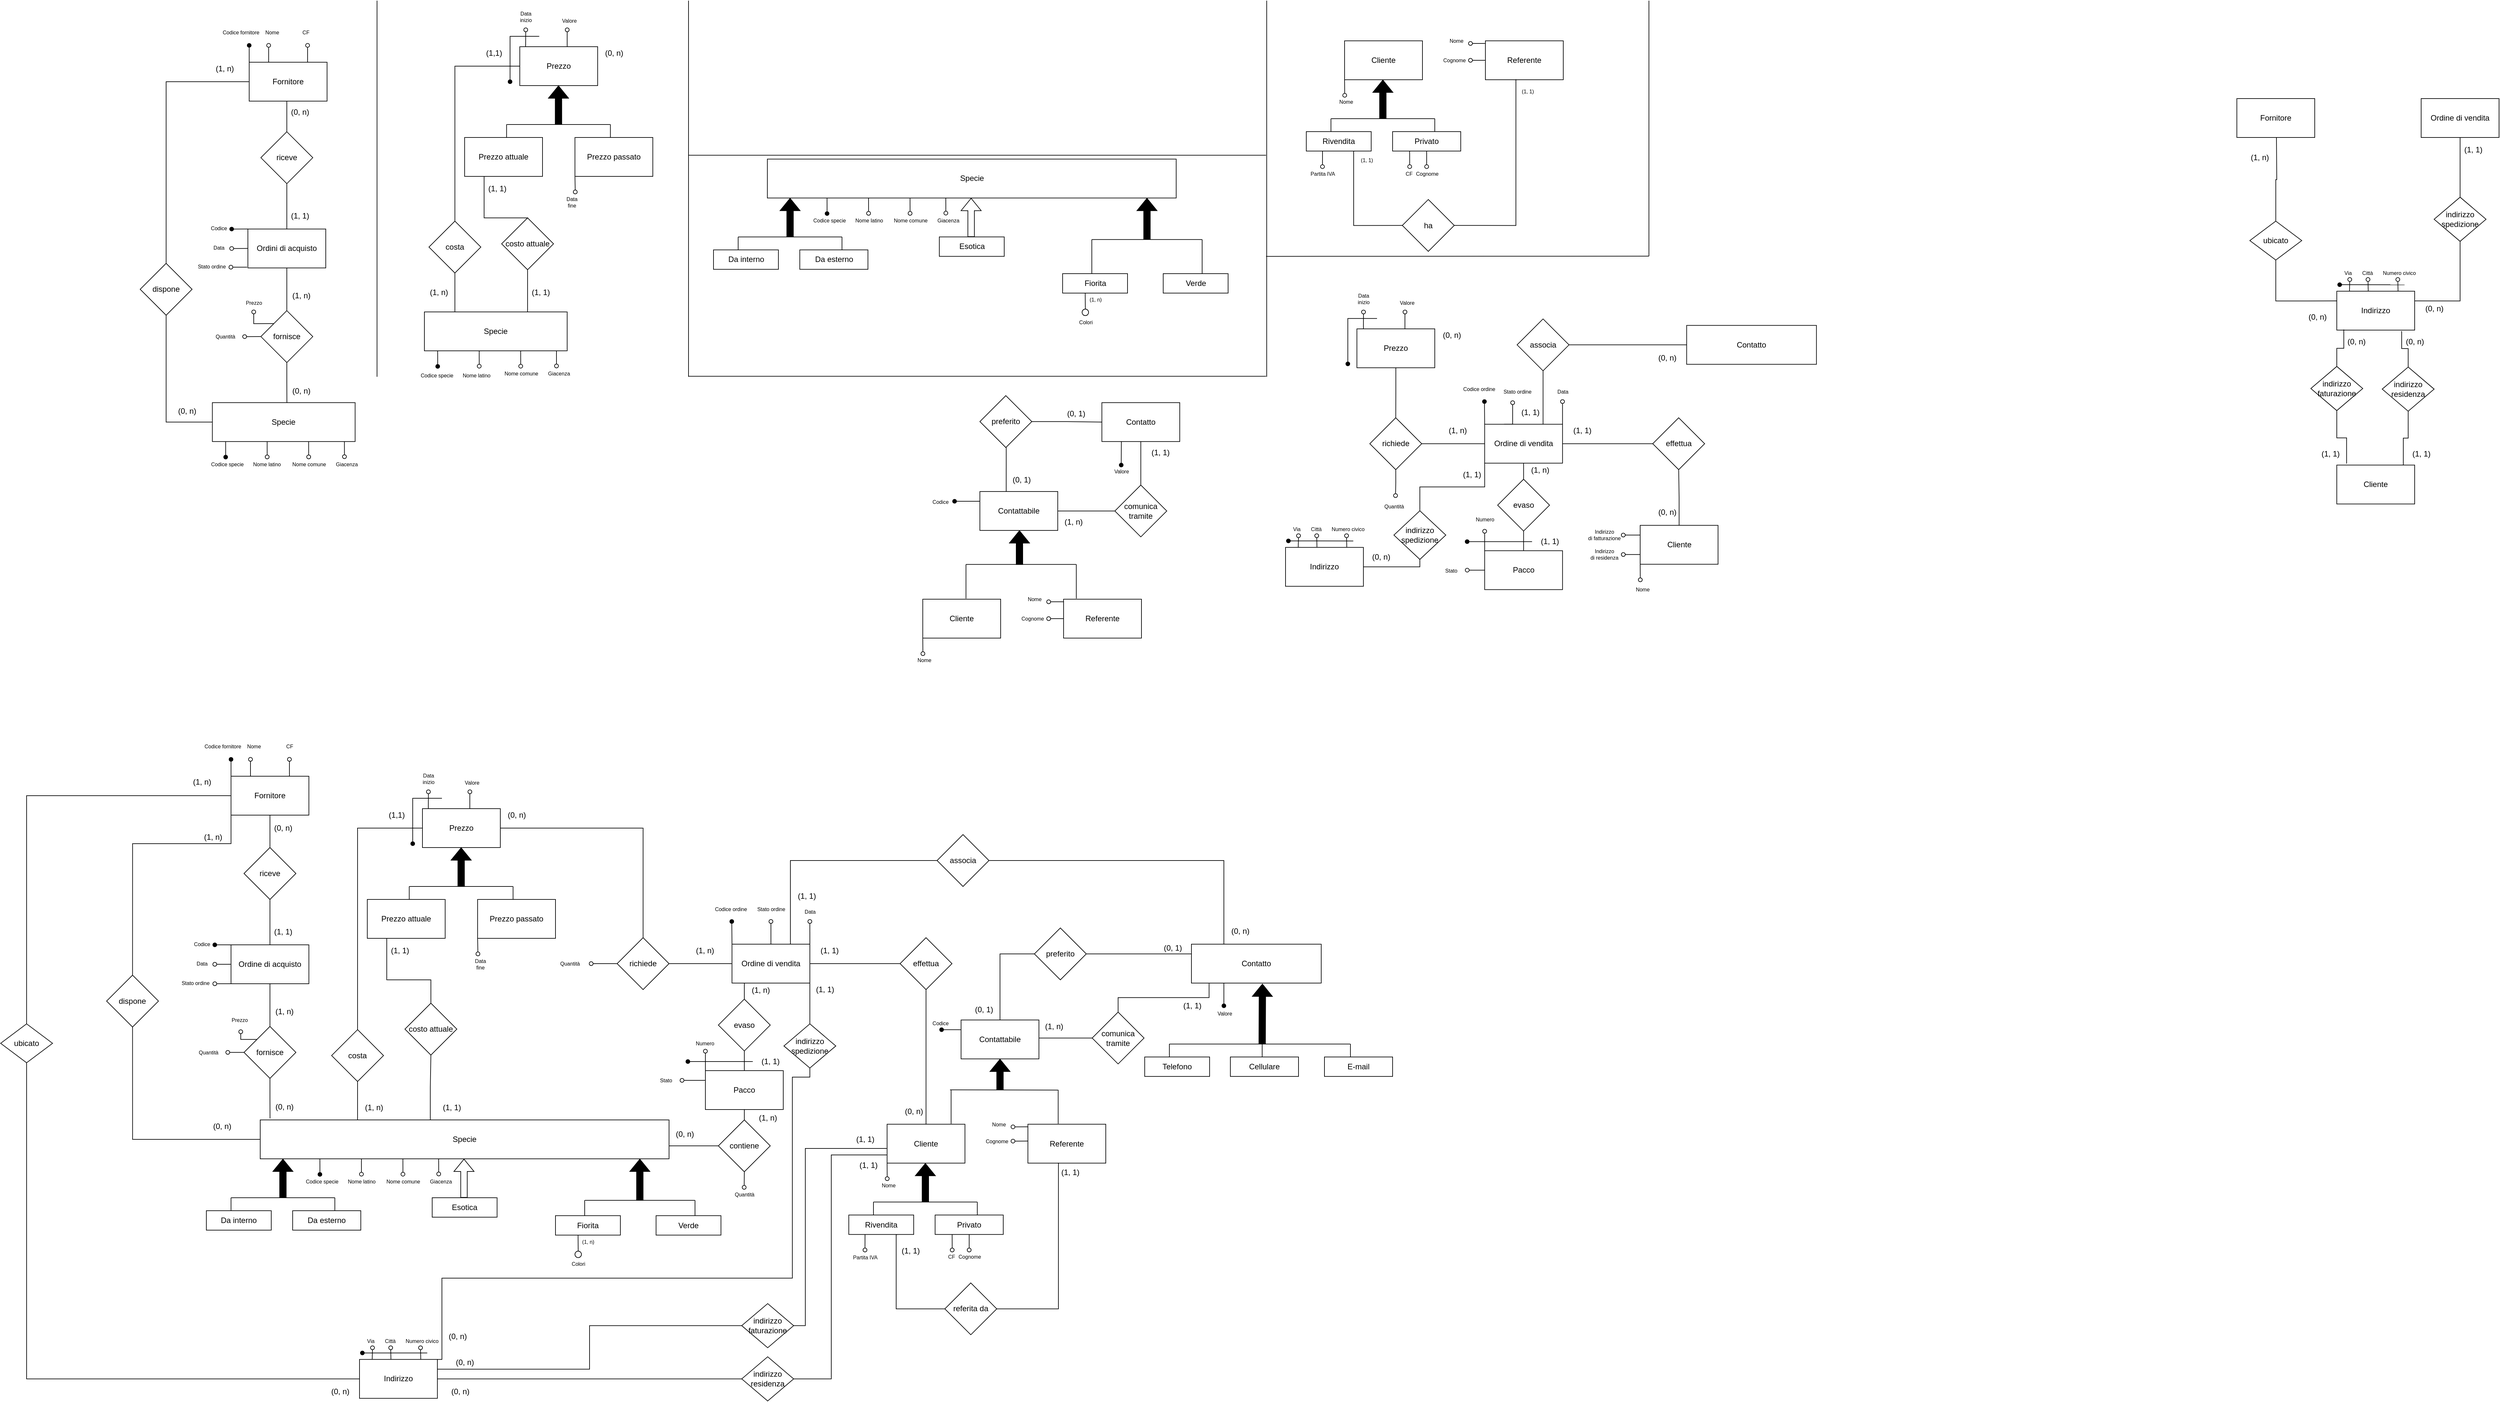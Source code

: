 <mxfile version="19.0.3" type="device"><diagram id="R2lEEEUBdFMjLlhIrx00" name="Page-1"><mxGraphModel dx="2926" dy="2382" grid="1" gridSize="10" guides="1" tooltips="1" connect="1" arrows="1" fold="1" page="1" pageScale="1" pageWidth="850" pageHeight="1100" background="none" math="0" shadow="0" extFonts="Permanent Marker^https://fonts.googleapis.com/css?family=Permanent+Marker"><root><mxCell id="0"/><mxCell id="1" parent="0"/><mxCell id="TdhclQJGAII_8z0_NBz7-6" style="edgeStyle=orthogonalEdgeStyle;rounded=0;orthogonalLoop=1;jettySize=auto;html=1;exitX=0.416;exitY=0;exitDx=0;exitDy=0;entryX=0.5;entryY=1;entryDx=0;entryDy=0;endArrow=none;endFill=0;strokeColor=#000000;exitPerimeter=0;" parent="1" source="evg--gTSh8q1QgjJtRMD-1" target="TdhclQJGAII_8z0_NBz7-5" edge="1"><mxGeometry relative="1" as="geometry"><Array as="points"><mxPoint x="402" y="576"/><mxPoint x="403" y="576"/></Array></mxGeometry></mxCell><mxCell id="5zy1E7Op0BLHb0dAtQj6-9" style="edgeStyle=orthogonalEdgeStyle;rounded=0;orthogonalLoop=1;jettySize=auto;html=1;exitX=0;exitY=0.5;exitDx=0;exitDy=0;entryX=0.5;entryY=1;entryDx=0;entryDy=0;endArrow=none;endFill=0;" parent="1" source="evg--gTSh8q1QgjJtRMD-1" target="5zy1E7Op0BLHb0dAtQj6-6" edge="1"><mxGeometry relative="1" as="geometry"/></mxCell><mxCell id="evg--gTSh8q1QgjJtRMD-1" value="Specie" style="rounded=0;whiteSpace=wrap;html=1;gradientColor=none;" parent="1" vertex="1"><mxGeometry x="140" y="626" width="630" height="60" as="geometry"/></mxCell><mxCell id="evg--gTSh8q1QgjJtRMD-2" value="" style="shape=flexArrow;endArrow=classic;html=1;rounded=0;entryX=0.5;entryY=1;entryDx=0;entryDy=0;fillColor=#000000;" parent="1" edge="1"><mxGeometry width="50" height="50" relative="1" as="geometry"><mxPoint x="175" y="746" as="sourcePoint"/><mxPoint x="175" y="686" as="targetPoint"/><Array as="points"/></mxGeometry></mxCell><mxCell id="evg--gTSh8q1QgjJtRMD-3" value="" style="endArrow=none;html=1;rounded=0;" parent="1" edge="1"><mxGeometry width="50" height="50" relative="1" as="geometry"><mxPoint x="95" y="746" as="sourcePoint"/><mxPoint x="255" y="746" as="targetPoint"/></mxGeometry></mxCell><mxCell id="evg--gTSh8q1QgjJtRMD-4" value="" style="endArrow=none;html=1;rounded=0;" parent="1" edge="1"><mxGeometry width="50" height="50" relative="1" as="geometry"><mxPoint x="95" y="766" as="sourcePoint"/><mxPoint x="95" y="746" as="targetPoint"/></mxGeometry></mxCell><mxCell id="evg--gTSh8q1QgjJtRMD-5" value="" style="endArrow=none;html=1;rounded=0;" parent="1" edge="1"><mxGeometry width="50" height="50" relative="1" as="geometry"><mxPoint x="255" y="766" as="sourcePoint"/><mxPoint x="255" y="746" as="targetPoint"/><Array as="points"><mxPoint x="255" y="756"/></Array></mxGeometry></mxCell><mxCell id="evg--gTSh8q1QgjJtRMD-6" value="Da interno" style="rounded=0;whiteSpace=wrap;html=1;" parent="1" vertex="1"><mxGeometry x="57" y="766" width="100" height="30" as="geometry"/></mxCell><mxCell id="evg--gTSh8q1QgjJtRMD-7" value="Da esterno" style="rounded=0;whiteSpace=wrap;html=1;" parent="1" vertex="1"><mxGeometry x="190" y="766" width="105" height="30" as="geometry"/></mxCell><mxCell id="evg--gTSh8q1QgjJtRMD-15" value="" style="shape=flexArrow;endArrow=classic;html=1;rounded=0;entryX=0.5;entryY=1;entryDx=0;entryDy=0;fillColor=default;" parent="1" edge="1"><mxGeometry width="50" height="50" relative="1" as="geometry"><mxPoint x="454" y="746" as="sourcePoint"/><mxPoint x="454" y="686" as="targetPoint"/><Array as="points"/></mxGeometry></mxCell><mxCell id="evg--gTSh8q1QgjJtRMD-19" value="Esotica" style="rounded=0;whiteSpace=wrap;html=1;" parent="1" vertex="1"><mxGeometry x="405" y="746" width="100" height="30" as="geometry"/></mxCell><mxCell id="evg--gTSh8q1QgjJtRMD-21" value="" style="shape=flexArrow;endArrow=classic;html=1;rounded=0;entryX=0.5;entryY=1;entryDx=0;entryDy=0;fillColor=#000000;" parent="1" edge="1"><mxGeometry width="50" height="50" relative="1" as="geometry"><mxPoint x="725" y="750" as="sourcePoint"/><mxPoint x="725" y="686" as="targetPoint"/><Array as="points"/></mxGeometry></mxCell><mxCell id="evg--gTSh8q1QgjJtRMD-25" value="Fiorita" style="rounded=0;whiteSpace=wrap;html=1;" parent="1" vertex="1"><mxGeometry x="595" y="773.65" width="100" height="30" as="geometry"/></mxCell><mxCell id="YJx_6AToJlPCH2fqQYvR-12" style="edgeStyle=orthogonalEdgeStyle;rounded=0;orthogonalLoop=1;jettySize=auto;html=1;exitX=0.5;exitY=0;exitDx=0;exitDy=0;entryX=0.5;entryY=1;entryDx=0;entryDy=0;endArrow=none;endFill=0;" parent="1" source="evg--gTSh8q1QgjJtRMD-27" target="YJx_6AToJlPCH2fqQYvR-11" edge="1"><mxGeometry relative="1" as="geometry"/></mxCell><mxCell id="YJx_6AToJlPCH2fqQYvR-18" style="edgeStyle=orthogonalEdgeStyle;rounded=0;orthogonalLoop=1;jettySize=auto;html=1;entryX=0;entryY=0.5;entryDx=0;entryDy=0;endArrow=none;endFill=0;exitX=0.5;exitY=0;exitDx=0;exitDy=0;" parent="1" source="EqJ_ASj8_bhl8PqBFpqS-2" target="YJx_6AToJlPCH2fqQYvR-17" edge="1"><mxGeometry relative="1" as="geometry"><mxPoint x="1230" y="430" as="sourcePoint"/><Array as="points"><mxPoint x="1280" y="370"/></Array></mxGeometry></mxCell><mxCell id="8Zo9N6aTcWPrB1gZG110-14" style="edgeStyle=orthogonalEdgeStyle;rounded=0;orthogonalLoop=1;jettySize=auto;html=1;exitX=0;exitY=1;exitDx=0;exitDy=0;endArrow=oval;endFill=0;strokeColor=#000000;" parent="1" source="evg--gTSh8q1QgjJtRMD-27" edge="1"><mxGeometry relative="1" as="geometry"><mxPoint x="1106.2" y="716.65" as="targetPoint"/></mxGeometry></mxCell><mxCell id="si40wSvqA2YQsjGJGoLW-21" style="edgeStyle=orthogonalEdgeStyle;rounded=0;orthogonalLoop=1;jettySize=auto;html=1;exitX=0;exitY=0.5;exitDx=0;exitDy=0;endArrow=none;endFill=0;entryX=1;entryY=0.5;entryDx=0;entryDy=0;" parent="1" source="evg--gTSh8q1QgjJtRMD-27" target="si40wSvqA2YQsjGJGoLW-22" edge="1"><mxGeometry relative="1" as="geometry"><mxPoint x="980" y="930" as="targetPoint"/><Array as="points"><mxPoint x="1106" y="670"/><mxPoint x="980" y="670"/><mxPoint x="980" y="943"/></Array></mxGeometry></mxCell><mxCell id="si40wSvqA2YQsjGJGoLW-25" style="edgeStyle=orthogonalEdgeStyle;rounded=0;orthogonalLoop=1;jettySize=auto;html=1;exitX=0;exitY=1;exitDx=0;exitDy=0;entryX=1;entryY=0.5;entryDx=0;entryDy=0;endArrow=none;endFill=0;" parent="1" source="evg--gTSh8q1QgjJtRMD-27" target="si40wSvqA2YQsjGJGoLW-24" edge="1"><mxGeometry relative="1" as="geometry"><Array as="points"><mxPoint x="1106" y="680"/><mxPoint x="1020" y="680"/><mxPoint x="1020" y="1025"/></Array></mxGeometry></mxCell><mxCell id="evg--gTSh8q1QgjJtRMD-27" value="Cliente" style="rounded=0;whiteSpace=wrap;html=1;" parent="1" vertex="1"><mxGeometry x="1106" y="632.65" width="120" height="60" as="geometry"/></mxCell><mxCell id="evg--gTSh8q1QgjJtRMD-28" value="" style="shape=flexArrow;endArrow=classic;html=1;rounded=0;entryX=0.5;entryY=1;entryDx=0;entryDy=0;fillColor=#000000;" parent="1" edge="1"><mxGeometry width="50" height="50" relative="1" as="geometry"><mxPoint x="1165" y="752.65" as="sourcePoint"/><mxPoint x="1165" y="692.65" as="targetPoint"/><Array as="points"/></mxGeometry></mxCell><mxCell id="evg--gTSh8q1QgjJtRMD-29" value="" style="endArrow=none;html=1;rounded=0;" parent="1" edge="1"><mxGeometry width="50" height="50" relative="1" as="geometry"><mxPoint x="1085" y="752.65" as="sourcePoint"/><mxPoint x="1245" y="752.65" as="targetPoint"/></mxGeometry></mxCell><mxCell id="evg--gTSh8q1QgjJtRMD-30" value="" style="endArrow=none;html=1;rounded=0;" parent="1" edge="1"><mxGeometry width="50" height="50" relative="1" as="geometry"><mxPoint x="1085" y="772.65" as="sourcePoint"/><mxPoint x="1085" y="752.65" as="targetPoint"/></mxGeometry></mxCell><mxCell id="evg--gTSh8q1QgjJtRMD-31" value="" style="endArrow=none;html=1;rounded=0;" parent="1" edge="1"><mxGeometry width="50" height="50" relative="1" as="geometry"><mxPoint x="1245" y="772.65" as="sourcePoint"/><mxPoint x="1245" y="752.65" as="targetPoint"/><Array as="points"><mxPoint x="1245" y="762.65"/></Array></mxGeometry></mxCell><mxCell id="8Zo9N6aTcWPrB1gZG110-6" style="edgeStyle=orthogonalEdgeStyle;rounded=0;orthogonalLoop=1;jettySize=auto;html=1;exitX=0.75;exitY=1;exitDx=0;exitDy=0;entryX=0;entryY=0.5;entryDx=0;entryDy=0;endArrow=none;endFill=0;strokeColor=#000000;" parent="1" source="evg--gTSh8q1QgjJtRMD-32" target="8Zo9N6aTcWPrB1gZG110-5" edge="1"><mxGeometry relative="1" as="geometry"><Array as="points"><mxPoint x="1120" y="802.65"/><mxPoint x="1120" y="917.65"/></Array></mxGeometry></mxCell><mxCell id="8Zo9N6aTcWPrB1gZG110-17" style="edgeStyle=orthogonalEdgeStyle;rounded=0;orthogonalLoop=1;jettySize=auto;html=1;exitX=0.25;exitY=1;exitDx=0;exitDy=0;endArrow=oval;endFill=0;strokeColor=#000000;" parent="1" source="evg--gTSh8q1QgjJtRMD-32" edge="1"><mxGeometry relative="1" as="geometry"><mxPoint x="1071.923" y="826.65" as="targetPoint"/></mxGeometry></mxCell><mxCell id="evg--gTSh8q1QgjJtRMD-32" value="Rivendita" style="rounded=0;whiteSpace=wrap;html=1;" parent="1" vertex="1"><mxGeometry x="1047" y="772.65" width="100" height="30" as="geometry"/></mxCell><mxCell id="8Zo9N6aTcWPrB1gZG110-16" style="edgeStyle=orthogonalEdgeStyle;rounded=0;orthogonalLoop=1;jettySize=auto;html=1;exitX=0.25;exitY=1;exitDx=0;exitDy=0;endArrow=oval;endFill=0;strokeColor=#000000;" parent="1" source="evg--gTSh8q1QgjJtRMD-33" edge="1"><mxGeometry relative="1" as="geometry"><mxPoint x="1206.346" y="826.65" as="targetPoint"/></mxGeometry></mxCell><mxCell id="8Zo9N6aTcWPrB1gZG110-18" style="edgeStyle=orthogonalEdgeStyle;rounded=0;orthogonalLoop=1;jettySize=auto;html=1;exitX=0.5;exitY=1;exitDx=0;exitDy=0;endArrow=oval;endFill=0;strokeColor=#000000;" parent="1" source="evg--gTSh8q1QgjJtRMD-33" edge="1"><mxGeometry relative="1" as="geometry"><mxPoint x="1232.494" y="826.65" as="targetPoint"/></mxGeometry></mxCell><mxCell id="evg--gTSh8q1QgjJtRMD-33" value="Privato" style="rounded=0;whiteSpace=wrap;html=1;" parent="1" vertex="1"><mxGeometry x="1180" y="772.65" width="105" height="30" as="geometry"/></mxCell><mxCell id="f1HgGM3sn4O84PT5ph1s-5" style="edgeStyle=orthogonalEdgeStyle;rounded=0;orthogonalLoop=1;jettySize=auto;html=1;exitX=1;exitY=0;exitDx=0;exitDy=0;fontColor=#000000;endArrow=oval;endFill=0;" parent="1" source="evg--gTSh8q1QgjJtRMD-34" edge="1"><mxGeometry relative="1" as="geometry"><mxPoint x="986.974" y="320" as="targetPoint"/></mxGeometry></mxCell><mxCell id="rbhf4M_1oQCcLRV91-W2-3" style="edgeStyle=orthogonalEdgeStyle;rounded=0;orthogonalLoop=1;jettySize=auto;html=1;exitX=0;exitY=0;exitDx=0;exitDy=0;fontSize=8;endArrow=oval;endFill=1;" parent="1" source="evg--gTSh8q1QgjJtRMD-34" edge="1"><mxGeometry relative="1" as="geometry"><mxPoint x="866.667" y="320" as="targetPoint"/></mxGeometry></mxCell><mxCell id="kea18XJqH10Y6vySTEPj-1" style="edgeStyle=orthogonalEdgeStyle;rounded=0;orthogonalLoop=1;jettySize=auto;html=1;exitX=0.5;exitY=0;exitDx=0;exitDy=0;endArrow=oval;endFill=0;" parent="1" source="evg--gTSh8q1QgjJtRMD-34" edge="1"><mxGeometry relative="1" as="geometry"><mxPoint x="927" y="320" as="targetPoint"/></mxGeometry></mxCell><mxCell id="evg--gTSh8q1QgjJtRMD-34" value="Ordine di vendita" style="rounded=0;whiteSpace=wrap;html=1;" parent="1" vertex="1"><mxGeometry x="867" y="355" width="120" height="60" as="geometry"/></mxCell><mxCell id="YJx_6AToJlPCH2fqQYvR-14" style="edgeStyle=orthogonalEdgeStyle;rounded=0;orthogonalLoop=1;jettySize=auto;html=1;exitX=0.136;exitY=1.011;exitDx=0;exitDy=0;endArrow=none;endFill=0;entryX=0.5;entryY=0;entryDx=0;entryDy=0;exitPerimeter=0;" parent="1" source="evg--gTSh8q1QgjJtRMD-35" target="YJx_6AToJlPCH2fqQYvR-15" edge="1"><mxGeometry relative="1" as="geometry"><mxPoint x="1560" y="486.78" as="targetPoint"/></mxGeometry></mxCell><mxCell id="JOKr7XCwBS5-fkNeOUqW-5" style="edgeStyle=orthogonalEdgeStyle;rounded=0;orthogonalLoop=1;jettySize=auto;html=1;exitX=0.25;exitY=1;exitDx=0;exitDy=0;endArrow=oval;endFill=1;" parent="1" source="evg--gTSh8q1QgjJtRMD-35" edge="1"><mxGeometry relative="1" as="geometry"><mxPoint x="1625" y="450" as="targetPoint"/></mxGeometry></mxCell><mxCell id="evg--gTSh8q1QgjJtRMD-35" value="Contatto" style="rounded=0;whiteSpace=wrap;html=1;" parent="1" vertex="1"><mxGeometry x="1575" y="355" width="200" height="60" as="geometry"/></mxCell><mxCell id="f1HgGM3sn4O84PT5ph1s-9" style="edgeStyle=orthogonalEdgeStyle;rounded=0;orthogonalLoop=1;jettySize=auto;html=1;exitX=0;exitY=0;exitDx=0;exitDy=0;fontSize=8;fontColor=#000000;endArrow=oval;endFill=1;" parent="1" source="YJx_6AToJlPCH2fqQYvR-1" edge="1"><mxGeometry relative="1" as="geometry"><mxPoint x="95" y="70.0" as="targetPoint"/></mxGeometry></mxCell><mxCell id="f1HgGM3sn4O84PT5ph1s-10" style="edgeStyle=orthogonalEdgeStyle;rounded=0;orthogonalLoop=1;jettySize=auto;html=1;exitX=0.25;exitY=0;exitDx=0;exitDy=0;fontSize=8;fontColor=#000000;endArrow=oval;endFill=0;" parent="1" source="YJx_6AToJlPCH2fqQYvR-1" edge="1"><mxGeometry relative="1" as="geometry"><mxPoint x="125" y="70.0" as="targetPoint"/></mxGeometry></mxCell><mxCell id="f1HgGM3sn4O84PT5ph1s-12" style="edgeStyle=orthogonalEdgeStyle;rounded=0;orthogonalLoop=1;jettySize=auto;html=1;exitX=0.75;exitY=0;exitDx=0;exitDy=0;fontSize=8;fontColor=#000000;endArrow=oval;endFill=0;" parent="1" source="YJx_6AToJlPCH2fqQYvR-1" edge="1"><mxGeometry relative="1" as="geometry"><mxPoint x="185" y="70.0" as="targetPoint"/></mxGeometry></mxCell><mxCell id="si40wSvqA2YQsjGJGoLW-9" style="edgeStyle=orthogonalEdgeStyle;rounded=0;orthogonalLoop=1;jettySize=auto;html=1;exitX=0;exitY=0.5;exitDx=0;exitDy=0;entryX=0.5;entryY=0;entryDx=0;entryDy=0;endArrow=none;endFill=0;" parent="1" source="YJx_6AToJlPCH2fqQYvR-1" target="si40wSvqA2YQsjGJGoLW-8" edge="1"><mxGeometry relative="1" as="geometry"/></mxCell><mxCell id="YJx_6AToJlPCH2fqQYvR-1" value="Fornitore" style="rounded=0;whiteSpace=wrap;html=1;" parent="1" vertex="1"><mxGeometry x="95" y="96" width="120" height="60" as="geometry"/></mxCell><mxCell id="YJx_6AToJlPCH2fqQYvR-3" style="edgeStyle=orthogonalEdgeStyle;rounded=0;orthogonalLoop=1;jettySize=auto;html=1;exitX=0.5;exitY=1;exitDx=0;exitDy=0;entryX=0.024;entryY=-0.038;entryDx=0;entryDy=0;endArrow=none;endFill=0;entryPerimeter=0;" parent="1" source="YJx_6AToJlPCH2fqQYvR-2" target="evg--gTSh8q1QgjJtRMD-1" edge="1"><mxGeometry relative="1" as="geometry"><mxPoint x="330.51" y="626" as="targetPoint"/></mxGeometry></mxCell><mxCell id="YJx_6AToJlPCH2fqQYvR-56" style="edgeStyle=orthogonalEdgeStyle;rounded=0;orthogonalLoop=1;jettySize=auto;html=1;exitX=0.5;exitY=0;exitDx=0;exitDy=0;entryX=0.5;entryY=1;entryDx=0;entryDy=0;endArrow=none;endFill=0;strokeColor=#000000;" parent="1" source="YJx_6AToJlPCH2fqQYvR-2" target="YJx_6AToJlPCH2fqQYvR-54" edge="1"><mxGeometry relative="1" as="geometry"/></mxCell><mxCell id="f1HgGM3sn4O84PT5ph1s-29" style="edgeStyle=orthogonalEdgeStyle;rounded=0;orthogonalLoop=1;jettySize=auto;html=1;exitX=0;exitY=0.5;exitDx=0;exitDy=0;fontSize=8;fontColor=#000000;endArrow=oval;endFill=0;" parent="1" source="YJx_6AToJlPCH2fqQYvR-2" edge="1"><mxGeometry relative="1" as="geometry"><mxPoint x="90" y="521.903" as="targetPoint"/></mxGeometry></mxCell><mxCell id="lgy-Dqqla8Oo_DtLr3tS-40" style="edgeStyle=orthogonalEdgeStyle;rounded=0;orthogonalLoop=1;jettySize=auto;html=1;exitX=0;exitY=0;exitDx=0;exitDy=0;fontSize=8;endArrow=oval;endFill=0;" parent="1" source="YJx_6AToJlPCH2fqQYvR-2" edge="1"><mxGeometry relative="1" as="geometry"><mxPoint x="110.0" y="490" as="targetPoint"/></mxGeometry></mxCell><mxCell id="YJx_6AToJlPCH2fqQYvR-2" value="fornisce" style="rhombus;whiteSpace=wrap;html=1;rounded=0;" parent="1" vertex="1"><mxGeometry x="115" y="481.88" width="80" height="80" as="geometry"/></mxCell><mxCell id="YJx_6AToJlPCH2fqQYvR-8" style="edgeStyle=orthogonalEdgeStyle;rounded=0;orthogonalLoop=1;jettySize=auto;html=1;exitX=1;exitY=0.5;exitDx=0;exitDy=0;endArrow=none;endFill=0;" parent="1" source="YJx_6AToJlPCH2fqQYvR-6" target="evg--gTSh8q1QgjJtRMD-34" edge="1"><mxGeometry relative="1" as="geometry"/></mxCell><mxCell id="f1HgGM3sn4O84PT5ph1s-7" style="edgeStyle=orthogonalEdgeStyle;rounded=0;orthogonalLoop=1;jettySize=auto;html=1;exitX=0;exitY=0.5;exitDx=0;exitDy=0;fontSize=8;fontColor=#000000;endArrow=oval;endFill=0;" parent="1" source="YJx_6AToJlPCH2fqQYvR-6" edge="1"><mxGeometry relative="1" as="geometry"><mxPoint x="650" y="385" as="targetPoint"/></mxGeometry></mxCell><mxCell id="YJx_6AToJlPCH2fqQYvR-6" value="richiede" style="rhombus;whiteSpace=wrap;html=1;rounded=0;" parent="1" vertex="1"><mxGeometry x="690" y="345" width="80" height="80" as="geometry"/></mxCell><mxCell id="YJx_6AToJlPCH2fqQYvR-13" style="edgeStyle=orthogonalEdgeStyle;rounded=0;orthogonalLoop=1;jettySize=auto;html=1;exitX=0;exitY=0.5;exitDx=0;exitDy=0;entryX=1;entryY=0.5;entryDx=0;entryDy=0;endArrow=none;endFill=0;" parent="1" source="YJx_6AToJlPCH2fqQYvR-11" target="evg--gTSh8q1QgjJtRMD-34" edge="1"><mxGeometry relative="1" as="geometry"/></mxCell><mxCell id="YJx_6AToJlPCH2fqQYvR-11" value="effettua" style="rhombus;whiteSpace=wrap;html=1;rounded=0;" parent="1" vertex="1"><mxGeometry x="1126" y="345" width="80" height="80" as="geometry"/></mxCell><mxCell id="EqJ_ASj8_bhl8PqBFpqS-8" style="edgeStyle=orthogonalEdgeStyle;rounded=0;orthogonalLoop=1;jettySize=auto;html=1;exitX=0;exitY=0.5;exitDx=0;exitDy=0;entryX=1;entryY=0.5;entryDx=0;entryDy=0;fillColor=#000000;endArrow=none;endFill=0;" parent="1" source="YJx_6AToJlPCH2fqQYvR-15" target="EqJ_ASj8_bhl8PqBFpqS-2" edge="1"><mxGeometry relative="1" as="geometry"><Array as="points"><mxPoint x="1320" y="500"/></Array></mxGeometry></mxCell><mxCell id="YJx_6AToJlPCH2fqQYvR-15" value="comunica tramite" style="rhombus;whiteSpace=wrap;html=1;rounded=0;" parent="1" vertex="1"><mxGeometry x="1422" y="459.72" width="80" height="80" as="geometry"/></mxCell><mxCell id="YJx_6AToJlPCH2fqQYvR-19" style="edgeStyle=orthogonalEdgeStyle;rounded=0;orthogonalLoop=1;jettySize=auto;html=1;exitX=1;exitY=0.5;exitDx=0;exitDy=0;entryX=0;entryY=0.5;entryDx=0;entryDy=0;endArrow=none;endFill=0;" parent="1" source="YJx_6AToJlPCH2fqQYvR-17" target="evg--gTSh8q1QgjJtRMD-35" edge="1"><mxGeometry relative="1" as="geometry"><Array as="points"><mxPoint x="1413" y="370"/><mxPoint x="1575" y="370"/></Array></mxGeometry></mxCell><mxCell id="YJx_6AToJlPCH2fqQYvR-17" value="preferito" style="rhombus;whiteSpace=wrap;html=1;rounded=0;" parent="1" vertex="1"><mxGeometry x="1333" y="330" width="80" height="80" as="geometry"/></mxCell><mxCell id="YJx_6AToJlPCH2fqQYvR-20" value="(0, 1)" style="text;html=1;align=center;verticalAlign=middle;resizable=0;points=[];autosize=1;strokeColor=none;fillColor=none;rounded=0;" parent="1" vertex="1"><mxGeometry x="1235" y="446" width="40" height="20" as="geometry"/></mxCell><mxCell id="YJx_6AToJlPCH2fqQYvR-21" value="(0, 1)" style="text;html=1;align=center;verticalAlign=middle;resizable=0;points=[];autosize=1;strokeColor=none;fillColor=none;rounded=0;" parent="1" vertex="1"><mxGeometry x="1526" y="351" width="40" height="20" as="geometry"/></mxCell><mxCell id="YJx_6AToJlPCH2fqQYvR-31" style="edgeStyle=orthogonalEdgeStyle;rounded=0;orthogonalLoop=1;jettySize=auto;html=1;exitX=1;exitY=0.5;exitDx=0;exitDy=0;entryX=0.5;entryY=0;entryDx=0;entryDy=0;endArrow=none;endFill=0;strokeColor=#000000;" parent="1" source="YJx_6AToJlPCH2fqQYvR-22" target="YJx_6AToJlPCH2fqQYvR-6" edge="1"><mxGeometry relative="1" as="geometry"/></mxCell><mxCell id="f1HgGM3sn4O84PT5ph1s-19" style="edgeStyle=orthogonalEdgeStyle;rounded=0;orthogonalLoop=1;jettySize=auto;html=1;exitX=0.25;exitY=0;exitDx=0;exitDy=0;fontSize=8;fontColor=#000000;endArrow=oval;endFill=0;" parent="1" edge="1"><mxGeometry relative="1" as="geometry"><mxPoint x="463.071" y="120" as="targetPoint"/><mxPoint x="463" y="146" as="sourcePoint"/><Array as="points"><mxPoint x="463" y="130"/><mxPoint x="463" y="130"/></Array></mxGeometry></mxCell><mxCell id="rbhf4M_1oQCcLRV91-W2-13" style="edgeStyle=orthogonalEdgeStyle;rounded=0;orthogonalLoop=1;jettySize=auto;html=1;exitX=0.75;exitY=0;exitDx=0;exitDy=0;fontSize=8;endArrow=oval;endFill=0;" parent="1" edge="1"><mxGeometry relative="1" as="geometry"><mxPoint x="399.176" y="120" as="targetPoint"/><mxPoint x="399.0" y="146" as="sourcePoint"/></mxGeometry></mxCell><mxCell id="YJx_6AToJlPCH2fqQYvR-22" value="Prezzo" style="rounded=0;whiteSpace=wrap;html=1;shadow=0;" parent="1" vertex="1"><mxGeometry x="390" y="146" width="120" height="60" as="geometry"/></mxCell><mxCell id="YJx_6AToJlPCH2fqQYvR-45" style="edgeStyle=orthogonalEdgeStyle;rounded=0;orthogonalLoop=1;jettySize=auto;html=1;exitX=0;exitY=0.5;exitDx=0;exitDy=0;entryX=0.5;entryY=0;entryDx=0;entryDy=0;endArrow=none;endFill=0;" parent="1" source="YJx_6AToJlPCH2fqQYvR-22" target="YJx_6AToJlPCH2fqQYvR-44" edge="1"><mxGeometry relative="1" as="geometry"><mxPoint x="295" y="426.78" as="sourcePoint"/><Array as="points"><mxPoint x="290" y="176"/><mxPoint x="290" y="487"/></Array></mxGeometry></mxCell><mxCell id="YJx_6AToJlPCH2fqQYvR-23" value="Prezzo attuale" style="rounded=0;whiteSpace=wrap;html=1;" parent="1" vertex="1"><mxGeometry x="305" y="286" width="120" height="60" as="geometry"/></mxCell><mxCell id="rbhf4M_1oQCcLRV91-W2-11" style="edgeStyle=orthogonalEdgeStyle;rounded=0;orthogonalLoop=1;jettySize=auto;html=1;exitX=0;exitY=1;exitDx=0;exitDy=0;fontSize=8;endArrow=oval;endFill=0;" parent="1" source="YJx_6AToJlPCH2fqQYvR-24" edge="1"><mxGeometry relative="1" as="geometry"><mxPoint x="475.471" y="370" as="targetPoint"/></mxGeometry></mxCell><mxCell id="YJx_6AToJlPCH2fqQYvR-24" value="Prezzo passato" style="rounded=0;whiteSpace=wrap;html=1;" parent="1" vertex="1"><mxGeometry x="475" y="286" width="120" height="60" as="geometry"/></mxCell><mxCell id="YJx_6AToJlPCH2fqQYvR-26" value="" style="shape=flexArrow;endArrow=classic;html=1;rounded=0;entryX=0.5;entryY=1;entryDx=0;entryDy=0;fillColor=#000000;" parent="1" edge="1"><mxGeometry width="50" height="50" relative="1" as="geometry"><mxPoint x="449.64" y="266" as="sourcePoint"/><mxPoint x="449.64" y="206" as="targetPoint"/><Array as="points"><mxPoint x="449.64" y="226"/></Array></mxGeometry></mxCell><mxCell id="YJx_6AToJlPCH2fqQYvR-27" value="" style="endArrow=none;html=1;rounded=0;" parent="1" edge="1"><mxGeometry width="50" height="50" relative="1" as="geometry"><mxPoint x="369.64" y="266" as="sourcePoint"/><mxPoint x="529.64" y="266" as="targetPoint"/></mxGeometry></mxCell><mxCell id="YJx_6AToJlPCH2fqQYvR-28" value="" style="endArrow=none;html=1;rounded=0;" parent="1" edge="1"><mxGeometry width="50" height="50" relative="1" as="geometry"><mxPoint x="369.64" y="286" as="sourcePoint"/><mxPoint x="369.64" y="266" as="targetPoint"/></mxGeometry></mxCell><mxCell id="YJx_6AToJlPCH2fqQYvR-29" value="" style="endArrow=none;html=1;rounded=0;" parent="1" edge="1"><mxGeometry width="50" height="50" relative="1" as="geometry"><mxPoint x="529.64" y="286" as="sourcePoint"/><mxPoint x="529.64" y="266" as="targetPoint"/><Array as="points"><mxPoint x="529.64" y="276"/></Array></mxGeometry></mxCell><mxCell id="YJx_6AToJlPCH2fqQYvR-32" value="(1, n)" style="text;html=1;align=center;verticalAlign=middle;resizable=0;points=[];autosize=1;strokeColor=none;fillColor=none;rounded=0;" parent="1" vertex="1"><mxGeometry x="805" y="355" width="40" height="20" as="geometry"/></mxCell><mxCell id="YJx_6AToJlPCH2fqQYvR-33" value="(0, n)" style="text;html=1;align=center;verticalAlign=middle;resizable=0;points=[];autosize=1;strokeColor=none;fillColor=none;rounded=0;" parent="1" vertex="1"><mxGeometry x="774" y="637.65" width="40" height="20" as="geometry"/></mxCell><mxCell id="YJx_6AToJlPCH2fqQYvR-34" value="(0, n)" style="text;html=1;align=center;verticalAlign=middle;resizable=0;points=[];autosize=1;strokeColor=none;fillColor=none;rounded=0;" parent="1" vertex="1"><mxGeometry x="515" y="146" width="40" height="20" as="geometry"/></mxCell><mxCell id="YJx_6AToJlPCH2fqQYvR-35" value="(1, 1)" style="text;html=1;align=center;verticalAlign=middle;resizable=0;points=[];autosize=1;strokeColor=none;fillColor=none;rounded=0;" parent="1" vertex="1"><mxGeometry x="1556" y="439.72" width="40" height="20" as="geometry"/></mxCell><mxCell id="YJx_6AToJlPCH2fqQYvR-36" value="(1, n)" style="text;html=1;align=center;verticalAlign=middle;resizable=0;points=[];autosize=1;strokeColor=none;fillColor=none;rounded=0;" parent="1" vertex="1"><mxGeometry x="1343" y="471.88" width="40" height="20" as="geometry"/></mxCell><mxCell id="YJx_6AToJlPCH2fqQYvR-37" value="(1, 1)" style="text;html=1;align=center;verticalAlign=middle;resizable=0;points=[];autosize=1;strokeColor=none;fillColor=none;rounded=0;" parent="1" vertex="1"><mxGeometry x="997" y="355" width="40" height="20" as="geometry"/></mxCell><mxCell id="YJx_6AToJlPCH2fqQYvR-38" value="(0, n)" style="text;html=1;align=center;verticalAlign=middle;resizable=0;points=[];autosize=1;strokeColor=none;fillColor=none;rounded=0;" parent="1" vertex="1"><mxGeometry x="1127" y="602.65" width="40" height="20" as="geometry"/></mxCell><mxCell id="YJx_6AToJlPCH2fqQYvR-40" value="(0, n)" style="text;html=1;align=center;verticalAlign=middle;resizable=0;points=[];autosize=1;strokeColor=none;fillColor=none;rounded=0;" parent="1" vertex="1"><mxGeometry x="157" y="596" width="40" height="20" as="geometry"/></mxCell><mxCell id="YJx_6AToJlPCH2fqQYvR-41" value="(1, n)" style="text;html=1;align=center;verticalAlign=middle;resizable=0;points=[];autosize=1;strokeColor=none;fillColor=none;rounded=0;" parent="1" vertex="1"><mxGeometry x="157" y="448.94" width="40" height="20" as="geometry"/></mxCell><mxCell id="YJx_6AToJlPCH2fqQYvR-46" style="edgeStyle=orthogonalEdgeStyle;rounded=0;orthogonalLoop=1;jettySize=auto;html=1;exitX=0.5;exitY=1;exitDx=0;exitDy=0;endArrow=none;endFill=0;" parent="1" source="YJx_6AToJlPCH2fqQYvR-44" edge="1"><mxGeometry relative="1" as="geometry"><mxPoint x="290" y="626" as="targetPoint"/><Array as="points"><mxPoint x="290" y="626"/></Array></mxGeometry></mxCell><mxCell id="YJx_6AToJlPCH2fqQYvR-44" value="costa" style="rhombus;whiteSpace=wrap;html=1;rounded=0;" parent="1" vertex="1"><mxGeometry x="250" y="486.78" width="80" height="80" as="geometry"/></mxCell><mxCell id="YJx_6AToJlPCH2fqQYvR-47" value="(1, n)" style="text;html=1;align=center;verticalAlign=middle;resizable=0;points=[];autosize=1;strokeColor=none;fillColor=none;rounded=0;" parent="1" vertex="1"><mxGeometry x="295" y="596.78" width="40" height="20" as="geometry"/></mxCell><mxCell id="YJx_6AToJlPCH2fqQYvR-48" value="(1,1)" style="text;html=1;align=center;verticalAlign=middle;resizable=0;points=[];autosize=1;strokeColor=none;fillColor=none;rounded=0;" parent="1" vertex="1"><mxGeometry x="330" y="146" width="40" height="20" as="geometry"/></mxCell><mxCell id="YJx_6AToJlPCH2fqQYvR-50" style="edgeStyle=orthogonalEdgeStyle;rounded=0;orthogonalLoop=1;jettySize=auto;html=1;endArrow=oval;endFill=1;startArrow=none;startFill=0;" parent="1" edge="1"><mxGeometry relative="1" as="geometry"><mxPoint x="420" y="130" as="sourcePoint"/><mxPoint x="375" y="200" as="targetPoint"/><Array as="points"><mxPoint x="375" y="196"/><mxPoint x="375" y="196"/></Array></mxGeometry></mxCell><mxCell id="YJx_6AToJlPCH2fqQYvR-58" style="edgeStyle=orthogonalEdgeStyle;rounded=0;orthogonalLoop=1;jettySize=auto;html=1;exitX=0.5;exitY=0;exitDx=0;exitDy=0;entryX=0.5;entryY=1;entryDx=0;entryDy=0;endArrow=none;endFill=0;strokeColor=#000000;" parent="1" source="YJx_6AToJlPCH2fqQYvR-54" target="YJx_6AToJlPCH2fqQYvR-57" edge="1"><mxGeometry relative="1" as="geometry"/></mxCell><mxCell id="f1HgGM3sn4O84PT5ph1s-27" style="edgeStyle=orthogonalEdgeStyle;rounded=0;orthogonalLoop=1;jettySize=auto;html=1;exitX=0;exitY=0.5;exitDx=0;exitDy=0;fontSize=8;fontColor=#000000;endArrow=oval;endFill=0;" parent="1" source="YJx_6AToJlPCH2fqQYvR-54" edge="1"><mxGeometry relative="1" as="geometry"><mxPoint x="70" y="386.154" as="targetPoint"/></mxGeometry></mxCell><mxCell id="rbhf4M_1oQCcLRV91-W2-5" style="edgeStyle=orthogonalEdgeStyle;rounded=0;orthogonalLoop=1;jettySize=auto;html=1;exitX=0;exitY=0;exitDx=0;exitDy=0;fontSize=8;endArrow=oval;endFill=1;" parent="1" source="YJx_6AToJlPCH2fqQYvR-54" edge="1"><mxGeometry relative="1" as="geometry"><mxPoint x="70" y="355.857" as="targetPoint"/></mxGeometry></mxCell><mxCell id="kea18XJqH10Y6vySTEPj-4" style="edgeStyle=orthogonalEdgeStyle;rounded=0;orthogonalLoop=1;jettySize=auto;html=1;exitX=0;exitY=1;exitDx=0;exitDy=0;endArrow=oval;endFill=0;" parent="1" source="YJx_6AToJlPCH2fqQYvR-54" edge="1"><mxGeometry relative="1" as="geometry"><mxPoint x="70" y="415.8" as="targetPoint"/></mxGeometry></mxCell><mxCell id="YJx_6AToJlPCH2fqQYvR-54" value="Ordine di acquisto" style="rounded=0;whiteSpace=wrap;html=1;" parent="1" vertex="1"><mxGeometry x="95" y="356" width="120" height="60" as="geometry"/></mxCell><mxCell id="YJx_6AToJlPCH2fqQYvR-59" style="edgeStyle=orthogonalEdgeStyle;rounded=0;orthogonalLoop=1;jettySize=auto;html=1;exitX=0.5;exitY=0;exitDx=0;exitDy=0;entryX=0.5;entryY=1;entryDx=0;entryDy=0;endArrow=none;endFill=0;strokeColor=#000000;" parent="1" source="YJx_6AToJlPCH2fqQYvR-57" target="YJx_6AToJlPCH2fqQYvR-1" edge="1"><mxGeometry relative="1" as="geometry"/></mxCell><mxCell id="YJx_6AToJlPCH2fqQYvR-57" value="riceve" style="rhombus;whiteSpace=wrap;html=1;rounded=0;" parent="1" vertex="1"><mxGeometry x="115" y="206" width="80" height="80" as="geometry"/></mxCell><mxCell id="YJx_6AToJlPCH2fqQYvR-67" style="edgeStyle=orthogonalEdgeStyle;rounded=0;orthogonalLoop=1;jettySize=auto;html=1;exitX=0.5;exitY=1;exitDx=0;exitDy=0;entryX=0.5;entryY=0;entryDx=0;entryDy=0;endArrow=none;endFill=0;strokeColor=#000000;" parent="1" target="YJx_6AToJlPCH2fqQYvR-66" edge="1"><mxGeometry relative="1" as="geometry"><mxPoint x="886" y="596" as="sourcePoint"/></mxGeometry></mxCell><mxCell id="rbhf4M_1oQCcLRV91-W2-9" style="edgeStyle=orthogonalEdgeStyle;rounded=0;orthogonalLoop=1;jettySize=auto;html=1;exitX=0;exitY=0;exitDx=0;exitDy=0;fontSize=8;endArrow=oval;endFill=0;" parent="1" source="YJx_6AToJlPCH2fqQYvR-60" edge="1"><mxGeometry relative="1" as="geometry"><mxPoint x="826" y="520" as="targetPoint"/></mxGeometry></mxCell><mxCell id="kea18XJqH10Y6vySTEPj-9" style="edgeStyle=orthogonalEdgeStyle;rounded=0;orthogonalLoop=1;jettySize=auto;html=1;exitX=0;exitY=0.25;exitDx=0;exitDy=0;endArrow=oval;endFill=0;" parent="1" source="YJx_6AToJlPCH2fqQYvR-60" edge="1"><mxGeometry relative="1" as="geometry"><mxPoint x="790" y="564.846" as="targetPoint"/></mxGeometry></mxCell><mxCell id="YJx_6AToJlPCH2fqQYvR-60" value="Pacco" style="rounded=0;whiteSpace=wrap;html=1;shadow=0;" parent="1" vertex="1"><mxGeometry x="826" y="550" width="120" height="60" as="geometry"/></mxCell><mxCell id="YJx_6AToJlPCH2fqQYvR-64" style="edgeStyle=orthogonalEdgeStyle;rounded=0;orthogonalLoop=1;jettySize=auto;html=1;exitX=0.5;exitY=0;exitDx=0;exitDy=0;entryX=0.5;entryY=1;entryDx=0;entryDy=0;endArrow=none;endFill=0;strokeColor=#000000;" parent="1" source="YJx_6AToJlPCH2fqQYvR-62" edge="1"><mxGeometry relative="1" as="geometry"><mxPoint x="886" y="415" as="targetPoint"/></mxGeometry></mxCell><mxCell id="YJx_6AToJlPCH2fqQYvR-69" style="edgeStyle=orthogonalEdgeStyle;rounded=0;orthogonalLoop=1;jettySize=auto;html=1;exitX=0.5;exitY=1;exitDx=0;exitDy=0;entryX=0.5;entryY=0;entryDx=0;entryDy=0;endArrow=none;endFill=0;strokeColor=#000000;" parent="1" source="YJx_6AToJlPCH2fqQYvR-62" target="YJx_6AToJlPCH2fqQYvR-60" edge="1"><mxGeometry relative="1" as="geometry"/></mxCell><mxCell id="YJx_6AToJlPCH2fqQYvR-62" value="evaso" style="rhombus;whiteSpace=wrap;html=1;rounded=0;" parent="1" vertex="1"><mxGeometry x="846" y="439.72" width="80" height="80" as="geometry"/></mxCell><mxCell id="YJx_6AToJlPCH2fqQYvR-68" style="edgeStyle=orthogonalEdgeStyle;rounded=0;orthogonalLoop=1;jettySize=auto;html=1;exitX=0;exitY=0.5;exitDx=0;exitDy=0;endArrow=none;endFill=0;strokeColor=#000000;" parent="1" source="YJx_6AToJlPCH2fqQYvR-66" edge="1"><mxGeometry relative="1" as="geometry"><mxPoint x="770" y="666" as="targetPoint"/><Array as="points"><mxPoint x="770" y="666"/></Array></mxGeometry></mxCell><mxCell id="JOKr7XCwBS5-fkNeOUqW-8" style="edgeStyle=orthogonalEdgeStyle;rounded=0;orthogonalLoop=1;jettySize=auto;html=1;exitX=0.5;exitY=1;exitDx=0;exitDy=0;fontSize=8;startArrow=none;startFill=0;endArrow=oval;endFill=0;" parent="1" source="YJx_6AToJlPCH2fqQYvR-66" edge="1"><mxGeometry relative="1" as="geometry"><mxPoint x="885.758" y="730" as="targetPoint"/></mxGeometry></mxCell><mxCell id="YJx_6AToJlPCH2fqQYvR-66" value="contiene" style="rhombus;whiteSpace=wrap;html=1;rounded=0;" parent="1" vertex="1"><mxGeometry x="846" y="626" width="80" height="80" as="geometry"/></mxCell><mxCell id="YJx_6AToJlPCH2fqQYvR-70" style="edgeStyle=orthogonalEdgeStyle;rounded=0;orthogonalLoop=1;jettySize=auto;html=1;endArrow=none;endFill=0;startArrow=oval;startFill=1;" parent="1" edge="1"><mxGeometry relative="1" as="geometry"><mxPoint x="799" y="536" as="sourcePoint"/><mxPoint x="899" y="536.02" as="targetPoint"/><Array as="points"><mxPoint x="899" y="536.02"/></Array></mxGeometry></mxCell><mxCell id="YJx_6AToJlPCH2fqQYvR-83" value="" style="endArrow=none;html=1;rounded=0;strokeColor=#000000;" parent="1" edge="1"><mxGeometry width="50" height="50" relative="1" as="geometry"><mxPoint x="320" y="-520" as="sourcePoint"/><mxPoint x="320" y="-1100" as="targetPoint"/></mxGeometry></mxCell><mxCell id="YJx_6AToJlPCH2fqQYvR-100" value="" style="endArrow=none;html=1;rounded=0;strokeColor=#000000;" parent="1" edge="1"><mxGeometry width="50" height="50" relative="1" as="geometry"><mxPoint x="800" y="-520" as="sourcePoint"/><mxPoint x="800" y="-1100" as="targetPoint"/></mxGeometry></mxCell><mxCell id="nmt88iNsvOWniwjGhFMF-1" value="" style="endArrow=none;html=1;rounded=0;strokeColor=#000000;" parent="1" edge="1"><mxGeometry width="50" height="50" relative="1" as="geometry"><mxPoint x="800" y="-861.67" as="sourcePoint"/><mxPoint x="1690" y="-861.67" as="targetPoint"/></mxGeometry></mxCell><mxCell id="nmt88iNsvOWniwjGhFMF-18" value="(0, n)" style="text;html=1;align=center;verticalAlign=middle;resizable=0;points=[];autosize=1;strokeColor=none;fillColor=none;rounded=0;" parent="1" vertex="1"><mxGeometry x="155" y="166" width="40" height="20" as="geometry"/></mxCell><mxCell id="nmt88iNsvOWniwjGhFMF-19" value="(1, 1)" style="text;html=1;align=center;verticalAlign=middle;resizable=0;points=[];autosize=1;strokeColor=none;fillColor=none;rounded=0;" parent="1" vertex="1"><mxGeometry x="155" y="326" width="40" height="20" as="geometry"/></mxCell><mxCell id="TdhclQJGAII_8z0_NBz7-7" style="edgeStyle=orthogonalEdgeStyle;rounded=0;orthogonalLoop=1;jettySize=auto;html=1;exitX=0.5;exitY=0;exitDx=0;exitDy=0;entryX=0.25;entryY=1;entryDx=0;entryDy=0;endArrow=none;endFill=0;strokeColor=#000000;" parent="1" source="TdhclQJGAII_8z0_NBz7-5" target="YJx_6AToJlPCH2fqQYvR-23" edge="1"><mxGeometry relative="1" as="geometry"><Array as="points"><mxPoint x="403" y="410"/><mxPoint x="335" y="410"/></Array></mxGeometry></mxCell><mxCell id="TdhclQJGAII_8z0_NBz7-5" value="costo attuale" style="rhombus;whiteSpace=wrap;html=1;rounded=0;" parent="1" vertex="1"><mxGeometry x="363" y="446" width="80" height="80" as="geometry"/></mxCell><mxCell id="TdhclQJGAII_8z0_NBz7-8" value="(1, 1)" style="text;html=1;align=center;verticalAlign=middle;resizable=0;points=[];autosize=1;strokeColor=none;fillColor=none;rounded=0;" parent="1" vertex="1"><mxGeometry x="415" y="596.78" width="40" height="20" as="geometry"/></mxCell><mxCell id="TdhclQJGAII_8z0_NBz7-9" value="(1, 1)" style="text;html=1;align=center;verticalAlign=middle;resizable=0;points=[];autosize=1;strokeColor=none;fillColor=none;rounded=0;" parent="1" vertex="1"><mxGeometry x="335" y="355.0" width="40" height="20" as="geometry"/></mxCell><mxCell id="TdhclQJGAII_8z0_NBz7-16" value="Nome latino" style="text;html=1;align=center;verticalAlign=middle;resizable=0;points=[];autosize=1;strokeColor=none;fillColor=none;fontSize=8;rounded=0;" parent="1" vertex="1"><mxGeometry x="266" y="711" width="60" height="20" as="geometry"/></mxCell><mxCell id="TdhclQJGAII_8z0_NBz7-17" value="Nome comune" style="text;html=1;align=center;verticalAlign=middle;resizable=0;points=[];autosize=1;strokeColor=none;fillColor=none;fontSize=8;rounded=0;" parent="1" vertex="1"><mxGeometry x="325" y="711" width="70" height="20" as="geometry"/></mxCell><mxCell id="TdhclQJGAII_8z0_NBz7-20" value="Codice specie" style="text;html=1;align=center;verticalAlign=middle;resizable=0;points=[];autosize=1;strokeColor=none;fillColor=none;fontSize=8;rounded=0;" parent="1" vertex="1"><mxGeometry x="200" y="711" width="70" height="20" as="geometry"/></mxCell><mxCell id="TdhclQJGAII_8z0_NBz7-21" style="edgeStyle=orthogonalEdgeStyle;rounded=0;orthogonalLoop=1;jettySize=auto;html=1;endArrow=none;endFill=0;strokeColor=#000000;entryX=0.5;entryY=0;entryDx=0;entryDy=0;exitX=0.333;exitY=1.005;exitDx=0;exitDy=0;exitPerimeter=0;" parent="1" target="TdhclQJGAII_8z0_NBz7-22" edge="1"><mxGeometry relative="1" as="geometry"><mxPoint x="604.9" y="837.35" as="targetPoint"/><mxPoint x="629.79" y="803.65" as="sourcePoint"/><Array as="points"/></mxGeometry></mxCell><mxCell id="TdhclQJGAII_8z0_NBz7-22" value="" style="ellipse;whiteSpace=wrap;html=1;aspect=fixed;fillColor=none;rounded=0;" parent="1" vertex="1"><mxGeometry x="625" y="828.35" width="10" height="10" as="geometry"/></mxCell><mxCell id="TdhclQJGAII_8z0_NBz7-23" value="Colori" style="text;html=1;align=center;verticalAlign=middle;resizable=0;points=[];autosize=1;strokeColor=none;fillColor=none;fontSize=8;rounded=0;" parent="1" vertex="1"><mxGeometry x="610" y="838.35" width="40" height="20" as="geometry"/></mxCell><mxCell id="TdhclQJGAII_8z0_NBz7-24" value="(1, n)" style="text;html=1;align=center;verticalAlign=middle;resizable=0;points=[];autosize=1;strokeColor=none;fillColor=none;fontSize=8;rounded=0;" parent="1" vertex="1"><mxGeometry x="630" y="803.65" width="30" height="20" as="geometry"/></mxCell><mxCell id="TdhclQJGAII_8z0_NBz7-48" value="" style="shape=flexArrow;endArrow=classic;html=1;rounded=0;entryX=0.547;entryY=1.017;entryDx=0;entryDy=0;fillColor=#000000;entryPerimeter=0;" parent="1" target="evg--gTSh8q1QgjJtRMD-35" edge="1"><mxGeometry width="50" height="50" relative="1" as="geometry"><mxPoint x="1684" y="509" as="sourcePoint"/><mxPoint x="1688" y="448.94" as="targetPoint"/><Array as="points"/></mxGeometry></mxCell><mxCell id="TdhclQJGAII_8z0_NBz7-49" value="" style="endArrow=none;html=1;rounded=0;" parent="1" edge="1"><mxGeometry width="50" height="50" relative="1" as="geometry"><mxPoint x="1541" y="508.94" as="sourcePoint"/><mxPoint x="1820" y="509" as="targetPoint"/></mxGeometry></mxCell><mxCell id="TdhclQJGAII_8z0_NBz7-50" value="" style="endArrow=none;html=1;rounded=0;" parent="1" edge="1"><mxGeometry width="50" height="50" relative="1" as="geometry"><mxPoint x="1541" y="528.94" as="sourcePoint"/><mxPoint x="1541" y="508.94" as="targetPoint"/></mxGeometry></mxCell><mxCell id="TdhclQJGAII_8z0_NBz7-51" value="" style="endArrow=none;html=1;rounded=0;" parent="1" edge="1"><mxGeometry width="50" height="50" relative="1" as="geometry"><mxPoint x="1684" y="528.94" as="sourcePoint"/><mxPoint x="1684" y="508.94" as="targetPoint"/><Array as="points"><mxPoint x="1684" y="518.94"/></Array></mxGeometry></mxCell><mxCell id="TdhclQJGAII_8z0_NBz7-52" value="Telefono" style="rounded=0;whiteSpace=wrap;html=1;" parent="1" vertex="1"><mxGeometry x="1503" y="528.94" width="100" height="30" as="geometry"/></mxCell><mxCell id="TdhclQJGAII_8z0_NBz7-53" value="Cellulare" style="rounded=0;whiteSpace=wrap;html=1;" parent="1" vertex="1"><mxGeometry x="1635" y="528.94" width="105" height="30" as="geometry"/></mxCell><mxCell id="TdhclQJGAII_8z0_NBz7-58" value="" style="endArrow=none;html=1;rounded=0;" parent="1" edge="1"><mxGeometry width="50" height="50" relative="1" as="geometry"><mxPoint x="1820" y="528.94" as="sourcePoint"/><mxPoint x="1820" y="508.94" as="targetPoint"/><Array as="points"><mxPoint x="1820" y="518.94"/></Array></mxGeometry></mxCell><mxCell id="TdhclQJGAII_8z0_NBz7-59" value="E-mail" style="rounded=0;whiteSpace=wrap;html=1;" parent="1" vertex="1"><mxGeometry x="1780" y="528.94" width="105" height="30" as="geometry"/></mxCell><mxCell id="TdhclQJGAII_8z0_NBz7-65" value="CF" style="text;html=1;align=center;verticalAlign=middle;resizable=0;points=[];autosize=1;strokeColor=none;fillColor=none;fontSize=8;rounded=0;" parent="1" vertex="1"><mxGeometry x="1190" y="827.35" width="30" height="20" as="geometry"/></mxCell><mxCell id="f1HgGM3sn4O84PT5ph1s-21" style="edgeStyle=orthogonalEdgeStyle;rounded=0;orthogonalLoop=1;jettySize=auto;html=1;exitX=0;exitY=0;exitDx=0;exitDy=0;fontSize=8;fontColor=#000000;endArrow=oval;endFill=0;" parent="1" edge="1"><mxGeometry relative="1" as="geometry"><mxPoint x="1300" y="637" as="targetPoint"/><mxPoint x="1323" y="636.65" as="sourcePoint"/></mxGeometry></mxCell><mxCell id="f1HgGM3sn4O84PT5ph1s-23" style="edgeStyle=orthogonalEdgeStyle;rounded=0;orthogonalLoop=1;jettySize=auto;html=1;exitX=0;exitY=0.5;exitDx=0;exitDy=0;fontSize=8;fontColor=#000000;endArrow=oval;endFill=0;" parent="1" edge="1"><mxGeometry relative="1" as="geometry"><mxPoint x="1300" y="659" as="targetPoint"/><mxPoint x="1323.0" y="658.65" as="sourcePoint"/></mxGeometry></mxCell><mxCell id="8Zo9N6aTcWPrB1gZG110-4" value="Referente" style="rounded=0;whiteSpace=wrap;html=1;" parent="1" vertex="1"><mxGeometry x="1323" y="632.65" width="120" height="60" as="geometry"/></mxCell><mxCell id="8Zo9N6aTcWPrB1gZG110-7" style="edgeStyle=orthogonalEdgeStyle;rounded=0;orthogonalLoop=1;jettySize=auto;html=1;exitX=1;exitY=0.5;exitDx=0;exitDy=0;entryX=0.392;entryY=0.989;entryDx=0;entryDy=0;endArrow=none;endFill=0;strokeColor=#000000;entryPerimeter=0;" parent="1" source="8Zo9N6aTcWPrB1gZG110-5" target="8Zo9N6aTcWPrB1gZG110-4" edge="1"><mxGeometry relative="1" as="geometry"><Array as="points"><mxPoint x="1370" y="917"/></Array></mxGeometry></mxCell><mxCell id="8Zo9N6aTcWPrB1gZG110-5" value="referita da" style="rhombus;whiteSpace=wrap;html=1;rounded=0;" parent="1" vertex="1"><mxGeometry x="1195" y="877.35" width="80" height="80" as="geometry"/></mxCell><mxCell id="8Zo9N6aTcWPrB1gZG110-15" value="Nome" style="text;html=1;align=center;verticalAlign=middle;resizable=0;points=[];autosize=1;strokeColor=none;fillColor=none;fontSize=8;rounded=0;" parent="1" vertex="1"><mxGeometry x="1088" y="716.65" width="40" height="20" as="geometry"/></mxCell><mxCell id="8Zo9N6aTcWPrB1gZG110-19" value="Cognome" style="text;html=1;align=center;verticalAlign=middle;resizable=0;points=[];autosize=1;strokeColor=none;fillColor=none;fontSize=8;rounded=0;" parent="1" vertex="1"><mxGeometry x="1207.5" y="827.35" width="50" height="20" as="geometry"/></mxCell><mxCell id="8Zo9N6aTcWPrB1gZG110-20" value="(1, 1)" style="text;html=1;align=center;verticalAlign=middle;resizable=0;points=[];autosize=1;strokeColor=none;fillColor=none;fontSize=12;rounded=0;" parent="1" vertex="1"><mxGeometry x="1121.5" y="818.35" width="40" height="20" as="geometry"/></mxCell><mxCell id="8Zo9N6aTcWPrB1gZG110-21" value="(1, 1)" style="text;html=1;align=center;verticalAlign=middle;resizable=0;points=[];autosize=1;strokeColor=none;fillColor=none;fontSize=12;rounded=0;" parent="1" vertex="1"><mxGeometry x="1368" y="696.65" width="40" height="20" as="geometry"/></mxCell><mxCell id="8Zo9N6aTcWPrB1gZG110-26" value="Partita IVA" style="text;html=1;align=center;verticalAlign=middle;resizable=0;points=[];autosize=1;strokeColor=none;fillColor=none;fontSize=8;rounded=0;" parent="1" vertex="1"><mxGeometry x="1047" y="827.65" width="50" height="20" as="geometry"/></mxCell><mxCell id="8Zo9N6aTcWPrB1gZG110-27" style="edgeStyle=orthogonalEdgeStyle;rounded=0;orthogonalLoop=1;jettySize=auto;html=1;exitX=0.146;exitY=1.005;exitDx=0;exitDy=0;endArrow=oval;endFill=1;strokeColor=#000000;exitPerimeter=0;" parent="1" source="evg--gTSh8q1QgjJtRMD-1" edge="1"><mxGeometry relative="1" as="geometry"><mxPoint x="232" y="710" as="targetPoint"/><mxPoint x="231.92" y="694.46" as="sourcePoint"/></mxGeometry></mxCell><mxCell id="8Zo9N6aTcWPrB1gZG110-30" style="edgeStyle=orthogonalEdgeStyle;rounded=0;orthogonalLoop=1;jettySize=auto;html=1;endArrow=oval;endFill=0;strokeColor=#000000;exitX=0.349;exitY=1.006;exitDx=0;exitDy=0;exitPerimeter=0;" parent="1" source="evg--gTSh8q1QgjJtRMD-1" edge="1"><mxGeometry relative="1" as="geometry"><mxPoint x="359.92" y="709.7" as="targetPoint"/><mxPoint x="360" y="690" as="sourcePoint"/></mxGeometry></mxCell><mxCell id="8Zo9N6aTcWPrB1gZG110-31" style="edgeStyle=orthogonalEdgeStyle;rounded=0;orthogonalLoop=1;jettySize=auto;html=1;endArrow=oval;endFill=0;strokeColor=#000000;exitX=0.238;exitY=1.003;exitDx=0;exitDy=0;exitPerimeter=0;" parent="1" edge="1"><mxGeometry relative="1" as="geometry"><mxPoint x="295.97" y="709.7" as="targetPoint"/><mxPoint x="295.94" y="686.18" as="sourcePoint"/></mxGeometry></mxCell><mxCell id="f1HgGM3sn4O84PT5ph1s-6" value="Data" style="text;html=1;align=center;verticalAlign=middle;resizable=0;points=[];autosize=1;strokeColor=none;fillColor=none;fontColor=#000000;fontSize=8;rounded=0;" parent="1" vertex="1"><mxGeometry x="972" y="295" width="30" height="20" as="geometry"/></mxCell><mxCell id="f1HgGM3sn4O84PT5ph1s-8" value="Quantità" style="text;html=1;align=center;verticalAlign=middle;resizable=0;points=[];autosize=1;strokeColor=none;fillColor=none;fontSize=8;fontColor=#000000;rounded=0;" parent="1" vertex="1"><mxGeometry x="592" y="375" width="50" height="20" as="geometry"/></mxCell><mxCell id="f1HgGM3sn4O84PT5ph1s-14" value="Codice fornitore" style="text;html=1;align=center;verticalAlign=middle;resizable=0;points=[];autosize=1;strokeColor=none;fillColor=none;fontSize=8;fontColor=#000000;rounded=0;" parent="1" vertex="1"><mxGeometry x="47" y="40" width="70" height="20" as="geometry"/></mxCell><mxCell id="f1HgGM3sn4O84PT5ph1s-17" value="Nome" style="text;html=1;align=center;verticalAlign=middle;resizable=0;points=[];autosize=1;strokeColor=none;fillColor=none;fontSize=8;fontColor=#000000;rounded=0;" parent="1" vertex="1"><mxGeometry x="110" y="40" width="40" height="20" as="geometry"/></mxCell><mxCell id="f1HgGM3sn4O84PT5ph1s-18" value="CF" style="text;html=1;align=center;verticalAlign=middle;resizable=0;points=[];autosize=1;strokeColor=none;fillColor=none;fontSize=8;fontColor=#000000;rounded=0;" parent="1" vertex="1"><mxGeometry x="170" y="40" width="30" height="20" as="geometry"/></mxCell><mxCell id="f1HgGM3sn4O84PT5ph1s-20" value="Valore" style="text;html=1;align=center;verticalAlign=middle;resizable=0;points=[];autosize=1;strokeColor=none;fillColor=none;fontSize=8;fontColor=#000000;rounded=0;" parent="1" vertex="1"><mxGeometry x="446" y="96" width="40" height="20" as="geometry"/></mxCell><mxCell id="f1HgGM3sn4O84PT5ph1s-22" value="Nome" style="text;html=1;align=center;verticalAlign=middle;resizable=0;points=[];autosize=1;strokeColor=none;fillColor=none;fontSize=8;fontColor=#000000;rounded=0;" parent="1" vertex="1"><mxGeometry x="1257.5" y="622.65" width="40" height="20" as="geometry"/></mxCell><mxCell id="f1HgGM3sn4O84PT5ph1s-24" value="Cognome" style="text;html=1;align=center;verticalAlign=middle;resizable=0;points=[];autosize=1;strokeColor=none;fillColor=none;fontSize=8;fontColor=#000000;rounded=0;" parent="1" vertex="1"><mxGeometry x="1250" y="648.65" width="50" height="20" as="geometry"/></mxCell><mxCell id="f1HgGM3sn4O84PT5ph1s-25" style="edgeStyle=orthogonalEdgeStyle;rounded=0;orthogonalLoop=1;jettySize=auto;html=1;endArrow=oval;endFill=0;strokeColor=#000000;exitX=0.349;exitY=1.006;exitDx=0;exitDy=0;exitPerimeter=0;" parent="1" edge="1"><mxGeometry relative="1" as="geometry"><mxPoint x="415.05" y="709.34" as="targetPoint"/><mxPoint x="415.0" y="686.0" as="sourcePoint"/></mxGeometry></mxCell><mxCell id="f1HgGM3sn4O84PT5ph1s-26" value="Giacenza" style="text;html=1;align=center;verticalAlign=middle;resizable=0;points=[];autosize=1;strokeColor=none;fillColor=none;fontSize=8;fontColor=#000000;rounded=0;" parent="1" vertex="1"><mxGeometry x="393" y="711" width="50" height="20" as="geometry"/></mxCell><mxCell id="f1HgGM3sn4O84PT5ph1s-30" value="Quantità" style="text;html=1;align=center;verticalAlign=middle;resizable=0;points=[];autosize=1;strokeColor=none;fillColor=none;fontSize=8;fontColor=#000000;rounded=0;" parent="1" vertex="1"><mxGeometry x="35" y="511.88" width="50" height="20" as="geometry"/></mxCell><mxCell id="f1HgGM3sn4O84PT5ph1s-31" value="Data" style="text;html=1;align=center;verticalAlign=middle;resizable=0;points=[];autosize=1;strokeColor=none;fillColor=none;fontSize=8;fontColor=#000000;rounded=0;" parent="1" vertex="1"><mxGeometry x="35" y="375" width="30" height="20" as="geometry"/></mxCell><mxCell id="f1HgGM3sn4O84PT5ph1s-33" value="" style="endArrow=none;html=1;rounded=0;strokeColor=#000000;" parent="1" edge="1"><mxGeometry width="50" height="50" relative="1" as="geometry"><mxPoint x="1691" y="-520" as="sourcePoint"/><mxPoint x="1691" y="-1100" as="targetPoint"/></mxGeometry></mxCell><mxCell id="rbhf4M_1oQCcLRV91-W2-4" value="Codice ordine" style="text;html=1;align=center;verticalAlign=middle;resizable=0;points=[];autosize=1;strokeColor=none;fillColor=none;fontSize=8;rounded=0;" parent="1" vertex="1"><mxGeometry x="830" y="291" width="70" height="20" as="geometry"/></mxCell><mxCell id="rbhf4M_1oQCcLRV91-W2-6" value="Codice" style="text;html=1;align=center;verticalAlign=middle;resizable=0;points=[];autosize=1;strokeColor=none;fillColor=none;fontSize=8;rounded=0;" parent="1" vertex="1"><mxGeometry x="30" y="345" width="40" height="20" as="geometry"/></mxCell><mxCell id="rbhf4M_1oQCcLRV91-W2-10" value="Numero" style="text;html=1;align=center;verticalAlign=middle;resizable=0;points=[];autosize=1;strokeColor=none;fillColor=none;fontSize=8;rounded=0;" parent="1" vertex="1"><mxGeometry x="805" y="497.88" width="40" height="20" as="geometry"/></mxCell><mxCell id="rbhf4M_1oQCcLRV91-W2-12" value="Data&lt;br&gt;fine" style="text;html=1;align=center;verticalAlign=middle;resizable=0;points=[];autosize=1;strokeColor=none;fillColor=none;fontSize=8;rounded=0;" parent="1" vertex="1"><mxGeometry x="464" y="371" width="30" height="30" as="geometry"/></mxCell><mxCell id="rbhf4M_1oQCcLRV91-W2-14" value="Data&lt;br&gt;inizio" style="text;html=1;align=center;verticalAlign=middle;resizable=0;points=[];autosize=1;strokeColor=none;fillColor=none;fontSize=8;rounded=0;" parent="1" vertex="1"><mxGeometry x="384" y="85" width="30" height="30" as="geometry"/></mxCell><mxCell id="VH7J1LoJ2PHs_A80KzcI-2" style="edgeStyle=orthogonalEdgeStyle;rounded=0;orthogonalLoop=1;jettySize=auto;html=1;exitX=0;exitY=0.25;exitDx=0;exitDy=0;fontColor=#FF0F0F;endArrow=oval;endFill=1;" parent="1" source="EqJ_ASj8_bhl8PqBFpqS-2" edge="1"><mxGeometry relative="1" as="geometry"><mxPoint x="1190.0" y="487.0" as="targetPoint"/></mxGeometry></mxCell><mxCell id="EqJ_ASj8_bhl8PqBFpqS-2" value="Contattabile" style="rounded=0;whiteSpace=wrap;html=1;" parent="1" vertex="1"><mxGeometry x="1220" y="471.88" width="120" height="60" as="geometry"/></mxCell><mxCell id="EqJ_ASj8_bhl8PqBFpqS-4" value="" style="shape=flexArrow;endArrow=classic;html=1;rounded=0;fillColor=#000000;entryX=0.5;entryY=1;entryDx=0;entryDy=0;" parent="1" target="EqJ_ASj8_bhl8PqBFpqS-2" edge="1"><mxGeometry width="50" height="50" relative="1" as="geometry"><mxPoint x="1280" y="580" as="sourcePoint"/><mxPoint x="1277" y="536" as="targetPoint"/></mxGeometry></mxCell><mxCell id="EqJ_ASj8_bhl8PqBFpqS-5" value="" style="endArrow=none;html=1;rounded=0;fillColor=#000000;" parent="1" edge="1"><mxGeometry width="50" height="50" relative="1" as="geometry"><mxPoint x="1203" y="579.66" as="sourcePoint"/><mxPoint x="1370" y="580" as="targetPoint"/></mxGeometry></mxCell><mxCell id="EqJ_ASj8_bhl8PqBFpqS-6" value="" style="endArrow=none;html=1;rounded=0;fillColor=#000000;" parent="1" edge="1"><mxGeometry width="50" height="50" relative="1" as="geometry"><mxPoint x="1204.66" y="631.89" as="sourcePoint"/><mxPoint x="1204.66" y="580.11" as="targetPoint"/></mxGeometry></mxCell><mxCell id="EqJ_ASj8_bhl8PqBFpqS-7" value="" style="endArrow=none;html=1;rounded=0;fillColor=#000000;" parent="1" edge="1"><mxGeometry width="50" height="50" relative="1" as="geometry"><mxPoint x="1369.66" y="631.89" as="sourcePoint"/><mxPoint x="1369.66" y="580.11" as="targetPoint"/></mxGeometry></mxCell><mxCell id="bO6FAJ0Kr97zxWbX5w0N-1" value="(0, n)" style="text;html=1;align=center;verticalAlign=middle;resizable=0;points=[];autosize=1;strokeColor=none;fillColor=none;rounded=0;" parent="1" vertex="1"><mxGeometry x="1630" y="325" width="40" height="20" as="geometry"/></mxCell><mxCell id="JOKr7XCwBS5-fkNeOUqW-6" value="Valore" style="text;html=1;align=center;verticalAlign=middle;resizable=0;points=[];autosize=1;strokeColor=none;fillColor=none;fontSize=8;rounded=0;" parent="1" vertex="1"><mxGeometry x="1606" y="451.88" width="40" height="20" as="geometry"/></mxCell><mxCell id="JOKr7XCwBS5-fkNeOUqW-9" value="Quantità" style="text;html=1;align=center;verticalAlign=middle;resizable=0;points=[];autosize=1;strokeColor=none;fillColor=none;fontSize=8;rounded=0;" parent="1" vertex="1"><mxGeometry x="861" y="731" width="50" height="20" as="geometry"/></mxCell><mxCell id="JOKr7XCwBS5-fkNeOUqW-10" value="(1, n)" style="text;html=1;align=center;verticalAlign=middle;resizable=0;points=[];autosize=1;strokeColor=none;fillColor=none;rounded=0;" parent="1" vertex="1"><mxGeometry x="902" y="612.65" width="40" height="20" as="geometry"/></mxCell><mxCell id="JOKr7XCwBS5-fkNeOUqW-11" value="(1, 1)" style="text;html=1;align=center;verticalAlign=middle;resizable=0;points=[];autosize=1;strokeColor=none;fillColor=none;rounded=0;" parent="1" vertex="1"><mxGeometry x="906" y="526" width="40" height="20" as="geometry"/></mxCell><mxCell id="JOKr7XCwBS5-fkNeOUqW-12" value="(1, n)" style="text;html=1;align=center;verticalAlign=middle;resizable=0;points=[];autosize=1;strokeColor=none;fillColor=none;rounded=0;" parent="1" vertex="1"><mxGeometry x="891" y="416" width="40" height="20" as="geometry"/></mxCell><mxCell id="JOKr7XCwBS5-fkNeOUqW-13" value="Verde" style="rounded=0;whiteSpace=wrap;html=1;" parent="1" vertex="1"><mxGeometry x="750" y="773.65" width="100" height="30" as="geometry"/></mxCell><mxCell id="JOKr7XCwBS5-fkNeOUqW-14" value="" style="endArrow=none;html=1;fontSize=8;fontColor=none;fillColor=#EA6B66;" parent="1" edge="1"><mxGeometry width="50" height="50" relative="1" as="geometry"><mxPoint x="640" y="750" as="sourcePoint"/><mxPoint x="810" y="750" as="targetPoint"/></mxGeometry></mxCell><mxCell id="JOKr7XCwBS5-fkNeOUqW-15" value="" style="endArrow=none;html=1;fontSize=8;fontColor=none;fillColor=#EA6B66;exitX=0.5;exitY=0;exitDx=0;exitDy=0;" parent="1" edge="1"><mxGeometry width="50" height="50" relative="1" as="geometry"><mxPoint x="640" y="773.65" as="sourcePoint"/><mxPoint x="640" y="750" as="targetPoint"/></mxGeometry></mxCell><mxCell id="JOKr7XCwBS5-fkNeOUqW-16" value="" style="endArrow=none;html=1;fontSize=8;fontColor=none;fillColor=#EA6B66;exitX=0.5;exitY=0;exitDx=0;exitDy=0;" parent="1" edge="1"><mxGeometry width="50" height="50" relative="1" as="geometry"><mxPoint x="810" y="773.65" as="sourcePoint"/><mxPoint x="810" y="750" as="targetPoint"/></mxGeometry></mxCell><mxCell id="JOKr7XCwBS5-fkNeOUqW-21" style="edgeStyle=orthogonalEdgeStyle;rounded=0;orthogonalLoop=1;jettySize=auto;html=1;exitX=0;exitY=1;exitDx=0;exitDy=0;endArrow=oval;endFill=0;strokeColor=#000000;" parent="1" source="JOKr7XCwBS5-fkNeOUqW-23" edge="1"><mxGeometry relative="1" as="geometry"><mxPoint x="1811.2" y="-954.05" as="targetPoint"/></mxGeometry></mxCell><mxCell id="JOKr7XCwBS5-fkNeOUqW-23" value="Cliente" style="rounded=0;whiteSpace=wrap;html=1;" parent="1" vertex="1"><mxGeometry x="1811" y="-1038.05" width="120" height="60" as="geometry"/></mxCell><mxCell id="JOKr7XCwBS5-fkNeOUqW-24" value="" style="shape=flexArrow;endArrow=classic;html=1;rounded=0;entryX=0.5;entryY=1;entryDx=0;entryDy=0;fillColor=#000000;" parent="1" edge="1"><mxGeometry width="50" height="50" relative="1" as="geometry"><mxPoint x="1870" y="-918.05" as="sourcePoint"/><mxPoint x="1870" y="-978.05" as="targetPoint"/><Array as="points"/></mxGeometry></mxCell><mxCell id="JOKr7XCwBS5-fkNeOUqW-25" value="" style="endArrow=none;html=1;rounded=0;" parent="1" edge="1"><mxGeometry width="50" height="50" relative="1" as="geometry"><mxPoint x="1790" y="-918.05" as="sourcePoint"/><mxPoint x="1950" y="-918.05" as="targetPoint"/></mxGeometry></mxCell><mxCell id="JOKr7XCwBS5-fkNeOUqW-26" value="" style="endArrow=none;html=1;rounded=0;" parent="1" edge="1"><mxGeometry width="50" height="50" relative="1" as="geometry"><mxPoint x="1790" y="-898.05" as="sourcePoint"/><mxPoint x="1790" y="-918.05" as="targetPoint"/></mxGeometry></mxCell><mxCell id="JOKr7XCwBS5-fkNeOUqW-27" value="" style="endArrow=none;html=1;rounded=0;" parent="1" edge="1"><mxGeometry width="50" height="50" relative="1" as="geometry"><mxPoint x="1950" y="-898.05" as="sourcePoint"/><mxPoint x="1950" y="-918.05" as="targetPoint"/><Array as="points"><mxPoint x="1950" y="-908.05"/></Array></mxGeometry></mxCell><mxCell id="JOKr7XCwBS5-fkNeOUqW-28" style="edgeStyle=orthogonalEdgeStyle;rounded=0;orthogonalLoop=1;jettySize=auto;html=1;exitX=0.75;exitY=1;exitDx=0;exitDy=0;entryX=0;entryY=0.5;entryDx=0;entryDy=0;endArrow=none;endFill=0;strokeColor=#000000;" parent="1" source="JOKr7XCwBS5-fkNeOUqW-30" target="JOKr7XCwBS5-fkNeOUqW-43" edge="1"><mxGeometry relative="1" as="geometry"><Array as="points"><mxPoint x="1825" y="-868.05"/><mxPoint x="1825" y="-753.05"/></Array></mxGeometry></mxCell><mxCell id="JOKr7XCwBS5-fkNeOUqW-29" style="edgeStyle=orthogonalEdgeStyle;rounded=0;orthogonalLoop=1;jettySize=auto;html=1;exitX=0.25;exitY=1;exitDx=0;exitDy=0;endArrow=oval;endFill=0;strokeColor=#000000;" parent="1" source="JOKr7XCwBS5-fkNeOUqW-30" edge="1"><mxGeometry relative="1" as="geometry"><mxPoint x="1776.923" y="-844.05" as="targetPoint"/></mxGeometry></mxCell><mxCell id="JOKr7XCwBS5-fkNeOUqW-30" value="Rivendita" style="rounded=0;whiteSpace=wrap;html=1;" parent="1" vertex="1"><mxGeometry x="1752" y="-898.05" width="100" height="30" as="geometry"/></mxCell><mxCell id="JOKr7XCwBS5-fkNeOUqW-31" style="edgeStyle=orthogonalEdgeStyle;rounded=0;orthogonalLoop=1;jettySize=auto;html=1;exitX=0.25;exitY=1;exitDx=0;exitDy=0;endArrow=oval;endFill=0;strokeColor=#000000;" parent="1" source="JOKr7XCwBS5-fkNeOUqW-33" edge="1"><mxGeometry relative="1" as="geometry"><mxPoint x="1911.346" y="-844.05" as="targetPoint"/></mxGeometry></mxCell><mxCell id="JOKr7XCwBS5-fkNeOUqW-32" style="edgeStyle=orthogonalEdgeStyle;rounded=0;orthogonalLoop=1;jettySize=auto;html=1;exitX=0.5;exitY=1;exitDx=0;exitDy=0;endArrow=oval;endFill=0;strokeColor=#000000;" parent="1" source="JOKr7XCwBS5-fkNeOUqW-33" edge="1"><mxGeometry relative="1" as="geometry"><mxPoint x="1937.494" y="-844.05" as="targetPoint"/></mxGeometry></mxCell><mxCell id="JOKr7XCwBS5-fkNeOUqW-33" value="Privato" style="rounded=0;whiteSpace=wrap;html=1;" parent="1" vertex="1"><mxGeometry x="1885" y="-898.05" width="105" height="30" as="geometry"/></mxCell><mxCell id="JOKr7XCwBS5-fkNeOUqW-36" value="CF" style="text;html=1;align=center;verticalAlign=middle;resizable=0;points=[];autosize=1;strokeColor=none;fillColor=none;fontSize=8;rounded=0;" parent="1" vertex="1"><mxGeometry x="1895" y="-843.35" width="30" height="20" as="geometry"/></mxCell><mxCell id="JOKr7XCwBS5-fkNeOUqW-38" style="edgeStyle=orthogonalEdgeStyle;rounded=0;orthogonalLoop=1;jettySize=auto;html=1;exitX=0;exitY=0;exitDx=0;exitDy=0;fontSize=8;fontColor=#000000;endArrow=oval;endFill=0;" parent="1" edge="1"><mxGeometry relative="1" as="geometry"><mxPoint x="2005" y="-1033.7" as="targetPoint"/><mxPoint x="2028" y="-1034.05" as="sourcePoint"/></mxGeometry></mxCell><mxCell id="JOKr7XCwBS5-fkNeOUqW-39" style="edgeStyle=orthogonalEdgeStyle;rounded=0;orthogonalLoop=1;jettySize=auto;html=1;exitX=0;exitY=0.5;exitDx=0;exitDy=0;fontSize=8;fontColor=#000000;endArrow=oval;endFill=0;" parent="1" source="JOKr7XCwBS5-fkNeOUqW-41" edge="1"><mxGeometry relative="1" as="geometry"><mxPoint x="2005" y="-1007.7" as="targetPoint"/></mxGeometry></mxCell><mxCell id="JOKr7XCwBS5-fkNeOUqW-41" value="Referente" style="rounded=0;whiteSpace=wrap;html=1;" parent="1" vertex="1"><mxGeometry x="2028" y="-1038.05" width="120" height="60" as="geometry"/></mxCell><mxCell id="JOKr7XCwBS5-fkNeOUqW-42" style="edgeStyle=orthogonalEdgeStyle;rounded=0;orthogonalLoop=1;jettySize=auto;html=1;exitX=1;exitY=0.5;exitDx=0;exitDy=0;entryX=0.392;entryY=0.989;entryDx=0;entryDy=0;endArrow=none;endFill=0;strokeColor=#000000;entryPerimeter=0;" parent="1" source="JOKr7XCwBS5-fkNeOUqW-43" target="JOKr7XCwBS5-fkNeOUqW-41" edge="1"><mxGeometry relative="1" as="geometry"><Array as="points"><mxPoint x="2075" y="-753.7"/></Array></mxGeometry></mxCell><mxCell id="JOKr7XCwBS5-fkNeOUqW-43" value="ha" style="rhombus;whiteSpace=wrap;html=1;rounded=0;" parent="1" vertex="1"><mxGeometry x="1900" y="-793.35" width="80" height="80" as="geometry"/></mxCell><mxCell id="JOKr7XCwBS5-fkNeOUqW-44" value="Nome" style="text;html=1;align=center;verticalAlign=middle;resizable=0;points=[];autosize=1;strokeColor=none;fillColor=none;fontSize=8;rounded=0;" parent="1" vertex="1"><mxGeometry x="1793" y="-954.05" width="40" height="20" as="geometry"/></mxCell><mxCell id="JOKr7XCwBS5-fkNeOUqW-45" value="Cognome" style="text;html=1;align=center;verticalAlign=middle;resizable=0;points=[];autosize=1;strokeColor=none;fillColor=none;fontSize=8;rounded=0;" parent="1" vertex="1"><mxGeometry x="1912.5" y="-843.35" width="50" height="20" as="geometry"/></mxCell><mxCell id="JOKr7XCwBS5-fkNeOUqW-46" value="(1, 1)" style="text;html=1;align=center;verticalAlign=middle;resizable=0;points=[];autosize=1;strokeColor=none;fillColor=none;fontSize=8;rounded=0;" parent="1" vertex="1"><mxGeometry x="1830" y="-864.05" width="30" height="20" as="geometry"/></mxCell><mxCell id="JOKr7XCwBS5-fkNeOUqW-47" value="(1, 1)" style="text;html=1;align=center;verticalAlign=middle;resizable=0;points=[];autosize=1;strokeColor=none;fillColor=none;fontSize=8;rounded=0;" parent="1" vertex="1"><mxGeometry x="2078" y="-969.7" width="30" height="20" as="geometry"/></mxCell><mxCell id="JOKr7XCwBS5-fkNeOUqW-48" value="Partita IVA" style="text;html=1;align=center;verticalAlign=middle;resizable=0;points=[];autosize=1;strokeColor=none;fillColor=none;fontSize=8;rounded=0;" parent="1" vertex="1"><mxGeometry x="1752" y="-843.05" width="50" height="20" as="geometry"/></mxCell><mxCell id="JOKr7XCwBS5-fkNeOUqW-49" value="Nome" style="text;html=1;align=center;verticalAlign=middle;resizable=0;points=[];autosize=1;strokeColor=none;fillColor=none;fontSize=8;fontColor=#000000;rounded=0;" parent="1" vertex="1"><mxGeometry x="1962.5" y="-1048.05" width="40" height="20" as="geometry"/></mxCell><mxCell id="JOKr7XCwBS5-fkNeOUqW-50" value="Cognome" style="text;html=1;align=center;verticalAlign=middle;resizable=0;points=[];autosize=1;strokeColor=none;fillColor=none;fontSize=8;fontColor=#000000;rounded=0;" parent="1" vertex="1"><mxGeometry x="1955" y="-1018.05" width="50" height="20" as="geometry"/></mxCell><mxCell id="JOKr7XCwBS5-fkNeOUqW-53" style="edgeStyle=orthogonalEdgeStyle;rounded=0;orthogonalLoop=1;jettySize=auto;html=1;exitX=0.416;exitY=0;exitDx=0;exitDy=0;entryX=0.5;entryY=1;entryDx=0;entryDy=0;endArrow=none;endFill=0;strokeColor=#000000;exitPerimeter=0;" parent="1" source="JOKr7XCwBS5-fkNeOUqW-54" target="JOKr7XCwBS5-fkNeOUqW-73" edge="1"><mxGeometry relative="1" as="geometry"><Array as="points"><mxPoint x="552" y="-599"/><mxPoint x="553" y="-599"/></Array></mxGeometry></mxCell><mxCell id="JOKr7XCwBS5-fkNeOUqW-54" value="Specie" style="rounded=0;whiteSpace=wrap;html=1;gradientColor=none;" parent="1" vertex="1"><mxGeometry x="393" y="-620" width="220" height="60" as="geometry"/></mxCell><mxCell id="JOKr7XCwBS5-fkNeOUqW-55" style="edgeStyle=orthogonalEdgeStyle;rounded=0;orthogonalLoop=1;jettySize=auto;html=1;exitX=0.25;exitY=0;exitDx=0;exitDy=0;fontSize=8;fontColor=#000000;endArrow=oval;endFill=0;" parent="1" edge="1"><mxGeometry relative="1" as="geometry"><mxPoint x="613.071" y="-1055" as="targetPoint"/><mxPoint x="613" y="-1029" as="sourcePoint"/><Array as="points"><mxPoint x="613" y="-1045"/><mxPoint x="613" y="-1045"/></Array></mxGeometry></mxCell><mxCell id="JOKr7XCwBS5-fkNeOUqW-56" style="edgeStyle=orthogonalEdgeStyle;rounded=0;orthogonalLoop=1;jettySize=auto;html=1;exitX=0.75;exitY=0;exitDx=0;exitDy=0;fontSize=8;endArrow=oval;endFill=0;" parent="1" edge="1"><mxGeometry relative="1" as="geometry"><mxPoint x="549.176" y="-1055" as="targetPoint"/><mxPoint x="549" y="-1029" as="sourcePoint"/></mxGeometry></mxCell><mxCell id="JOKr7XCwBS5-fkNeOUqW-57" value="Prezzo" style="rounded=0;whiteSpace=wrap;html=1;shadow=0;" parent="1" vertex="1"><mxGeometry x="540" y="-1029" width="120" height="60" as="geometry"/></mxCell><mxCell id="JOKr7XCwBS5-fkNeOUqW-58" style="edgeStyle=orthogonalEdgeStyle;rounded=0;orthogonalLoop=1;jettySize=auto;html=1;exitX=0;exitY=0.5;exitDx=0;exitDy=0;entryX=0.5;entryY=0;entryDx=0;entryDy=0;endArrow=none;endFill=0;" parent="1" source="JOKr7XCwBS5-fkNeOUqW-57" target="JOKr7XCwBS5-fkNeOUqW-68" edge="1"><mxGeometry relative="1" as="geometry"><mxPoint x="445" y="-748.22" as="sourcePoint"/><Array as="points"><mxPoint x="440" y="-999"/><mxPoint x="440" y="-688"/></Array></mxGeometry></mxCell><mxCell id="JOKr7XCwBS5-fkNeOUqW-59" value="Prezzo attuale" style="rounded=0;whiteSpace=wrap;html=1;" parent="1" vertex="1"><mxGeometry x="455" y="-889" width="120" height="60" as="geometry"/></mxCell><mxCell id="JOKr7XCwBS5-fkNeOUqW-60" style="edgeStyle=orthogonalEdgeStyle;rounded=0;orthogonalLoop=1;jettySize=auto;html=1;exitX=0;exitY=1;exitDx=0;exitDy=0;fontSize=8;endArrow=oval;endFill=0;" parent="1" source="JOKr7XCwBS5-fkNeOUqW-61" edge="1"><mxGeometry relative="1" as="geometry"><mxPoint x="625.471" y="-805" as="targetPoint"/></mxGeometry></mxCell><mxCell id="JOKr7XCwBS5-fkNeOUqW-61" value="Prezzo passato" style="rounded=0;whiteSpace=wrap;html=1;" parent="1" vertex="1"><mxGeometry x="625" y="-889" width="120" height="60" as="geometry"/></mxCell><mxCell id="JOKr7XCwBS5-fkNeOUqW-62" value="" style="shape=flexArrow;endArrow=classic;html=1;rounded=0;entryX=0.5;entryY=1;entryDx=0;entryDy=0;fillColor=#000000;" parent="1" edge="1"><mxGeometry width="50" height="50" relative="1" as="geometry"><mxPoint x="599.64" y="-909" as="sourcePoint"/><mxPoint x="599.64" y="-969" as="targetPoint"/><Array as="points"><mxPoint x="599.64" y="-949"/></Array></mxGeometry></mxCell><mxCell id="JOKr7XCwBS5-fkNeOUqW-63" value="" style="endArrow=none;html=1;rounded=0;" parent="1" edge="1"><mxGeometry width="50" height="50" relative="1" as="geometry"><mxPoint x="519.64" y="-909" as="sourcePoint"/><mxPoint x="679.64" y="-909" as="targetPoint"/></mxGeometry></mxCell><mxCell id="JOKr7XCwBS5-fkNeOUqW-64" value="" style="endArrow=none;html=1;rounded=0;" parent="1" edge="1"><mxGeometry width="50" height="50" relative="1" as="geometry"><mxPoint x="519.64" y="-889" as="sourcePoint"/><mxPoint x="519.64" y="-909" as="targetPoint"/></mxGeometry></mxCell><mxCell id="JOKr7XCwBS5-fkNeOUqW-65" value="" style="endArrow=none;html=1;rounded=0;" parent="1" edge="1"><mxGeometry width="50" height="50" relative="1" as="geometry"><mxPoint x="679.64" y="-889" as="sourcePoint"/><mxPoint x="679.64" y="-909" as="targetPoint"/><Array as="points"><mxPoint x="679.64" y="-899"/></Array></mxGeometry></mxCell><mxCell id="JOKr7XCwBS5-fkNeOUqW-66" value="(0, n)" style="text;html=1;align=center;verticalAlign=middle;resizable=0;points=[];autosize=1;strokeColor=none;fillColor=none;rounded=0;" parent="1" vertex="1"><mxGeometry x="665" y="-1029" width="40" height="20" as="geometry"/></mxCell><mxCell id="JOKr7XCwBS5-fkNeOUqW-67" style="edgeStyle=orthogonalEdgeStyle;rounded=0;orthogonalLoop=1;jettySize=auto;html=1;exitX=0.5;exitY=1;exitDx=0;exitDy=0;endArrow=none;endFill=0;" parent="1" source="JOKr7XCwBS5-fkNeOUqW-68" edge="1"><mxGeometry relative="1" as="geometry"><mxPoint x="440" y="-620" as="targetPoint"/><Array as="points"><mxPoint x="440" y="-620"/></Array></mxGeometry></mxCell><mxCell id="JOKr7XCwBS5-fkNeOUqW-68" value="costa" style="rhombus;whiteSpace=wrap;html=1;rounded=0;" parent="1" vertex="1"><mxGeometry x="400" y="-760" width="80" height="80" as="geometry"/></mxCell><mxCell id="JOKr7XCwBS5-fkNeOUqW-69" value="(1, n)" style="text;html=1;align=center;verticalAlign=middle;resizable=0;points=[];autosize=1;strokeColor=none;fillColor=none;rounded=0;" parent="1" vertex="1"><mxGeometry x="395" y="-660" width="40" height="20" as="geometry"/></mxCell><mxCell id="JOKr7XCwBS5-fkNeOUqW-70" value="(1,1)" style="text;html=1;align=center;verticalAlign=middle;resizable=0;points=[];autosize=1;strokeColor=none;fillColor=none;rounded=0;" parent="1" vertex="1"><mxGeometry x="480" y="-1029" width="40" height="20" as="geometry"/></mxCell><mxCell id="JOKr7XCwBS5-fkNeOUqW-71" style="edgeStyle=orthogonalEdgeStyle;rounded=0;orthogonalLoop=1;jettySize=auto;html=1;endArrow=oval;endFill=1;startArrow=none;startFill=0;" parent="1" edge="1"><mxGeometry relative="1" as="geometry"><mxPoint x="570" y="-1045" as="sourcePoint"/><mxPoint x="525" y="-975" as="targetPoint"/><Array as="points"><mxPoint x="525" y="-979"/><mxPoint x="525" y="-979"/></Array></mxGeometry></mxCell><mxCell id="JOKr7XCwBS5-fkNeOUqW-72" style="edgeStyle=orthogonalEdgeStyle;rounded=0;orthogonalLoop=1;jettySize=auto;html=1;exitX=0.5;exitY=0;exitDx=0;exitDy=0;entryX=0.25;entryY=1;entryDx=0;entryDy=0;endArrow=none;endFill=0;strokeColor=#000000;" parent="1" source="JOKr7XCwBS5-fkNeOUqW-73" target="JOKr7XCwBS5-fkNeOUqW-59" edge="1"><mxGeometry relative="1" as="geometry"><Array as="points"><mxPoint x="553" y="-765"/><mxPoint x="485" y="-765"/></Array></mxGeometry></mxCell><mxCell id="JOKr7XCwBS5-fkNeOUqW-73" value="costo attuale" style="rhombus;whiteSpace=wrap;html=1;rounded=0;" parent="1" vertex="1"><mxGeometry x="512" y="-765" width="80" height="80" as="geometry"/></mxCell><mxCell id="JOKr7XCwBS5-fkNeOUqW-74" value="(1, 1)" style="text;html=1;align=center;verticalAlign=middle;resizable=0;points=[];autosize=1;strokeColor=none;fillColor=none;rounded=0;" parent="1" vertex="1"><mxGeometry x="552" y="-660" width="40" height="20" as="geometry"/></mxCell><mxCell id="JOKr7XCwBS5-fkNeOUqW-75" value="(1, 1)" style="text;html=1;align=center;verticalAlign=middle;resizable=0;points=[];autosize=1;strokeColor=none;fillColor=none;rounded=0;" parent="1" vertex="1"><mxGeometry x="485" y="-820" width="40" height="20" as="geometry"/></mxCell><mxCell id="JOKr7XCwBS5-fkNeOUqW-76" value="Valore" style="text;html=1;align=center;verticalAlign=middle;resizable=0;points=[];autosize=1;strokeColor=none;fillColor=none;fontSize=8;fontColor=#000000;rounded=0;" parent="1" vertex="1"><mxGeometry x="596" y="-1079" width="40" height="20" as="geometry"/></mxCell><mxCell id="JOKr7XCwBS5-fkNeOUqW-77" value="Data&lt;br&gt;fine" style="text;html=1;align=center;verticalAlign=middle;resizable=0;points=[];autosize=1;strokeColor=none;fillColor=none;fontSize=8;rounded=0;" parent="1" vertex="1"><mxGeometry x="605" y="-804" width="30" height="30" as="geometry"/></mxCell><mxCell id="JOKr7XCwBS5-fkNeOUqW-78" value="Data&lt;br&gt;inizio" style="text;html=1;align=center;verticalAlign=middle;resizable=0;points=[];autosize=1;strokeColor=none;fillColor=none;fontSize=8;rounded=0;" parent="1" vertex="1"><mxGeometry x="534" y="-1090" width="30" height="30" as="geometry"/></mxCell><mxCell id="JOKr7XCwBS5-fkNeOUqW-86" value="Nome latino" style="text;html=1;align=center;verticalAlign=middle;resizable=0;points=[];autosize=1;strokeColor=none;fillColor=none;fontSize=8;rounded=0;" parent="1" vertex="1"><mxGeometry x="119.75" y="-395.1" width="60" height="20" as="geometry"/></mxCell><mxCell id="JOKr7XCwBS5-fkNeOUqW-87" value="Nome comune" style="text;html=1;align=center;verticalAlign=middle;resizable=0;points=[];autosize=1;strokeColor=none;fillColor=none;fontSize=8;rounded=0;" parent="1" vertex="1"><mxGeometry x="506.5" y="-535" width="70" height="20" as="geometry"/></mxCell><mxCell id="JOKr7XCwBS5-fkNeOUqW-88" value="Codice specie" style="text;html=1;align=center;verticalAlign=middle;resizable=0;points=[];autosize=1;strokeColor=none;fillColor=none;fontSize=8;rounded=0;" parent="1" vertex="1"><mxGeometry x="53.75" y="-395.1" width="70" height="20" as="geometry"/></mxCell><mxCell id="JOKr7XCwBS5-fkNeOUqW-89" style="edgeStyle=orthogonalEdgeStyle;rounded=0;orthogonalLoop=1;jettySize=auto;html=1;exitX=0.146;exitY=1.005;exitDx=0;exitDy=0;endArrow=oval;endFill=1;strokeColor=#000000;exitPerimeter=0;" parent="1" edge="1"><mxGeometry relative="1" as="geometry"><mxPoint x="413.5" y="-536" as="targetPoint"/><mxPoint x="413.48" y="-559.7" as="sourcePoint"/></mxGeometry></mxCell><mxCell id="JOKr7XCwBS5-fkNeOUqW-90" style="edgeStyle=orthogonalEdgeStyle;rounded=0;orthogonalLoop=1;jettySize=auto;html=1;endArrow=oval;endFill=0;strokeColor=#000000;exitX=0.349;exitY=1.006;exitDx=0;exitDy=0;exitPerimeter=0;" parent="1" edge="1"><mxGeometry relative="1" as="geometry"><mxPoint x="541.42" y="-536.3" as="targetPoint"/><mxPoint x="541.37" y="-559.64" as="sourcePoint"/></mxGeometry></mxCell><mxCell id="JOKr7XCwBS5-fkNeOUqW-91" style="edgeStyle=orthogonalEdgeStyle;rounded=0;orthogonalLoop=1;jettySize=auto;html=1;endArrow=oval;endFill=0;strokeColor=#000000;exitX=0.238;exitY=1.003;exitDx=0;exitDy=0;exitPerimeter=0;" parent="1" edge="1"><mxGeometry relative="1" as="geometry"><mxPoint x="477.47" y="-536.3" as="targetPoint"/><mxPoint x="477.44" y="-559.82" as="sourcePoint"/></mxGeometry></mxCell><mxCell id="JOKr7XCwBS5-fkNeOUqW-92" style="edgeStyle=orthogonalEdgeStyle;rounded=0;orthogonalLoop=1;jettySize=auto;html=1;endArrow=oval;endFill=0;strokeColor=#000000;exitX=0.349;exitY=1.006;exitDx=0;exitDy=0;exitPerimeter=0;" parent="1" edge="1"><mxGeometry relative="1" as="geometry"><mxPoint x="596.55" y="-536.66" as="targetPoint"/><mxPoint x="596.5" y="-560.0" as="sourcePoint"/></mxGeometry></mxCell><mxCell id="JOKr7XCwBS5-fkNeOUqW-93" value="Giacenza" style="text;html=1;align=center;verticalAlign=middle;resizable=0;points=[];autosize=1;strokeColor=none;fillColor=none;fontSize=8;fontColor=#000000;rounded=0;" parent="1" vertex="1"><mxGeometry x="574.5" y="-535" width="50" height="20" as="geometry"/></mxCell><mxCell id="JOKr7XCwBS5-fkNeOUqW-94" value="Specie" style="rounded=0;whiteSpace=wrap;html=1;gradientColor=none;" parent="1" vertex="1"><mxGeometry x="921.5" y="-855.67" width="630" height="60" as="geometry"/></mxCell><mxCell id="JOKr7XCwBS5-fkNeOUqW-95" value="" style="shape=flexArrow;endArrow=classic;html=1;rounded=0;entryX=0.5;entryY=1;entryDx=0;entryDy=0;fillColor=#000000;" parent="1" edge="1"><mxGeometry width="50" height="50" relative="1" as="geometry"><mxPoint x="956.5" y="-735.67" as="sourcePoint"/><mxPoint x="956.5" y="-795.67" as="targetPoint"/><Array as="points"/></mxGeometry></mxCell><mxCell id="JOKr7XCwBS5-fkNeOUqW-96" value="" style="endArrow=none;html=1;rounded=0;" parent="1" edge="1"><mxGeometry width="50" height="50" relative="1" as="geometry"><mxPoint x="876.5" y="-735.67" as="sourcePoint"/><mxPoint x="1036.5" y="-735.67" as="targetPoint"/></mxGeometry></mxCell><mxCell id="JOKr7XCwBS5-fkNeOUqW-97" value="" style="endArrow=none;html=1;rounded=0;" parent="1" edge="1"><mxGeometry width="50" height="50" relative="1" as="geometry"><mxPoint x="876.5" y="-715.67" as="sourcePoint"/><mxPoint x="876.5" y="-735.67" as="targetPoint"/></mxGeometry></mxCell><mxCell id="JOKr7XCwBS5-fkNeOUqW-98" value="" style="endArrow=none;html=1;rounded=0;" parent="1" edge="1"><mxGeometry width="50" height="50" relative="1" as="geometry"><mxPoint x="1036.5" y="-715.67" as="sourcePoint"/><mxPoint x="1036.5" y="-735.67" as="targetPoint"/><Array as="points"><mxPoint x="1036.5" y="-725.67"/></Array></mxGeometry></mxCell><mxCell id="JOKr7XCwBS5-fkNeOUqW-99" value="Da interno" style="rounded=0;whiteSpace=wrap;html=1;" parent="1" vertex="1"><mxGeometry x="838.5" y="-715.67" width="100" height="30" as="geometry"/></mxCell><mxCell id="JOKr7XCwBS5-fkNeOUqW-100" value="Da esterno" style="rounded=0;whiteSpace=wrap;html=1;" parent="1" vertex="1"><mxGeometry x="971.5" y="-715.67" width="105" height="30" as="geometry"/></mxCell><mxCell id="JOKr7XCwBS5-fkNeOUqW-101" value="" style="shape=flexArrow;endArrow=classic;html=1;rounded=0;entryX=0.5;entryY=1;entryDx=0;entryDy=0;fillColor=default;" parent="1" edge="1"><mxGeometry width="50" height="50" relative="1" as="geometry"><mxPoint x="1235.5" y="-735.67" as="sourcePoint"/><mxPoint x="1235.5" y="-795.67" as="targetPoint"/><Array as="points"/></mxGeometry></mxCell><mxCell id="JOKr7XCwBS5-fkNeOUqW-102" value="Esotica" style="rounded=0;whiteSpace=wrap;html=1;" parent="1" vertex="1"><mxGeometry x="1186.5" y="-735.67" width="100" height="30" as="geometry"/></mxCell><mxCell id="JOKr7XCwBS5-fkNeOUqW-103" value="" style="shape=flexArrow;endArrow=classic;html=1;rounded=0;entryX=0.5;entryY=1;entryDx=0;entryDy=0;fillColor=#000000;" parent="1" edge="1"><mxGeometry width="50" height="50" relative="1" as="geometry"><mxPoint x="1506.5" y="-731.67" as="sourcePoint"/><mxPoint x="1506.5" y="-795.67" as="targetPoint"/><Array as="points"/></mxGeometry></mxCell><mxCell id="JOKr7XCwBS5-fkNeOUqW-104" value="Fiorita" style="rounded=0;whiteSpace=wrap;html=1;" parent="1" vertex="1"><mxGeometry x="1376.5" y="-679.02" width="100" height="30" as="geometry"/></mxCell><mxCell id="JOKr7XCwBS5-fkNeOUqW-105" value="Nome latino" style="text;html=1;align=center;verticalAlign=middle;resizable=0;points=[];autosize=1;strokeColor=none;fillColor=none;fontSize=8;rounded=0;" parent="1" vertex="1"><mxGeometry x="1047.5" y="-770.67" width="60" height="20" as="geometry"/></mxCell><mxCell id="JOKr7XCwBS5-fkNeOUqW-106" value="Nome comune" style="text;html=1;align=center;verticalAlign=middle;resizable=0;points=[];autosize=1;strokeColor=none;fillColor=none;fontSize=8;rounded=0;" parent="1" vertex="1"><mxGeometry x="1106.5" y="-770.67" width="70" height="20" as="geometry"/></mxCell><mxCell id="JOKr7XCwBS5-fkNeOUqW-107" value="Codice specie" style="text;html=1;align=center;verticalAlign=middle;resizable=0;points=[];autosize=1;strokeColor=none;fillColor=none;fontSize=8;rounded=0;" parent="1" vertex="1"><mxGeometry x="981.5" y="-770.67" width="70" height="20" as="geometry"/></mxCell><mxCell id="JOKr7XCwBS5-fkNeOUqW-108" style="edgeStyle=orthogonalEdgeStyle;rounded=0;orthogonalLoop=1;jettySize=auto;html=1;endArrow=none;endFill=0;strokeColor=#000000;entryX=0.5;entryY=0;entryDx=0;entryDy=0;exitX=0.333;exitY=1.005;exitDx=0;exitDy=0;exitPerimeter=0;" parent="1" target="JOKr7XCwBS5-fkNeOUqW-109" edge="1"><mxGeometry relative="1" as="geometry"><mxPoint x="1386.4" y="-615.32" as="targetPoint"/><mxPoint x="1411.29" y="-649.02" as="sourcePoint"/><Array as="points"/></mxGeometry></mxCell><mxCell id="JOKr7XCwBS5-fkNeOUqW-109" value="" style="ellipse;whiteSpace=wrap;html=1;aspect=fixed;fillColor=none;rounded=0;" parent="1" vertex="1"><mxGeometry x="1406.5" y="-624.32" width="10" height="10" as="geometry"/></mxCell><mxCell id="JOKr7XCwBS5-fkNeOUqW-110" value="Colori" style="text;html=1;align=center;verticalAlign=middle;resizable=0;points=[];autosize=1;strokeColor=none;fillColor=none;fontSize=8;rounded=0;" parent="1" vertex="1"><mxGeometry x="1391.5" y="-614.32" width="40" height="20" as="geometry"/></mxCell><mxCell id="JOKr7XCwBS5-fkNeOUqW-111" value="(1, n)" style="text;html=1;align=center;verticalAlign=middle;resizable=0;points=[];autosize=1;strokeColor=none;fillColor=none;fontSize=8;rounded=0;" parent="1" vertex="1"><mxGeometry x="1411.5" y="-649.02" width="30" height="20" as="geometry"/></mxCell><mxCell id="JOKr7XCwBS5-fkNeOUqW-112" style="edgeStyle=orthogonalEdgeStyle;rounded=0;orthogonalLoop=1;jettySize=auto;html=1;exitX=0.146;exitY=1.005;exitDx=0;exitDy=0;endArrow=oval;endFill=1;strokeColor=#000000;exitPerimeter=0;" parent="1" source="JOKr7XCwBS5-fkNeOUqW-94" edge="1"><mxGeometry relative="1" as="geometry"><mxPoint x="1013.5" y="-771.67" as="targetPoint"/><mxPoint x="1013.42" y="-787.21" as="sourcePoint"/></mxGeometry></mxCell><mxCell id="JOKr7XCwBS5-fkNeOUqW-113" style="edgeStyle=orthogonalEdgeStyle;rounded=0;orthogonalLoop=1;jettySize=auto;html=1;endArrow=oval;endFill=0;strokeColor=#000000;exitX=0.349;exitY=1.006;exitDx=0;exitDy=0;exitPerimeter=0;" parent="1" source="JOKr7XCwBS5-fkNeOUqW-94" edge="1"><mxGeometry relative="1" as="geometry"><mxPoint x="1141.42" y="-771.97" as="targetPoint"/><mxPoint x="1141.5" y="-791.67" as="sourcePoint"/></mxGeometry></mxCell><mxCell id="JOKr7XCwBS5-fkNeOUqW-114" style="edgeStyle=orthogonalEdgeStyle;rounded=0;orthogonalLoop=1;jettySize=auto;html=1;endArrow=oval;endFill=0;strokeColor=#000000;exitX=0.238;exitY=1.003;exitDx=0;exitDy=0;exitPerimeter=0;" parent="1" edge="1"><mxGeometry relative="1" as="geometry"><mxPoint x="1077.47" y="-771.97" as="targetPoint"/><mxPoint x="1077.44" y="-795.49" as="sourcePoint"/></mxGeometry></mxCell><mxCell id="JOKr7XCwBS5-fkNeOUqW-115" style="edgeStyle=orthogonalEdgeStyle;rounded=0;orthogonalLoop=1;jettySize=auto;html=1;endArrow=oval;endFill=0;strokeColor=#000000;exitX=0.349;exitY=1.006;exitDx=0;exitDy=0;exitPerimeter=0;" parent="1" edge="1"><mxGeometry relative="1" as="geometry"><mxPoint x="1196.55" y="-772.33" as="targetPoint"/><mxPoint x="1196.5" y="-795.67" as="sourcePoint"/></mxGeometry></mxCell><mxCell id="JOKr7XCwBS5-fkNeOUqW-116" value="Giacenza" style="text;html=1;align=center;verticalAlign=middle;resizable=0;points=[];autosize=1;strokeColor=none;fillColor=none;fontSize=8;fontColor=#000000;rounded=0;" parent="1" vertex="1"><mxGeometry x="1174.5" y="-770.67" width="50" height="20" as="geometry"/></mxCell><mxCell id="JOKr7XCwBS5-fkNeOUqW-117" value="Verde" style="rounded=0;whiteSpace=wrap;html=1;" parent="1" vertex="1"><mxGeometry x="1531.5" y="-679.02" width="100" height="30" as="geometry"/></mxCell><mxCell id="JOKr7XCwBS5-fkNeOUqW-118" value="" style="endArrow=none;html=1;fontSize=8;fontColor=none;fillColor=#EA6B66;" parent="1" edge="1"><mxGeometry width="50" height="50" relative="1" as="geometry"><mxPoint x="1421.5" y="-731.67" as="sourcePoint"/><mxPoint x="1591.5" y="-731.67" as="targetPoint"/></mxGeometry></mxCell><mxCell id="JOKr7XCwBS5-fkNeOUqW-119" value="" style="endArrow=none;html=1;fontSize=8;fontColor=none;fillColor=#EA6B66;" parent="1" edge="1"><mxGeometry width="50" height="50" relative="1" as="geometry"><mxPoint x="1421.5" y="-679.02" as="sourcePoint"/><mxPoint x="1421.5" y="-731.67" as="targetPoint"/></mxGeometry></mxCell><mxCell id="JOKr7XCwBS5-fkNeOUqW-120" value="" style="endArrow=none;html=1;fontSize=8;fontColor=none;fillColor=#EA6B66;" parent="1" edge="1"><mxGeometry width="50" height="50" relative="1" as="geometry"><mxPoint x="1591.5" y="-679.02" as="sourcePoint"/><mxPoint x="1591.5" y="-731.67" as="targetPoint"/></mxGeometry></mxCell><mxCell id="JOKr7XCwBS5-fkNeOUqW-121" value="" style="endArrow=none;html=1;rounded=0;strokeColor=#000000;" parent="1" edge="1"><mxGeometry width="50" height="50" relative="1" as="geometry"><mxPoint x="800" y="-520.71" as="sourcePoint"/><mxPoint x="1690" y="-520.71" as="targetPoint"/></mxGeometry></mxCell><mxCell id="JOKr7XCwBS5-fkNeOUqW-122" value="" style="endArrow=none;html=1;rounded=0;strokeColor=#000000;" parent="1" edge="1"><mxGeometry width="50" height="50" relative="1" as="geometry"><mxPoint x="1690" y="-705.67" as="sourcePoint"/><mxPoint x="2280" y="-706" as="targetPoint"/></mxGeometry></mxCell><mxCell id="JOKr7XCwBS5-fkNeOUqW-123" value="" style="endArrow=none;html=1;rounded=0;strokeColor=#000000;" parent="1" edge="1"><mxGeometry width="50" height="50" relative="1" as="geometry"><mxPoint x="2280" y="-706" as="sourcePoint"/><mxPoint x="2280" y="-1100" as="targetPoint"/></mxGeometry></mxCell><mxCell id="JOKr7XCwBS5-fkNeOUqW-124" style="edgeStyle=orthogonalEdgeStyle;rounded=0;orthogonalLoop=1;jettySize=auto;html=1;exitX=0.5;exitY=0;exitDx=0;exitDy=0;entryX=0.5;entryY=1;entryDx=0;entryDy=0;endArrow=none;endFill=0;" parent="1" source="JOKr7XCwBS5-fkNeOUqW-129" target="JOKr7XCwBS5-fkNeOUqW-139" edge="1"><mxGeometry relative="1" as="geometry"/></mxCell><mxCell id="JOKr7XCwBS5-fkNeOUqW-125" style="edgeStyle=orthogonalEdgeStyle;rounded=0;orthogonalLoop=1;jettySize=auto;html=1;exitX=0;exitY=0.75;exitDx=0;exitDy=0;strokeColor=#000000;endArrow=oval;endFill=0;" parent="1" source="JOKr7XCwBS5-fkNeOUqW-129" edge="1"><mxGeometry relative="1" as="geometry"><mxPoint x="2240.5" y="-245.703" as="targetPoint"/></mxGeometry></mxCell><mxCell id="JOKr7XCwBS5-fkNeOUqW-126" style="edgeStyle=orthogonalEdgeStyle;rounded=0;orthogonalLoop=1;jettySize=auto;html=1;exitX=0;exitY=0.25;exitDx=0;exitDy=0;endArrow=oval;endFill=0;strokeColor=#000000;" parent="1" source="JOKr7XCwBS5-fkNeOUqW-129" edge="1"><mxGeometry relative="1" as="geometry"><mxPoint x="2240.5" y="-275.703" as="targetPoint"/></mxGeometry></mxCell><mxCell id="JOKr7XCwBS5-fkNeOUqW-127" style="edgeStyle=orthogonalEdgeStyle;rounded=0;orthogonalLoop=1;jettySize=auto;html=1;exitX=0;exitY=1;exitDx=0;exitDy=0;endArrow=oval;endFill=0;strokeColor=#000000;" parent="1" source="JOKr7XCwBS5-fkNeOUqW-129" edge="1"><mxGeometry relative="1" as="geometry"><mxPoint x="2266.7" y="-206.87" as="targetPoint"/></mxGeometry></mxCell><mxCell id="JOKr7XCwBS5-fkNeOUqW-129" value="Cliente" style="rounded=0;whiteSpace=wrap;html=1;" parent="1" vertex="1"><mxGeometry x="2266.5" y="-290.87" width="120" height="60" as="geometry"/></mxCell><mxCell id="JOKr7XCwBS5-fkNeOUqW-131" style="edgeStyle=orthogonalEdgeStyle;rounded=0;orthogonalLoop=1;jettySize=auto;html=1;exitX=1;exitY=0;exitDx=0;exitDy=0;fontColor=#000000;endArrow=oval;endFill=0;" parent="1" source="JOKr7XCwBS5-fkNeOUqW-133" edge="1"><mxGeometry relative="1" as="geometry"><mxPoint x="2146.834" y="-481.76" as="targetPoint"/></mxGeometry></mxCell><mxCell id="JOKr7XCwBS5-fkNeOUqW-132" style="edgeStyle=orthogonalEdgeStyle;rounded=0;orthogonalLoop=1;jettySize=auto;html=1;exitX=0;exitY=0;exitDx=0;exitDy=0;fontSize=8;endArrow=oval;endFill=1;" parent="1" source="JOKr7XCwBS5-fkNeOUqW-133" edge="1"><mxGeometry relative="1" as="geometry"><mxPoint x="2026.527" y="-481.76" as="targetPoint"/></mxGeometry></mxCell><mxCell id="si40wSvqA2YQsjGJGoLW-43" style="edgeStyle=orthogonalEdgeStyle;rounded=0;orthogonalLoop=1;jettySize=auto;html=1;exitX=0;exitY=1;exitDx=0;exitDy=0;entryX=0.5;entryY=0;entryDx=0;entryDy=0;endArrow=none;endFill=0;" parent="1" source="JOKr7XCwBS5-fkNeOUqW-133" target="si40wSvqA2YQsjGJGoLW-42" edge="1"><mxGeometry relative="1" as="geometry"/></mxCell><mxCell id="kea18XJqH10Y6vySTEPj-7" style="edgeStyle=orthogonalEdgeStyle;rounded=0;orthogonalLoop=1;jettySize=auto;html=1;exitX=0.25;exitY=0;exitDx=0;exitDy=0;endArrow=oval;endFill=0;" parent="1" source="JOKr7XCwBS5-fkNeOUqW-133" edge="1"><mxGeometry relative="1" as="geometry"><mxPoint x="2070" y="-480" as="targetPoint"/></mxGeometry></mxCell><mxCell id="JOKr7XCwBS5-fkNeOUqW-133" value="Ordine di vendita" style="rounded=0;whiteSpace=wrap;html=1;" parent="1" vertex="1"><mxGeometry x="2026.86" y="-446.76" width="120" height="60" as="geometry"/></mxCell><mxCell id="JOKr7XCwBS5-fkNeOUqW-135" style="edgeStyle=orthogonalEdgeStyle;rounded=0;orthogonalLoop=1;jettySize=auto;html=1;exitX=1;exitY=0.5;exitDx=0;exitDy=0;endArrow=none;endFill=0;" parent="1" source="JOKr7XCwBS5-fkNeOUqW-137" target="JOKr7XCwBS5-fkNeOUqW-133" edge="1"><mxGeometry relative="1" as="geometry"/></mxCell><mxCell id="JOKr7XCwBS5-fkNeOUqW-136" style="edgeStyle=orthogonalEdgeStyle;rounded=0;orthogonalLoop=1;jettySize=auto;html=1;exitX=0.5;exitY=1;exitDx=0;exitDy=0;fontSize=8;fontColor=#000000;endArrow=oval;endFill=0;" parent="1" source="JOKr7XCwBS5-fkNeOUqW-137" edge="1"><mxGeometry relative="1" as="geometry"><mxPoint x="1889.5" y="-336.76" as="targetPoint"/></mxGeometry></mxCell><mxCell id="JOKr7XCwBS5-fkNeOUqW-137" value="richiede" style="rhombus;whiteSpace=wrap;html=1;rounded=0;" parent="1" vertex="1"><mxGeometry x="1849.86" y="-456.76" width="80" height="80" as="geometry"/></mxCell><mxCell id="JOKr7XCwBS5-fkNeOUqW-138" style="edgeStyle=orthogonalEdgeStyle;rounded=0;orthogonalLoop=1;jettySize=auto;html=1;exitX=0;exitY=0.5;exitDx=0;exitDy=0;entryX=1;entryY=0.5;entryDx=0;entryDy=0;endArrow=none;endFill=0;" parent="1" source="JOKr7XCwBS5-fkNeOUqW-139" target="JOKr7XCwBS5-fkNeOUqW-133" edge="1"><mxGeometry relative="1" as="geometry"/></mxCell><mxCell id="JOKr7XCwBS5-fkNeOUqW-139" value="effettua" style="rhombus;whiteSpace=wrap;html=1;rounded=0;" parent="1" vertex="1"><mxGeometry x="2285.86" y="-456.76" width="80" height="80" as="geometry"/></mxCell><mxCell id="JOKr7XCwBS5-fkNeOUqW-140" style="edgeStyle=orthogonalEdgeStyle;rounded=0;orthogonalLoop=1;jettySize=auto;html=1;exitX=0.5;exitY=1;exitDx=0;exitDy=0;entryX=0.5;entryY=0;entryDx=0;entryDy=0;endArrow=none;endFill=0;strokeColor=#000000;" parent="1" source="JOKr7XCwBS5-fkNeOUqW-143" target="JOKr7XCwBS5-fkNeOUqW-137" edge="1"><mxGeometry relative="1" as="geometry"/></mxCell><mxCell id="JOKr7XCwBS5-fkNeOUqW-141" style="edgeStyle=orthogonalEdgeStyle;rounded=0;orthogonalLoop=1;jettySize=auto;html=1;exitX=0.25;exitY=0;exitDx=0;exitDy=0;fontSize=8;fontColor=#000000;endArrow=oval;endFill=0;" parent="1" edge="1"><mxGeometry relative="1" as="geometry"><mxPoint x="1904.071" y="-619.88" as="targetPoint"/><mxPoint x="1904" y="-593.88" as="sourcePoint"/><Array as="points"><mxPoint x="1904" y="-609.88"/><mxPoint x="1904" y="-609.88"/></Array></mxGeometry></mxCell><mxCell id="JOKr7XCwBS5-fkNeOUqW-142" style="edgeStyle=orthogonalEdgeStyle;rounded=0;orthogonalLoop=1;jettySize=auto;html=1;exitX=0.75;exitY=0;exitDx=0;exitDy=0;fontSize=8;endArrow=oval;endFill=0;" parent="1" edge="1"><mxGeometry relative="1" as="geometry"><mxPoint x="1840.176" y="-619.88" as="targetPoint"/><mxPoint x="1840" y="-593.88" as="sourcePoint"/></mxGeometry></mxCell><mxCell id="JOKr7XCwBS5-fkNeOUqW-143" value="Prezzo" style="rounded=0;whiteSpace=wrap;html=1;shadow=0;" parent="1" vertex="1"><mxGeometry x="1830" y="-593.88" width="120" height="60" as="geometry"/></mxCell><mxCell id="JOKr7XCwBS5-fkNeOUqW-150" value="(1, n)" style="text;html=1;align=center;verticalAlign=middle;resizable=0;points=[];autosize=1;strokeColor=none;fillColor=none;rounded=0;" parent="1" vertex="1"><mxGeometry x="1964.86" y="-446.76" width="40" height="20" as="geometry"/></mxCell><mxCell id="JOKr7XCwBS5-fkNeOUqW-151" value="(0, n)" style="text;html=1;align=center;verticalAlign=middle;resizable=0;points=[];autosize=1;strokeColor=none;fillColor=none;rounded=0;" parent="1" vertex="1"><mxGeometry x="1956" y="-593.88" width="40" height="20" as="geometry"/></mxCell><mxCell id="JOKr7XCwBS5-fkNeOUqW-152" value="(1, 1)" style="text;html=1;align=center;verticalAlign=middle;resizable=0;points=[];autosize=1;strokeColor=none;fillColor=none;rounded=0;" parent="1" vertex="1"><mxGeometry x="2156.86" y="-446.76" width="40" height="20" as="geometry"/></mxCell><mxCell id="JOKr7XCwBS5-fkNeOUqW-153" value="(0, n)" style="text;html=1;align=center;verticalAlign=middle;resizable=0;points=[];autosize=1;strokeColor=none;fillColor=none;rounded=0;" parent="1" vertex="1"><mxGeometry x="2287.5" y="-320.87" width="40" height="20" as="geometry"/></mxCell><mxCell id="JOKr7XCwBS5-fkNeOUqW-154" style="edgeStyle=orthogonalEdgeStyle;rounded=0;orthogonalLoop=1;jettySize=auto;html=1;endArrow=oval;endFill=1;startArrow=none;startFill=0;" parent="1" edge="1"><mxGeometry relative="1" as="geometry"><mxPoint x="1861" y="-609.88" as="sourcePoint"/><mxPoint x="1816" y="-539.88" as="targetPoint"/><Array as="points"><mxPoint x="1816" y="-543.88"/><mxPoint x="1816" y="-543.88"/></Array></mxGeometry></mxCell><mxCell id="JOKr7XCwBS5-fkNeOUqW-155" style="edgeStyle=orthogonalEdgeStyle;rounded=0;orthogonalLoop=1;jettySize=auto;html=1;exitX=0;exitY=0;exitDx=0;exitDy=0;fontSize=8;endArrow=oval;endFill=0;" parent="1" source="JOKr7XCwBS5-fkNeOUqW-156" edge="1"><mxGeometry relative="1" as="geometry"><mxPoint x="2026.86" y="-281.76" as="targetPoint"/></mxGeometry></mxCell><mxCell id="kea18XJqH10Y6vySTEPj-11" style="edgeStyle=orthogonalEdgeStyle;rounded=0;orthogonalLoop=1;jettySize=auto;html=1;exitX=0;exitY=0.5;exitDx=0;exitDy=0;endArrow=oval;endFill=0;" parent="1" source="JOKr7XCwBS5-fkNeOUqW-156" edge="1"><mxGeometry relative="1" as="geometry"><mxPoint x="2000" y="-222" as="targetPoint"/></mxGeometry></mxCell><mxCell id="JOKr7XCwBS5-fkNeOUqW-156" value="Pacco" style="rounded=0;whiteSpace=wrap;html=1;shadow=0;" parent="1" vertex="1"><mxGeometry x="2026.86" y="-251.76" width="120" height="60" as="geometry"/></mxCell><mxCell id="JOKr7XCwBS5-fkNeOUqW-157" style="edgeStyle=orthogonalEdgeStyle;rounded=0;orthogonalLoop=1;jettySize=auto;html=1;exitX=0.5;exitY=0;exitDx=0;exitDy=0;entryX=0.5;entryY=1;entryDx=0;entryDy=0;endArrow=none;endFill=0;strokeColor=#000000;" parent="1" source="JOKr7XCwBS5-fkNeOUqW-159" target="JOKr7XCwBS5-fkNeOUqW-133" edge="1"><mxGeometry relative="1" as="geometry"/></mxCell><mxCell id="JOKr7XCwBS5-fkNeOUqW-158" style="edgeStyle=orthogonalEdgeStyle;rounded=0;orthogonalLoop=1;jettySize=auto;html=1;exitX=0.5;exitY=1;exitDx=0;exitDy=0;entryX=0.5;entryY=0;entryDx=0;entryDy=0;endArrow=none;endFill=0;strokeColor=#000000;" parent="1" source="JOKr7XCwBS5-fkNeOUqW-159" target="JOKr7XCwBS5-fkNeOUqW-156" edge="1"><mxGeometry relative="1" as="geometry"/></mxCell><mxCell id="JOKr7XCwBS5-fkNeOUqW-159" value="evaso" style="rhombus;whiteSpace=wrap;html=1;rounded=0;" parent="1" vertex="1"><mxGeometry x="2046.86" y="-362.04" width="80" height="80" as="geometry"/></mxCell><mxCell id="JOKr7XCwBS5-fkNeOUqW-160" style="edgeStyle=orthogonalEdgeStyle;rounded=0;orthogonalLoop=1;jettySize=auto;html=1;endArrow=none;endFill=0;startArrow=oval;startFill=1;" parent="1" edge="1"><mxGeometry relative="1" as="geometry"><mxPoint x="1999.86" y="-265.76" as="sourcePoint"/><mxPoint x="2099.86" y="-265.74" as="targetPoint"/><Array as="points"><mxPoint x="2099.86" y="-265.74"/></Array></mxGeometry></mxCell><mxCell id="JOKr7XCwBS5-fkNeOUqW-161" value="Indirizzo &lt;br&gt;di residenza" style="text;html=1;align=center;verticalAlign=middle;resizable=0;points=[];autosize=1;strokeColor=none;fillColor=none;fontSize=8;rounded=0;" parent="1" vertex="1"><mxGeometry x="2180.5" y="-260.87" width="60" height="30" as="geometry"/></mxCell><mxCell id="JOKr7XCwBS5-fkNeOUqW-163" value="Indirizzo &lt;br&gt;di fatturazione" style="text;html=1;align=center;verticalAlign=middle;resizable=0;points=[];autosize=1;strokeColor=none;fillColor=none;fontSize=8;rounded=0;" parent="1" vertex="1"><mxGeometry x="2175.5" y="-290.87" width="70" height="30" as="geometry"/></mxCell><mxCell id="JOKr7XCwBS5-fkNeOUqW-165" value="Data" style="text;html=1;align=center;verticalAlign=middle;resizable=0;points=[];autosize=1;strokeColor=none;fillColor=none;fontColor=#000000;fontSize=8;rounded=0;" parent="1" vertex="1"><mxGeometry x="2131.86" y="-506.76" width="30" height="20" as="geometry"/></mxCell><mxCell id="JOKr7XCwBS5-fkNeOUqW-166" value="Quantità" style="text;html=1;align=center;verticalAlign=middle;resizable=0;points=[];autosize=1;strokeColor=none;fillColor=none;fontSize=8;fontColor=#000000;rounded=0;" parent="1" vertex="1"><mxGeometry x="1861.5" y="-329.88" width="50" height="20" as="geometry"/></mxCell><mxCell id="JOKr7XCwBS5-fkNeOUqW-167" value="Valore" style="text;html=1;align=center;verticalAlign=middle;resizable=0;points=[];autosize=1;strokeColor=none;fillColor=none;fontSize=8;fontColor=#000000;rounded=0;" parent="1" vertex="1"><mxGeometry x="1887" y="-643.88" width="40" height="20" as="geometry"/></mxCell><mxCell id="JOKr7XCwBS5-fkNeOUqW-169" value="Codice ordine" style="text;html=1;align=center;verticalAlign=middle;resizable=0;points=[];autosize=1;strokeColor=none;fillColor=none;fontSize=8;rounded=0;" parent="1" vertex="1"><mxGeometry x="1982.86" y="-510.76" width="70" height="20" as="geometry"/></mxCell><mxCell id="JOKr7XCwBS5-fkNeOUqW-170" value="Numero" style="text;html=1;align=center;verticalAlign=middle;resizable=0;points=[];autosize=1;strokeColor=none;fillColor=none;fontSize=8;rounded=0;" parent="1" vertex="1"><mxGeometry x="2006.86" y="-309.88" width="40" height="20" as="geometry"/></mxCell><mxCell id="JOKr7XCwBS5-fkNeOUqW-172" value="Data&lt;br&gt;inizio" style="text;html=1;align=center;verticalAlign=middle;resizable=0;points=[];autosize=1;strokeColor=none;fillColor=none;fontSize=8;rounded=0;" parent="1" vertex="1"><mxGeometry x="1825" y="-654.88" width="30" height="30" as="geometry"/></mxCell><mxCell id="JOKr7XCwBS5-fkNeOUqW-175" value="(0, n)" style="text;html=1;align=center;verticalAlign=middle;resizable=0;points=[];autosize=1;strokeColor=none;fillColor=none;rounded=0;" parent="1" vertex="1"><mxGeometry x="2287.5" y="-559.2" width="40" height="20" as="geometry"/></mxCell><mxCell id="JOKr7XCwBS5-fkNeOUqW-176" value="(1, 1)" style="text;html=1;align=center;verticalAlign=middle;resizable=0;points=[];autosize=1;strokeColor=none;fillColor=none;rounded=0;" parent="1" vertex="1"><mxGeometry x="2106.86" y="-275.76" width="40" height="20" as="geometry"/></mxCell><mxCell id="JOKr7XCwBS5-fkNeOUqW-177" value="(1, n)" style="text;html=1;align=center;verticalAlign=middle;resizable=0;points=[];autosize=1;strokeColor=none;fillColor=none;rounded=0;" parent="1" vertex="1"><mxGeometry x="2091.86" y="-385.76" width="40" height="20" as="geometry"/></mxCell><mxCell id="UComtcC6QCiEyzmR1gS0-7" style="edgeStyle=orthogonalEdgeStyle;rounded=0;orthogonalLoop=1;jettySize=auto;html=1;exitX=0;exitY=0.5;exitDx=0;exitDy=0;entryX=1;entryY=0.5;entryDx=0;entryDy=0;endArrow=none;endFill=0;" parent="1" source="JOKr7XCwBS5-fkNeOUqW-179" target="UComtcC6QCiEyzmR1gS0-6" edge="1"><mxGeometry relative="1" as="geometry"/></mxCell><mxCell id="JOKr7XCwBS5-fkNeOUqW-179" value="Contatto" style="rounded=0;whiteSpace=wrap;html=1;" parent="1" vertex="1"><mxGeometry x="2338.14" y="-599.2" width="200" height="60" as="geometry"/></mxCell><mxCell id="VH7J1LoJ2PHs_A80KzcI-3" value="Codice" style="text;html=1;align=center;verticalAlign=middle;resizable=0;points=[];autosize=1;strokeColor=none;fillColor=none;fontColor=#000000;fontSize=8;" parent="1" vertex="1"><mxGeometry x="1167.5" y="466.78" width="40" height="20" as="geometry"/></mxCell><mxCell id="O6RS2MfSk7_imJZFi5MA-1" style="edgeStyle=orthogonalEdgeStyle;rounded=0;orthogonalLoop=1;jettySize=auto;html=1;exitX=0.338;exitY=0.008;exitDx=0;exitDy=0;entryX=0.5;entryY=1;entryDx=0;entryDy=0;endArrow=none;endFill=0;exitPerimeter=0;" parent="1" source="O6RS2MfSk7_imJZFi5MA-2" target="O6RS2MfSk7_imJZFi5MA-9" edge="1"><mxGeometry relative="1" as="geometry"><Array as="points"><mxPoint x="1290" y="-411"/></Array></mxGeometry></mxCell><mxCell id="h80cZJWgszXi0T8b0f03-1" style="edgeStyle=orthogonalEdgeStyle;rounded=0;orthogonalLoop=1;jettySize=auto;html=1;exitX=0;exitY=0.25;exitDx=0;exitDy=0;endArrow=oval;endFill=1;" parent="1" source="O6RS2MfSk7_imJZFi5MA-2" edge="1"><mxGeometry relative="1" as="geometry"><mxPoint x="1210.0" y="-328" as="targetPoint"/></mxGeometry></mxCell><mxCell id="O6RS2MfSk7_imJZFi5MA-2" value="Contattabile" style="rounded=0;whiteSpace=wrap;html=1;" parent="1" vertex="1"><mxGeometry x="1249" y="-343.04" width="120" height="60" as="geometry"/></mxCell><mxCell id="O6RS2MfSk7_imJZFi5MA-3" style="edgeStyle=orthogonalEdgeStyle;rounded=0;orthogonalLoop=1;jettySize=auto;html=1;exitX=0.5;exitY=1;exitDx=0;exitDy=0;endArrow=none;endFill=0;entryX=0.5;entryY=0;entryDx=0;entryDy=0;" parent="1" source="O6RS2MfSk7_imJZFi5MA-5" target="O6RS2MfSk7_imJZFi5MA-7" edge="1"><mxGeometry relative="1" as="geometry"><mxPoint x="1457" y="-383.04" as="targetPoint"/></mxGeometry></mxCell><mxCell id="O6RS2MfSk7_imJZFi5MA-4" style="edgeStyle=orthogonalEdgeStyle;orthogonalLoop=1;jettySize=auto;html=1;exitX=0.25;exitY=1;exitDx=0;exitDy=0;fontSize=8;fontColor=none;startArrow=none;startFill=0;endArrow=oval;endFill=1;fillColor=#EA6B66;" parent="1" source="O6RS2MfSk7_imJZFi5MA-5" edge="1"><mxGeometry relative="1" as="geometry"><mxPoint x="1466.8" y="-383.82" as="targetPoint"/></mxGeometry></mxCell><mxCell id="O6RS2MfSk7_imJZFi5MA-5" value="Contatto" style="rounded=0;whiteSpace=wrap;html=1;" parent="1" vertex="1"><mxGeometry x="1437" y="-480.1" width="120" height="60" as="geometry"/></mxCell><mxCell id="O6RS2MfSk7_imJZFi5MA-6" style="edgeStyle=orthogonalEdgeStyle;rounded=0;orthogonalLoop=1;jettySize=auto;html=1;entryX=1;entryY=0.5;entryDx=0;entryDy=0;endArrow=none;endFill=0;" parent="1" source="O6RS2MfSk7_imJZFi5MA-7" target="O6RS2MfSk7_imJZFi5MA-2" edge="1"><mxGeometry relative="1" as="geometry"/></mxCell><mxCell id="O6RS2MfSk7_imJZFi5MA-7" value="comunica tramite" style="rhombus;whiteSpace=wrap;html=1;rounded=0;" parent="1" vertex="1"><mxGeometry x="1457" y="-353.04" width="80" height="80" as="geometry"/></mxCell><mxCell id="O6RS2MfSk7_imJZFi5MA-8" style="edgeStyle=orthogonalEdgeStyle;rounded=0;orthogonalLoop=1;jettySize=auto;html=1;exitX=1;exitY=0.5;exitDx=0;exitDy=0;entryX=0;entryY=0.5;entryDx=0;entryDy=0;endArrow=none;endFill=0;" parent="1" source="O6RS2MfSk7_imJZFi5MA-9" target="O6RS2MfSk7_imJZFi5MA-5" edge="1"><mxGeometry relative="1" as="geometry"/></mxCell><mxCell id="O6RS2MfSk7_imJZFi5MA-9" value="preferito" style="rhombus;whiteSpace=wrap;html=1;rounded=0;" parent="1" vertex="1"><mxGeometry x="1249" y="-490.88" width="80" height="80" as="geometry"/></mxCell><mxCell id="O6RS2MfSk7_imJZFi5MA-10" value="(0, 1)" style="text;html=1;align=center;verticalAlign=middle;resizable=0;points=[];autosize=1;strokeColor=none;fillColor=none;rounded=0;" parent="1" vertex="1"><mxGeometry x="1293" y="-370.88" width="40" height="20" as="geometry"/></mxCell><mxCell id="O6RS2MfSk7_imJZFi5MA-11" value="(0, 1)" style="text;html=1;align=center;verticalAlign=middle;resizable=0;points=[];autosize=1;strokeColor=none;fillColor=none;rounded=0;" parent="1" vertex="1"><mxGeometry x="1377" y="-473.04" width="40" height="20" as="geometry"/></mxCell><mxCell id="O6RS2MfSk7_imJZFi5MA-12" value="(1, 1)" style="text;html=1;align=center;verticalAlign=middle;resizable=0;points=[];autosize=1;strokeColor=none;fillColor=none;rounded=0;" parent="1" vertex="1"><mxGeometry x="1507" y="-413.04" width="40" height="20" as="geometry"/></mxCell><mxCell id="O6RS2MfSk7_imJZFi5MA-13" value="(1, n)" style="text;html=1;align=center;verticalAlign=middle;resizable=0;points=[];autosize=1;strokeColor=none;fillColor=none;rounded=0;" parent="1" vertex="1"><mxGeometry x="1373" y="-305.99" width="40" height="20" as="geometry"/></mxCell><mxCell id="O6RS2MfSk7_imJZFi5MA-15" value="Valore" style="text;html=1;align=center;verticalAlign=middle;resizable=0;points=[];autosize=1;strokeColor=none;fillColor=none;fontSize=8;fontColor=none;" parent="1" vertex="1"><mxGeometry x="1447" y="-383.82" width="40" height="20" as="geometry"/></mxCell><mxCell id="O6RS2MfSk7_imJZFi5MA-33" style="edgeStyle=orthogonalEdgeStyle;rounded=0;orthogonalLoop=1;jettySize=auto;html=1;exitX=0;exitY=1;exitDx=0;exitDy=0;endArrow=oval;endFill=0;strokeColor=#000000;" parent="1" source="O6RS2MfSk7_imJZFi5MA-35" edge="1"><mxGeometry relative="1" as="geometry"><mxPoint x="1161.2" y="-92.99" as="targetPoint"/></mxGeometry></mxCell><mxCell id="O6RS2MfSk7_imJZFi5MA-35" value="Cliente" style="rounded=0;whiteSpace=wrap;html=1;" parent="1" vertex="1"><mxGeometry x="1161" y="-176.99" width="120" height="60" as="geometry"/></mxCell><mxCell id="O6RS2MfSk7_imJZFi5MA-39" style="edgeStyle=orthogonalEdgeStyle;rounded=0;orthogonalLoop=1;jettySize=auto;html=1;exitX=0;exitY=0;exitDx=0;exitDy=0;fontSize=8;fontColor=#000000;endArrow=oval;endFill=0;" parent="1" edge="1"><mxGeometry relative="1" as="geometry"><mxPoint x="1355" y="-172.64" as="targetPoint"/><mxPoint x="1378" y="-172.99" as="sourcePoint"/></mxGeometry></mxCell><mxCell id="O6RS2MfSk7_imJZFi5MA-40" style="edgeStyle=orthogonalEdgeStyle;rounded=0;orthogonalLoop=1;jettySize=auto;html=1;exitX=0;exitY=0.5;exitDx=0;exitDy=0;fontSize=8;fontColor=#000000;endArrow=oval;endFill=0;" parent="1" source="O6RS2MfSk7_imJZFi5MA-42" edge="1"><mxGeometry relative="1" as="geometry"><mxPoint x="1355" y="-146.64" as="targetPoint"/></mxGeometry></mxCell><mxCell id="O6RS2MfSk7_imJZFi5MA-42" value="Referente" style="rounded=0;whiteSpace=wrap;html=1;" parent="1" vertex="1"><mxGeometry x="1378" y="-176.99" width="120" height="60" as="geometry"/></mxCell><mxCell id="O6RS2MfSk7_imJZFi5MA-43" value="Nome" style="text;html=1;align=center;verticalAlign=middle;resizable=0;points=[];autosize=1;strokeColor=none;fillColor=none;fontSize=8;rounded=0;" parent="1" vertex="1"><mxGeometry x="1143" y="-92.99" width="40" height="20" as="geometry"/></mxCell><mxCell id="O6RS2MfSk7_imJZFi5MA-45" value="Nome" style="text;html=1;align=center;verticalAlign=middle;resizable=0;points=[];autosize=1;strokeColor=none;fillColor=none;fontSize=8;fontColor=#000000;rounded=0;" parent="1" vertex="1"><mxGeometry x="1312.5" y="-186.99" width="40" height="20" as="geometry"/></mxCell><mxCell id="O6RS2MfSk7_imJZFi5MA-46" value="Cognome" style="text;html=1;align=center;verticalAlign=middle;resizable=0;points=[];autosize=1;strokeColor=none;fillColor=none;fontSize=8;fontColor=#000000;rounded=0;" parent="1" vertex="1"><mxGeometry x="1305" y="-156.99" width="50" height="20" as="geometry"/></mxCell><mxCell id="O6RS2MfSk7_imJZFi5MA-49" value="" style="shape=flexArrow;endArrow=classic;html=1;rounded=0;fillColor=#000000;" parent="1" edge="1"><mxGeometry width="50" height="50" relative="1" as="geometry"><mxPoint x="1310" y="-230" as="sourcePoint"/><mxPoint x="1310" y="-283" as="targetPoint"/><Array as="points"><mxPoint x="1310" y="-267.37"/></Array></mxGeometry></mxCell><mxCell id="O6RS2MfSk7_imJZFi5MA-50" value="" style="endArrow=none;html=1;fontSize=8;fontColor=none;fillColor=#EA6B66;" parent="1" edge="1"><mxGeometry width="50" height="50" relative="1" as="geometry"><mxPoint x="1227.58" y="-230.64" as="sourcePoint"/><mxPoint x="1397.58" y="-230.64" as="targetPoint"/><Array as="points"/></mxGeometry></mxCell><mxCell id="O6RS2MfSk7_imJZFi5MA-51" value="" style="endArrow=none;html=1;fontSize=8;fontColor=none;fillColor=#EA6B66;" parent="1" edge="1"><mxGeometry width="50" height="50" relative="1" as="geometry"><mxPoint x="1227.58" y="-177.99" as="sourcePoint"/><mxPoint x="1227.58" y="-230.64" as="targetPoint"/></mxGeometry></mxCell><mxCell id="O6RS2MfSk7_imJZFi5MA-52" value="" style="endArrow=none;html=1;fontSize=8;fontColor=none;fillColor=#EA6B66;" parent="1" edge="1"><mxGeometry width="50" height="50" relative="1" as="geometry"><mxPoint x="1397.58" y="-177.99" as="sourcePoint"/><mxPoint x="1397.58" y="-230.64" as="targetPoint"/></mxGeometry></mxCell><mxCell id="lgy-Dqqla8Oo_DtLr3tS-8" style="edgeStyle=orthogonalEdgeStyle;rounded=0;orthogonalLoop=1;jettySize=auto;html=1;exitX=0.5;exitY=1;exitDx=0;exitDy=0;entryX=0.024;entryY=-0.038;entryDx=0;entryDy=0;endArrow=none;endFill=0;entryPerimeter=0;" parent="1" source="lgy-Dqqla8Oo_DtLr3tS-11" edge="1"><mxGeometry relative="1" as="geometry"><mxPoint x="181.12" y="-480.1" as="targetPoint"/></mxGeometry></mxCell><mxCell id="lgy-Dqqla8Oo_DtLr3tS-9" style="edgeStyle=orthogonalEdgeStyle;rounded=0;orthogonalLoop=1;jettySize=auto;html=1;exitX=0.5;exitY=0;exitDx=0;exitDy=0;entryX=0.5;entryY=1;entryDx=0;entryDy=0;endArrow=none;endFill=0;strokeColor=#000000;" parent="1" source="lgy-Dqqla8Oo_DtLr3tS-11" target="lgy-Dqqla8Oo_DtLr3tS-18" edge="1"><mxGeometry relative="1" as="geometry"/></mxCell><mxCell id="lgy-Dqqla8Oo_DtLr3tS-10" style="edgeStyle=orthogonalEdgeStyle;rounded=0;orthogonalLoop=1;jettySize=auto;html=1;exitX=0;exitY=0.5;exitDx=0;exitDy=0;fontSize=8;fontColor=#000000;endArrow=oval;endFill=0;" parent="1" source="lgy-Dqqla8Oo_DtLr3tS-11" edge="1"><mxGeometry relative="1" as="geometry"><mxPoint x="116" y="-581.917" as="targetPoint"/></mxGeometry></mxCell><mxCell id="lgy-Dqqla8Oo_DtLr3tS-38" style="edgeStyle=orthogonalEdgeStyle;rounded=0;orthogonalLoop=1;jettySize=auto;html=1;exitX=0;exitY=0;exitDx=0;exitDy=0;fontSize=8;endArrow=oval;endFill=0;" parent="1" source="lgy-Dqqla8Oo_DtLr3tS-11" edge="1"><mxGeometry relative="1" as="geometry"><mxPoint x="130.0" y="-620.0" as="targetPoint"/></mxGeometry></mxCell><mxCell id="lgy-Dqqla8Oo_DtLr3tS-11" value="fornisce" style="rhombus;whiteSpace=wrap;html=1;rounded=0;" parent="1" vertex="1"><mxGeometry x="141" y="-621.94" width="80" height="80" as="geometry"/></mxCell><mxCell id="lgy-Dqqla8Oo_DtLr3tS-12" value="(0, n)" style="text;html=1;align=center;verticalAlign=middle;resizable=0;points=[];autosize=1;strokeColor=none;fillColor=none;rounded=0;" parent="1" vertex="1"><mxGeometry x="183" y="-507.82" width="40" height="20" as="geometry"/></mxCell><mxCell id="lgy-Dqqla8Oo_DtLr3tS-13" value="(1, n)" style="text;html=1;align=center;verticalAlign=middle;resizable=0;points=[];autosize=1;strokeColor=none;fillColor=none;rounded=0;" parent="1" vertex="1"><mxGeometry x="183" y="-654.88" width="40" height="20" as="geometry"/></mxCell><mxCell id="lgy-Dqqla8Oo_DtLr3tS-14" style="edgeStyle=orthogonalEdgeStyle;rounded=0;orthogonalLoop=1;jettySize=auto;html=1;exitX=0.5;exitY=0;exitDx=0;exitDy=0;entryX=0.5;entryY=1;entryDx=0;entryDy=0;endArrow=none;endFill=0;strokeColor=#000000;" parent="1" source="lgy-Dqqla8Oo_DtLr3tS-18" target="lgy-Dqqla8Oo_DtLr3tS-20" edge="1"><mxGeometry relative="1" as="geometry"/></mxCell><mxCell id="lgy-Dqqla8Oo_DtLr3tS-15" style="edgeStyle=orthogonalEdgeStyle;rounded=0;orthogonalLoop=1;jettySize=auto;html=1;exitX=0;exitY=0.5;exitDx=0;exitDy=0;fontSize=8;fontColor=#000000;endArrow=oval;endFill=0;" parent="1" source="lgy-Dqqla8Oo_DtLr3tS-18" edge="1"><mxGeometry relative="1" as="geometry"><mxPoint x="96" y="-717.666" as="targetPoint"/></mxGeometry></mxCell><mxCell id="lgy-Dqqla8Oo_DtLr3tS-16" style="edgeStyle=orthogonalEdgeStyle;rounded=0;orthogonalLoop=1;jettySize=auto;html=1;exitX=0;exitY=0;exitDx=0;exitDy=0;fontSize=8;endArrow=oval;endFill=1;" parent="1" source="lgy-Dqqla8Oo_DtLr3tS-18" edge="1"><mxGeometry relative="1" as="geometry"><mxPoint x="96" y="-747.963" as="targetPoint"/></mxGeometry></mxCell><mxCell id="lgy-Dqqla8Oo_DtLr3tS-18" value="Ordini di acquisto" style="rounded=0;whiteSpace=wrap;html=1;" parent="1" vertex="1"><mxGeometry x="121" y="-747.82" width="120" height="60" as="geometry"/></mxCell><mxCell id="lgy-Dqqla8Oo_DtLr3tS-19" style="edgeStyle=orthogonalEdgeStyle;rounded=0;orthogonalLoop=1;jettySize=auto;html=1;exitX=0.5;exitY=0;exitDx=0;exitDy=0;entryX=0.5;entryY=1;entryDx=0;entryDy=0;endArrow=none;endFill=0;strokeColor=#000000;" parent="1" source="lgy-Dqqla8Oo_DtLr3tS-20" edge="1"><mxGeometry relative="1" as="geometry"><mxPoint x="181" y="-947.82" as="targetPoint"/></mxGeometry></mxCell><mxCell id="lgy-Dqqla8Oo_DtLr3tS-20" value="riceve" style="rhombus;whiteSpace=wrap;html=1;rounded=0;" parent="1" vertex="1"><mxGeometry x="141" y="-897.82" width="80" height="80" as="geometry"/></mxCell><mxCell id="lgy-Dqqla8Oo_DtLr3tS-21" value="(0, n)" style="text;html=1;align=center;verticalAlign=middle;resizable=0;points=[];autosize=1;strokeColor=none;fillColor=none;rounded=0;" parent="1" vertex="1"><mxGeometry x="181" y="-937.82" width="40" height="20" as="geometry"/></mxCell><mxCell id="lgy-Dqqla8Oo_DtLr3tS-22" value="(1, 1)" style="text;html=1;align=center;verticalAlign=middle;resizable=0;points=[];autosize=1;strokeColor=none;fillColor=none;rounded=0;" parent="1" vertex="1"><mxGeometry x="181" y="-777.82" width="40" height="20" as="geometry"/></mxCell><mxCell id="lgy-Dqqla8Oo_DtLr3tS-27" value="Quantità" style="text;html=1;align=center;verticalAlign=middle;resizable=0;points=[];autosize=1;strokeColor=none;fillColor=none;fontSize=8;fontColor=#000000;rounded=0;" parent="1" vertex="1"><mxGeometry x="61" y="-591.94" width="50" height="20" as="geometry"/></mxCell><mxCell id="lgy-Dqqla8Oo_DtLr3tS-28" value="Data" style="text;html=1;align=center;verticalAlign=middle;resizable=0;points=[];autosize=1;strokeColor=none;fillColor=none;fontSize=8;fontColor=#000000;rounded=0;" parent="1" vertex="1"><mxGeometry x="61" y="-728.82" width="30" height="20" as="geometry"/></mxCell><mxCell id="lgy-Dqqla8Oo_DtLr3tS-29" value="Codice" style="text;html=1;align=center;verticalAlign=middle;resizable=0;points=[];autosize=1;strokeColor=none;fillColor=none;fontSize=8;rounded=0;" parent="1" vertex="1"><mxGeometry x="56" y="-758.82" width="40" height="20" as="geometry"/></mxCell><mxCell id="lgy-Dqqla8Oo_DtLr3tS-31" value="Specie" style="rounded=0;whiteSpace=wrap;html=1;gradientColor=none;" parent="1" vertex="1"><mxGeometry x="66.25" y="-480.1" width="220" height="60" as="geometry"/></mxCell><mxCell id="lgy-Dqqla8Oo_DtLr3tS-32" value="Nome comune" style="text;html=1;align=center;verticalAlign=middle;resizable=0;points=[];autosize=1;strokeColor=none;fillColor=none;fontSize=8;rounded=0;" parent="1" vertex="1"><mxGeometry x="179.75" y="-395.1" width="70" height="20" as="geometry"/></mxCell><mxCell id="lgy-Dqqla8Oo_DtLr3tS-33" style="edgeStyle=orthogonalEdgeStyle;rounded=0;orthogonalLoop=1;jettySize=auto;html=1;exitX=0.146;exitY=1.005;exitDx=0;exitDy=0;endArrow=oval;endFill=1;strokeColor=#000000;exitPerimeter=0;" parent="1" edge="1"><mxGeometry relative="1" as="geometry"><mxPoint x="86.75" y="-396.1" as="targetPoint"/><mxPoint x="86.73" y="-419.8" as="sourcePoint"/></mxGeometry></mxCell><mxCell id="lgy-Dqqla8Oo_DtLr3tS-34" style="edgeStyle=orthogonalEdgeStyle;rounded=0;orthogonalLoop=1;jettySize=auto;html=1;endArrow=oval;endFill=0;strokeColor=#000000;exitX=0.349;exitY=1.006;exitDx=0;exitDy=0;exitPerimeter=0;" parent="1" edge="1"><mxGeometry relative="1" as="geometry"><mxPoint x="214.67" y="-396.4" as="targetPoint"/><mxPoint x="214.62" y="-419.74" as="sourcePoint"/></mxGeometry></mxCell><mxCell id="lgy-Dqqla8Oo_DtLr3tS-35" style="edgeStyle=orthogonalEdgeStyle;rounded=0;orthogonalLoop=1;jettySize=auto;html=1;endArrow=oval;endFill=0;strokeColor=#000000;exitX=0.238;exitY=1.003;exitDx=0;exitDy=0;exitPerimeter=0;" parent="1" edge="1"><mxGeometry relative="1" as="geometry"><mxPoint x="150.72" y="-396.4" as="targetPoint"/><mxPoint x="150.69" y="-419.92" as="sourcePoint"/></mxGeometry></mxCell><mxCell id="lgy-Dqqla8Oo_DtLr3tS-36" style="edgeStyle=orthogonalEdgeStyle;rounded=0;orthogonalLoop=1;jettySize=auto;html=1;endArrow=oval;endFill=0;strokeColor=#000000;exitX=0.349;exitY=1.006;exitDx=0;exitDy=0;exitPerimeter=0;" parent="1" edge="1"><mxGeometry relative="1" as="geometry"><mxPoint x="269.8" y="-396.76" as="targetPoint"/><mxPoint x="269.75" y="-420.1" as="sourcePoint"/></mxGeometry></mxCell><mxCell id="lgy-Dqqla8Oo_DtLr3tS-37" value="Giacenza" style="text;html=1;align=center;verticalAlign=middle;resizable=0;points=[];autosize=1;strokeColor=none;fillColor=none;fontSize=8;fontColor=#000000;rounded=0;" parent="1" vertex="1"><mxGeometry x="247.75" y="-395.1" width="50" height="20" as="geometry"/></mxCell><mxCell id="lgy-Dqqla8Oo_DtLr3tS-39" value="Prezzo" style="text;html=1;align=center;verticalAlign=middle;resizable=0;points=[];autosize=1;strokeColor=none;fillColor=none;fontSize=8;" parent="1" vertex="1"><mxGeometry x="110" y="-644.32" width="40" height="20" as="geometry"/></mxCell><mxCell id="lgy-Dqqla8Oo_DtLr3tS-41" value="Prezzo" style="text;html=1;align=center;verticalAlign=middle;resizable=0;points=[];autosize=1;strokeColor=none;fillColor=none;fontSize=8;" parent="1" vertex="1"><mxGeometry x="88" y="461.88" width="40" height="20" as="geometry"/></mxCell><mxCell id="h80cZJWgszXi0T8b0f03-2" value="Codice" style="text;html=1;align=center;verticalAlign=middle;resizable=0;points=[];autosize=1;strokeColor=none;fillColor=none;fontSize=8;rounded=0;" parent="1" vertex="1"><mxGeometry x="1167.5" y="-337.16" width="40" height="20" as="geometry"/></mxCell><mxCell id="5a80qg504IDaUbhuQv2Y-8" style="edgeStyle=orthogonalEdgeStyle;rounded=0;orthogonalLoop=1;jettySize=auto;html=1;exitX=0;exitY=0;exitDx=0;exitDy=0;fontSize=8;fontColor=#000000;endArrow=oval;endFill=1;" parent="1" source="5a80qg504IDaUbhuQv2Y-12" edge="1"><mxGeometry relative="1" as="geometry"><mxPoint x="123" y="-1031.05" as="targetPoint"/></mxGeometry></mxCell><mxCell id="5a80qg504IDaUbhuQv2Y-9" style="edgeStyle=orthogonalEdgeStyle;rounded=0;orthogonalLoop=1;jettySize=auto;html=1;exitX=0.25;exitY=0;exitDx=0;exitDy=0;fontSize=8;fontColor=#000000;endArrow=oval;endFill=0;" parent="1" source="5a80qg504IDaUbhuQv2Y-12" edge="1"><mxGeometry relative="1" as="geometry"><mxPoint x="153" y="-1031.05" as="targetPoint"/></mxGeometry></mxCell><mxCell id="5a80qg504IDaUbhuQv2Y-10" style="edgeStyle=orthogonalEdgeStyle;rounded=0;orthogonalLoop=1;jettySize=auto;html=1;exitX=0.75;exitY=0;exitDx=0;exitDy=0;fontSize=8;fontColor=#000000;endArrow=oval;endFill=0;" parent="1" source="5a80qg504IDaUbhuQv2Y-12" edge="1"><mxGeometry relative="1" as="geometry"><mxPoint x="213" y="-1031.05" as="targetPoint"/></mxGeometry></mxCell><mxCell id="5zy1E7Op0BLHb0dAtQj6-2" style="edgeStyle=orthogonalEdgeStyle;rounded=0;orthogonalLoop=1;jettySize=auto;html=1;exitX=0;exitY=0.5;exitDx=0;exitDy=0;entryX=0.5;entryY=0;entryDx=0;entryDy=0;endArrow=none;endFill=0;" parent="1" source="5a80qg504IDaUbhuQv2Y-12" target="5zy1E7Op0BLHb0dAtQj6-1" edge="1"><mxGeometry relative="1" as="geometry"/></mxCell><mxCell id="5a80qg504IDaUbhuQv2Y-12" value="Fornitore" style="rounded=0;whiteSpace=wrap;html=1;" parent="1" vertex="1"><mxGeometry x="123" y="-1005.05" width="120" height="60" as="geometry"/></mxCell><mxCell id="5a80qg504IDaUbhuQv2Y-13" value="Codice fornitore" style="text;html=1;align=center;verticalAlign=middle;resizable=0;points=[];autosize=1;strokeColor=none;fillColor=none;fontSize=8;fontColor=#000000;rounded=0;" parent="1" vertex="1"><mxGeometry x="75" y="-1061.05" width="70" height="20" as="geometry"/></mxCell><mxCell id="5a80qg504IDaUbhuQv2Y-14" value="Nome" style="text;html=1;align=center;verticalAlign=middle;resizable=0;points=[];autosize=1;strokeColor=none;fillColor=none;fontSize=8;fontColor=#000000;rounded=0;" parent="1" vertex="1"><mxGeometry x="138" y="-1061.05" width="40" height="20" as="geometry"/></mxCell><mxCell id="5a80qg504IDaUbhuQv2Y-15" value="CF" style="text;html=1;align=center;verticalAlign=middle;resizable=0;points=[];autosize=1;strokeColor=none;fillColor=none;fontSize=8;fontColor=#000000;rounded=0;" parent="1" vertex="1"><mxGeometry x="195" y="-1061.05" width="30" height="20" as="geometry"/></mxCell><mxCell id="UComtcC6QCiEyzmR1gS0-2" style="edgeStyle=orthogonalEdgeStyle;rounded=0;orthogonalLoop=1;jettySize=auto;html=1;exitX=0;exitY=0.5;exitDx=0;exitDy=0;entryX=0.75;entryY=0;entryDx=0;entryDy=0;endArrow=none;endFill=0;" parent="1" source="UComtcC6QCiEyzmR1gS0-1" target="evg--gTSh8q1QgjJtRMD-34" edge="1"><mxGeometry relative="1" as="geometry"/></mxCell><mxCell id="UComtcC6QCiEyzmR1gS0-3" style="edgeStyle=orthogonalEdgeStyle;rounded=0;orthogonalLoop=1;jettySize=auto;html=1;exitX=1;exitY=0.5;exitDx=0;exitDy=0;entryX=0.25;entryY=0;entryDx=0;entryDy=0;endArrow=none;endFill=0;" parent="1" source="UComtcC6QCiEyzmR1gS0-1" target="evg--gTSh8q1QgjJtRMD-35" edge="1"><mxGeometry relative="1" as="geometry"/></mxCell><mxCell id="UComtcC6QCiEyzmR1gS0-1" value="associa" style="rhombus;whiteSpace=wrap;html=1;rounded=0;" parent="1" vertex="1"><mxGeometry x="1183" y="186" width="80" height="80" as="geometry"/></mxCell><mxCell id="UComtcC6QCiEyzmR1gS0-4" value="(1, 1)" style="text;html=1;align=center;verticalAlign=middle;resizable=0;points=[];autosize=1;strokeColor=none;fillColor=none;rounded=0;" parent="1" vertex="1"><mxGeometry x="962" y="271" width="40" height="20" as="geometry"/></mxCell><mxCell id="UComtcC6QCiEyzmR1gS0-8" style="edgeStyle=orthogonalEdgeStyle;rounded=0;orthogonalLoop=1;jettySize=auto;html=1;entryX=0.75;entryY=0;entryDx=0;entryDy=0;endArrow=none;endFill=0;" parent="1" source="UComtcC6QCiEyzmR1gS0-6" target="JOKr7XCwBS5-fkNeOUqW-133" edge="1"><mxGeometry relative="1" as="geometry"/></mxCell><mxCell id="UComtcC6QCiEyzmR1gS0-6" value="associa" style="rhombus;whiteSpace=wrap;html=1;rounded=0;" parent="1" vertex="1"><mxGeometry x="2076.86" y="-609.2" width="80" height="80" as="geometry"/></mxCell><mxCell id="UComtcC6QCiEyzmR1gS0-9" value="(1, 1)" style="text;html=1;align=center;verticalAlign=middle;resizable=0;points=[];autosize=1;strokeColor=none;fillColor=none;rounded=0;" parent="1" vertex="1"><mxGeometry x="2076.86" y="-474.98" width="40" height="20" as="geometry"/></mxCell><mxCell id="UComtcC6QCiEyzmR1gS0-10" value="Nome" style="text;html=1;align=center;verticalAlign=middle;resizable=0;points=[];autosize=1;strokeColor=none;fillColor=none;fontSize=8;rounded=0;" parent="1" vertex="1"><mxGeometry x="2250" y="-201.87" width="40" height="20" as="geometry"/></mxCell><mxCell id="si40wSvqA2YQsjGJGoLW-1" value="Indirizzo" style="rounded=0;whiteSpace=wrap;html=1;" parent="1" vertex="1"><mxGeometry x="293" y="995.35" width="120" height="60" as="geometry"/></mxCell><mxCell id="si40wSvqA2YQsjGJGoLW-2" style="edgeStyle=orthogonalEdgeStyle;rounded=0;orthogonalLoop=1;jettySize=auto;html=1;exitX=0;exitY=0;exitDx=0;exitDy=0;fontSize=8;endArrow=oval;endFill=0;" parent="1" edge="1"><mxGeometry relative="1" as="geometry"><mxPoint x="313" y="977.35" as="targetPoint"/><mxPoint x="312.572" y="994.887" as="sourcePoint"/></mxGeometry></mxCell><mxCell id="si40wSvqA2YQsjGJGoLW-3" style="edgeStyle=orthogonalEdgeStyle;rounded=0;orthogonalLoop=1;jettySize=auto;html=1;exitX=1;exitY=0;exitDx=0;exitDy=0;fontSize=8;endArrow=oval;endFill=0;" parent="1" edge="1"><mxGeometry relative="1" as="geometry"><mxPoint x="341.077" y="977.35" as="targetPoint"/><mxPoint x="341.428" y="994.887" as="sourcePoint"/></mxGeometry></mxCell><mxCell id="si40wSvqA2YQsjGJGoLW-4" value="Via" style="text;html=1;align=center;verticalAlign=middle;resizable=0;points=[];autosize=1;strokeColor=none;fillColor=none;fontSize=8;fontColor=#000000;rounded=0;" parent="1" vertex="1"><mxGeometry x="295" y="957.35" width="30" height="20" as="geometry"/></mxCell><mxCell id="si40wSvqA2YQsjGJGoLW-5" value="Città" style="text;html=1;align=center;verticalAlign=middle;resizable=0;points=[];autosize=1;strokeColor=none;fillColor=none;fontSize=8;fontColor=#000000;rounded=0;" parent="1" vertex="1"><mxGeometry x="325" y="957.35" width="30" height="20" as="geometry"/></mxCell><mxCell id="si40wSvqA2YQsjGJGoLW-6" style="edgeStyle=orthogonalEdgeStyle;rounded=0;orthogonalLoop=1;jettySize=auto;html=1;exitX=1;exitY=0;exitDx=0;exitDy=0;fontSize=8;endArrow=oval;endFill=0;" parent="1" edge="1"><mxGeometry relative="1" as="geometry"><mxPoint x="387.037" y="977.35" as="targetPoint"/><mxPoint x="387.388" y="994.887" as="sourcePoint"/></mxGeometry></mxCell><mxCell id="si40wSvqA2YQsjGJGoLW-7" value="Numero civico" style="text;html=1;align=center;verticalAlign=middle;resizable=0;points=[];autosize=1;strokeColor=none;fillColor=none;fontSize=8;fontColor=#000000;rounded=0;" parent="1" vertex="1"><mxGeometry x="354" y="957.35" width="70" height="20" as="geometry"/></mxCell><mxCell id="si40wSvqA2YQsjGJGoLW-10" style="edgeStyle=orthogonalEdgeStyle;rounded=0;orthogonalLoop=1;jettySize=auto;html=1;exitX=0.5;exitY=1;exitDx=0;exitDy=0;entryX=0;entryY=0.5;entryDx=0;entryDy=0;endArrow=none;endFill=0;" parent="1" source="si40wSvqA2YQsjGJGoLW-8" target="si40wSvqA2YQsjGJGoLW-1" edge="1"><mxGeometry relative="1" as="geometry"><Array as="points"><mxPoint x="-220" y="1025"/></Array></mxGeometry></mxCell><mxCell id="si40wSvqA2YQsjGJGoLW-8" value="ubicato" style="rhombus;whiteSpace=wrap;html=1;rounded=0;" parent="1" vertex="1"><mxGeometry x="-260" y="477.88" width="80" height="60" as="geometry"/></mxCell><mxCell id="si40wSvqA2YQsjGJGoLW-11" value="(1, n)" style="text;html=1;align=center;verticalAlign=middle;resizable=0;points=[];autosize=1;strokeColor=none;fillColor=none;rounded=0;" parent="1" vertex="1"><mxGeometry x="30" y="95" width="40" height="20" as="geometry"/></mxCell><mxCell id="si40wSvqA2YQsjGJGoLW-12" value="(0, n)" style="text;html=1;align=center;verticalAlign=middle;resizable=0;points=[];autosize=1;strokeColor=none;fillColor=none;rounded=0;" parent="1" vertex="1"><mxGeometry x="243" y="1035.35" width="40" height="20" as="geometry"/></mxCell><mxCell id="si40wSvqA2YQsjGJGoLW-15" style="edgeStyle=orthogonalEdgeStyle;rounded=0;orthogonalLoop=1;jettySize=auto;html=1;exitX=0.5;exitY=1;exitDx=0;exitDy=0;entryX=1;entryY=0;entryDx=0;entryDy=0;endArrow=none;endFill=0;" parent="1" source="si40wSvqA2YQsjGJGoLW-13" target="si40wSvqA2YQsjGJGoLW-1" edge="1"><mxGeometry relative="1" as="geometry"><Array as="points"><mxPoint x="986" y="560"/><mxPoint x="960" y="560"/><mxPoint x="960" y="870"/><mxPoint x="420" y="870"/><mxPoint x="420" y="995"/><mxPoint x="413" y="995"/></Array></mxGeometry></mxCell><mxCell id="si40wSvqA2YQsjGJGoLW-20" style="edgeStyle=orthogonalEdgeStyle;rounded=0;orthogonalLoop=1;jettySize=auto;html=1;exitX=0.5;exitY=0;exitDx=0;exitDy=0;entryX=1;entryY=1;entryDx=0;entryDy=0;endArrow=none;endFill=0;" parent="1" source="si40wSvqA2YQsjGJGoLW-13" target="evg--gTSh8q1QgjJtRMD-34" edge="1"><mxGeometry relative="1" as="geometry"/></mxCell><mxCell id="si40wSvqA2YQsjGJGoLW-13" value="indirizzo spedizione" style="rhombus;whiteSpace=wrap;html=1;rounded=0;" parent="1" vertex="1"><mxGeometry x="947" y="477.88" width="80" height="68.12" as="geometry"/></mxCell><mxCell id="si40wSvqA2YQsjGJGoLW-16" value="(0, n)" style="text;html=1;align=center;verticalAlign=middle;resizable=0;points=[];autosize=1;strokeColor=none;fillColor=none;rounded=0;" parent="1" vertex="1"><mxGeometry x="428" y="1035.35" width="40" height="20" as="geometry"/></mxCell><mxCell id="si40wSvqA2YQsjGJGoLW-17" style="edgeStyle=orthogonalEdgeStyle;rounded=0;orthogonalLoop=1;jettySize=auto;html=1;endArrow=none;endFill=0;startArrow=oval;startFill=1;" parent="1" edge="1"><mxGeometry relative="1" as="geometry"><mxPoint x="297.44" y="985.35" as="sourcePoint"/><mxPoint x="397.44" y="985.37" as="targetPoint"/><Array as="points"><mxPoint x="397.44" y="985.37"/></Array></mxGeometry></mxCell><mxCell id="si40wSvqA2YQsjGJGoLW-23" style="edgeStyle=orthogonalEdgeStyle;rounded=0;orthogonalLoop=1;jettySize=auto;html=1;exitX=0;exitY=0.5;exitDx=0;exitDy=0;entryX=1;entryY=0.25;entryDx=0;entryDy=0;endArrow=none;endFill=0;" parent="1" source="si40wSvqA2YQsjGJGoLW-22" target="si40wSvqA2YQsjGJGoLW-1" edge="1"><mxGeometry relative="1" as="geometry"/></mxCell><mxCell id="si40wSvqA2YQsjGJGoLW-22" value="indirizzo faturazione" style="rhombus;whiteSpace=wrap;html=1;rounded=0;" parent="1" vertex="1"><mxGeometry x="882" y="909.23" width="80" height="68.12" as="geometry"/></mxCell><mxCell id="si40wSvqA2YQsjGJGoLW-26" style="edgeStyle=orthogonalEdgeStyle;rounded=0;orthogonalLoop=1;jettySize=auto;html=1;exitX=0;exitY=0.5;exitDx=0;exitDy=0;entryX=1;entryY=0.5;entryDx=0;entryDy=0;endArrow=none;endFill=0;" parent="1" source="si40wSvqA2YQsjGJGoLW-24" target="si40wSvqA2YQsjGJGoLW-1" edge="1"><mxGeometry relative="1" as="geometry"/></mxCell><mxCell id="si40wSvqA2YQsjGJGoLW-24" value="indirizzo residenza" style="rhombus;whiteSpace=wrap;html=1;rounded=0;" parent="1" vertex="1"><mxGeometry x="882" y="991.29" width="80" height="68.12" as="geometry"/></mxCell><mxCell id="si40wSvqA2YQsjGJGoLW-27" value="(0, n)" style="text;html=1;align=center;verticalAlign=middle;resizable=0;points=[];autosize=1;strokeColor=none;fillColor=none;rounded=0;" parent="1" vertex="1"><mxGeometry x="435" y="990.0" width="40" height="20" as="geometry"/></mxCell><mxCell id="si40wSvqA2YQsjGJGoLW-28" value="(0, n)" style="text;html=1;align=center;verticalAlign=middle;resizable=0;points=[];autosize=1;strokeColor=none;fillColor=none;rounded=0;" parent="1" vertex="1"><mxGeometry x="424" y="950.0" width="40" height="20" as="geometry"/></mxCell><mxCell id="si40wSvqA2YQsjGJGoLW-29" value="(1, 1)" style="text;html=1;align=center;verticalAlign=middle;resizable=0;points=[];autosize=1;strokeColor=none;fillColor=none;rounded=0;" parent="1" vertex="1"><mxGeometry x="1057" y="686" width="40" height="20" as="geometry"/></mxCell><mxCell id="si40wSvqA2YQsjGJGoLW-30" value="(1, 1)" style="text;html=1;align=center;verticalAlign=middle;resizable=0;points=[];autosize=1;strokeColor=none;fillColor=none;rounded=0;" parent="1" vertex="1"><mxGeometry x="1052" y="646.0" width="40" height="20" as="geometry"/></mxCell><mxCell id="si40wSvqA2YQsjGJGoLW-31" value="(1, 1)" style="text;html=1;align=center;verticalAlign=middle;resizable=0;points=[];autosize=1;strokeColor=none;fillColor=none;rounded=0;" parent="1" vertex="1"><mxGeometry x="990" y="415.0" width="40" height="20" as="geometry"/></mxCell><mxCell id="si40wSvqA2YQsjGJGoLW-32" value="Nome latino" style="text;html=1;align=center;verticalAlign=middle;resizable=0;points=[];autosize=1;strokeColor=none;fillColor=none;fontSize=8;rounded=0;" parent="1" vertex="1"><mxGeometry x="443" y="-531.88" width="60" height="20" as="geometry"/></mxCell><mxCell id="si40wSvqA2YQsjGJGoLW-33" value="Codice specie" style="text;html=1;align=center;verticalAlign=middle;resizable=0;points=[];autosize=1;strokeColor=none;fillColor=none;fontSize=8;rounded=0;" parent="1" vertex="1"><mxGeometry x="377" y="-531.88" width="70" height="20" as="geometry"/></mxCell><mxCell id="si40wSvqA2YQsjGJGoLW-34" value="Indirizzo" style="rounded=0;whiteSpace=wrap;html=1;" parent="1" vertex="1"><mxGeometry x="1720" y="-256.87" width="120" height="60" as="geometry"/></mxCell><mxCell id="si40wSvqA2YQsjGJGoLW-35" style="edgeStyle=orthogonalEdgeStyle;rounded=0;orthogonalLoop=1;jettySize=auto;html=1;exitX=0;exitY=0;exitDx=0;exitDy=0;fontSize=8;endArrow=oval;endFill=0;" parent="1" edge="1"><mxGeometry relative="1" as="geometry"><mxPoint x="1740" y="-274.87" as="targetPoint"/><mxPoint x="1739.572" y="-257.333" as="sourcePoint"/></mxGeometry></mxCell><mxCell id="si40wSvqA2YQsjGJGoLW-36" style="edgeStyle=orthogonalEdgeStyle;rounded=0;orthogonalLoop=1;jettySize=auto;html=1;exitX=1;exitY=0;exitDx=0;exitDy=0;fontSize=8;endArrow=oval;endFill=0;" parent="1" edge="1"><mxGeometry relative="1" as="geometry"><mxPoint x="1768.077" y="-274.87" as="targetPoint"/><mxPoint x="1768.428" y="-257.333" as="sourcePoint"/></mxGeometry></mxCell><mxCell id="si40wSvqA2YQsjGJGoLW-37" value="Via" style="text;html=1;align=center;verticalAlign=middle;resizable=0;points=[];autosize=1;strokeColor=none;fillColor=none;fontSize=8;fontColor=#000000;rounded=0;" parent="1" vertex="1"><mxGeometry x="1722" y="-294.87" width="30" height="20" as="geometry"/></mxCell><mxCell id="si40wSvqA2YQsjGJGoLW-38" value="Città" style="text;html=1;align=center;verticalAlign=middle;resizable=0;points=[];autosize=1;strokeColor=none;fillColor=none;fontSize=8;fontColor=#000000;rounded=0;" parent="1" vertex="1"><mxGeometry x="1752" y="-294.87" width="30" height="20" as="geometry"/></mxCell><mxCell id="si40wSvqA2YQsjGJGoLW-39" style="edgeStyle=orthogonalEdgeStyle;rounded=0;orthogonalLoop=1;jettySize=auto;html=1;exitX=1;exitY=0;exitDx=0;exitDy=0;fontSize=8;endArrow=oval;endFill=0;" parent="1" edge="1"><mxGeometry relative="1" as="geometry"><mxPoint x="1814.037" y="-274.87" as="targetPoint"/><mxPoint x="1814.388" y="-257.333" as="sourcePoint"/></mxGeometry></mxCell><mxCell id="si40wSvqA2YQsjGJGoLW-40" value="Numero civico" style="text;html=1;align=center;verticalAlign=middle;resizable=0;points=[];autosize=1;strokeColor=none;fillColor=none;fontSize=8;fontColor=#000000;rounded=0;" parent="1" vertex="1"><mxGeometry x="1781" y="-294.87" width="70" height="20" as="geometry"/></mxCell><mxCell id="si40wSvqA2YQsjGJGoLW-41" style="edgeStyle=orthogonalEdgeStyle;rounded=0;orthogonalLoop=1;jettySize=auto;html=1;endArrow=none;endFill=0;startArrow=oval;startFill=1;" parent="1" edge="1"><mxGeometry relative="1" as="geometry"><mxPoint x="1724.44" y="-266.87" as="sourcePoint"/><mxPoint x="1824.44" y="-266.85" as="targetPoint"/><Array as="points"><mxPoint x="1824.44" y="-266.85"/></Array></mxGeometry></mxCell><mxCell id="si40wSvqA2YQsjGJGoLW-44" style="edgeStyle=orthogonalEdgeStyle;rounded=0;orthogonalLoop=1;jettySize=auto;html=1;exitX=0.5;exitY=1;exitDx=0;exitDy=0;entryX=1;entryY=0.5;entryDx=0;entryDy=0;endArrow=none;endFill=0;" parent="1" source="si40wSvqA2YQsjGJGoLW-42" target="si40wSvqA2YQsjGJGoLW-34" edge="1"><mxGeometry relative="1" as="geometry"><Array as="points"><mxPoint x="1927" y="-226.88"/></Array></mxGeometry></mxCell><mxCell id="si40wSvqA2YQsjGJGoLW-42" value="indirizzo spedizione" style="rhombus;whiteSpace=wrap;html=1;rounded=0;" parent="1" vertex="1"><mxGeometry x="1887" y="-313.37" width="80" height="75" as="geometry"/></mxCell><mxCell id="si40wSvqA2YQsjGJGoLW-45" value="(1, 1)" style="text;html=1;align=center;verticalAlign=middle;resizable=0;points=[];autosize=1;strokeColor=none;fillColor=none;rounded=0;" parent="1" vertex="1"><mxGeometry x="1986.86" y="-378.7" width="40" height="20" as="geometry"/></mxCell><mxCell id="si40wSvqA2YQsjGJGoLW-46" value="(0, n)" style="text;html=1;align=center;verticalAlign=middle;resizable=0;points=[];autosize=1;strokeColor=none;fillColor=none;rounded=0;" parent="1" vertex="1"><mxGeometry x="1847.0" y="-251.76" width="40" height="20" as="geometry"/></mxCell><mxCell id="si40wSvqA2YQsjGJGoLW-47" value="Indirizzo" style="rounded=0;whiteSpace=wrap;html=1;" parent="1" vertex="1"><mxGeometry x="3340" y="-651.94" width="120" height="60" as="geometry"/></mxCell><mxCell id="si40wSvqA2YQsjGJGoLW-48" style="edgeStyle=orthogonalEdgeStyle;rounded=0;orthogonalLoop=1;jettySize=auto;html=1;exitX=0;exitY=0;exitDx=0;exitDy=0;fontSize=8;endArrow=oval;endFill=0;" parent="1" edge="1"><mxGeometry relative="1" as="geometry"><mxPoint x="3360" y="-669.94" as="targetPoint"/><mxPoint x="3359.572" y="-652.403" as="sourcePoint"/></mxGeometry></mxCell><mxCell id="si40wSvqA2YQsjGJGoLW-49" style="edgeStyle=orthogonalEdgeStyle;rounded=0;orthogonalLoop=1;jettySize=auto;html=1;exitX=1;exitY=0;exitDx=0;exitDy=0;fontSize=8;endArrow=oval;endFill=0;" parent="1" edge="1"><mxGeometry relative="1" as="geometry"><mxPoint x="3388.077" y="-669.94" as="targetPoint"/><mxPoint x="3388.428" y="-652.403" as="sourcePoint"/></mxGeometry></mxCell><mxCell id="si40wSvqA2YQsjGJGoLW-50" value="Via" style="text;html=1;align=center;verticalAlign=middle;resizable=0;points=[];autosize=1;strokeColor=none;fillColor=none;fontSize=8;fontColor=#000000;rounded=0;" parent="1" vertex="1"><mxGeometry x="3342" y="-689.94" width="30" height="20" as="geometry"/></mxCell><mxCell id="si40wSvqA2YQsjGJGoLW-51" value="Città" style="text;html=1;align=center;verticalAlign=middle;resizable=0;points=[];autosize=1;strokeColor=none;fillColor=none;fontSize=8;fontColor=#000000;rounded=0;" parent="1" vertex="1"><mxGeometry x="3372" y="-689.94" width="30" height="20" as="geometry"/></mxCell><mxCell id="si40wSvqA2YQsjGJGoLW-52" style="edgeStyle=orthogonalEdgeStyle;rounded=0;orthogonalLoop=1;jettySize=auto;html=1;exitX=1;exitY=0;exitDx=0;exitDy=0;fontSize=8;endArrow=oval;endFill=0;" parent="1" edge="1"><mxGeometry relative="1" as="geometry"><mxPoint x="3434.037" y="-669.94" as="targetPoint"/><mxPoint x="3434.388" y="-652.403" as="sourcePoint"/></mxGeometry></mxCell><mxCell id="si40wSvqA2YQsjGJGoLW-53" value="Numero civico" style="text;html=1;align=center;verticalAlign=middle;resizable=0;points=[];autosize=1;strokeColor=none;fillColor=none;fontSize=8;fontColor=#000000;rounded=0;" parent="1" vertex="1"><mxGeometry x="3401" y="-689.94" width="70" height="20" as="geometry"/></mxCell><mxCell id="si40wSvqA2YQsjGJGoLW-54" style="edgeStyle=orthogonalEdgeStyle;rounded=0;orthogonalLoop=1;jettySize=auto;html=1;endArrow=none;endFill=0;startArrow=oval;startFill=1;" parent="1" edge="1"><mxGeometry relative="1" as="geometry"><mxPoint x="3344.44" y="-661.94" as="sourcePoint"/><mxPoint x="3444.44" y="-661.92" as="targetPoint"/><Array as="points"><mxPoint x="3444.44" y="-661.92"/></Array></mxGeometry></mxCell><mxCell id="si40wSvqA2YQsjGJGoLW-64" style="edgeStyle=orthogonalEdgeStyle;rounded=0;orthogonalLoop=1;jettySize=auto;html=1;exitX=0.5;exitY=1;exitDx=0;exitDy=0;entryX=0.5;entryY=0;entryDx=0;entryDy=0;endArrow=none;endFill=0;" parent="1" target="si40wSvqA2YQsjGJGoLW-63" edge="1"><mxGeometry relative="1" as="geometry"><mxPoint x="3247" y="-889" as="sourcePoint"/></mxGeometry></mxCell><mxCell id="si40wSvqA2YQsjGJGoLW-58" value="Fornitore" style="rounded=0;whiteSpace=wrap;html=1;" parent="1" vertex="1"><mxGeometry x="3186" y="-949" width="120" height="60" as="geometry"/></mxCell><mxCell id="si40wSvqA2YQsjGJGoLW-62" value="(1, n)" style="text;html=1;align=center;verticalAlign=middle;resizable=0;points=[];autosize=1;strokeColor=none;fillColor=none;rounded=0;" parent="1" vertex="1"><mxGeometry x="3201" y="-867.82" width="40" height="20" as="geometry"/></mxCell><mxCell id="aq8zSawkw3KhepXvTLNP-1" style="edgeStyle=orthogonalEdgeStyle;rounded=0;orthogonalLoop=1;jettySize=auto;html=1;exitX=0.5;exitY=1;exitDx=0;exitDy=0;entryX=0;entryY=0.25;entryDx=0;entryDy=0;endArrow=none;endFill=0;" parent="1" source="si40wSvqA2YQsjGJGoLW-63" target="si40wSvqA2YQsjGJGoLW-47" edge="1"><mxGeometry relative="1" as="geometry"/></mxCell><mxCell id="si40wSvqA2YQsjGJGoLW-63" value="ubicato" style="rhombus;whiteSpace=wrap;html=1;rounded=0;" parent="1" vertex="1"><mxGeometry x="3206" y="-760.0" width="80" height="60" as="geometry"/></mxCell><mxCell id="si40wSvqA2YQsjGJGoLW-66" value="(0, n)" style="text;html=1;align=center;verticalAlign=middle;resizable=0;points=[];autosize=1;strokeColor=none;fillColor=none;rounded=0;" parent="1" vertex="1"><mxGeometry x="3290" y="-621.94" width="40" height="20" as="geometry"/></mxCell><mxCell id="si40wSvqA2YQsjGJGoLW-68" style="edgeStyle=orthogonalEdgeStyle;rounded=0;orthogonalLoop=1;jettySize=auto;html=1;exitX=0.5;exitY=1;exitDx=0;exitDy=0;endArrow=none;endFill=0;entryX=0.5;entryY=0;entryDx=0;entryDy=0;" parent="1" source="si40wSvqA2YQsjGJGoLW-67" target="si40wSvqA2YQsjGJGoLW-69" edge="1"><mxGeometry relative="1" as="geometry"><mxPoint x="3529.632" y="-810" as="targetPoint"/></mxGeometry></mxCell><mxCell id="si40wSvqA2YQsjGJGoLW-67" value="Ordine di vendita" style="rounded=0;whiteSpace=wrap;html=1;" parent="1" vertex="1"><mxGeometry x="3470" y="-949" width="120" height="60" as="geometry"/></mxCell><mxCell id="si40wSvqA2YQsjGJGoLW-72" style="edgeStyle=orthogonalEdgeStyle;rounded=0;orthogonalLoop=1;jettySize=auto;html=1;exitX=0.5;exitY=1;exitDx=0;exitDy=0;entryX=1;entryY=0.25;entryDx=0;entryDy=0;endArrow=none;endFill=0;" parent="1" source="si40wSvqA2YQsjGJGoLW-69" target="si40wSvqA2YQsjGJGoLW-47" edge="1"><mxGeometry relative="1" as="geometry"/></mxCell><mxCell id="si40wSvqA2YQsjGJGoLW-69" value="indirizzo spedizione" style="rhombus;whiteSpace=wrap;html=1;rounded=0;" parent="1" vertex="1"><mxGeometry x="3490" y="-796.94" width="80" height="68.12" as="geometry"/></mxCell><mxCell id="si40wSvqA2YQsjGJGoLW-76" style="edgeStyle=orthogonalEdgeStyle;rounded=0;orthogonalLoop=1;jettySize=auto;html=1;exitX=0.5;exitY=0;exitDx=0;exitDy=0;entryX=0.09;entryY=0.985;entryDx=0;entryDy=0;entryPerimeter=0;endArrow=none;endFill=0;" parent="1" source="si40wSvqA2YQsjGJGoLW-70" target="si40wSvqA2YQsjGJGoLW-47" edge="1"><mxGeometry relative="1" as="geometry"/></mxCell><mxCell id="si40wSvqA2YQsjGJGoLW-78" style="edgeStyle=orthogonalEdgeStyle;rounded=0;orthogonalLoop=1;jettySize=auto;html=1;exitX=0.5;exitY=1;exitDx=0;exitDy=0;entryX=0.126;entryY=-0.038;entryDx=0;entryDy=0;entryPerimeter=0;endArrow=none;endFill=0;" parent="1" source="si40wSvqA2YQsjGJGoLW-70" target="si40wSvqA2YQsjGJGoLW-75" edge="1"><mxGeometry relative="1" as="geometry"/></mxCell><mxCell id="si40wSvqA2YQsjGJGoLW-70" value="indirizzo faturazione" style="rhombus;whiteSpace=wrap;html=1;rounded=0;" parent="1" vertex="1"><mxGeometry x="3300" y="-535.94" width="80" height="68.12" as="geometry"/></mxCell><mxCell id="si40wSvqA2YQsjGJGoLW-77" style="edgeStyle=orthogonalEdgeStyle;rounded=0;orthogonalLoop=1;jettySize=auto;html=1;exitX=0.5;exitY=0;exitDx=0;exitDy=0;entryX=0.833;entryY=1.026;entryDx=0;entryDy=0;entryPerimeter=0;endArrow=none;endFill=0;" parent="1" source="si40wSvqA2YQsjGJGoLW-71" target="si40wSvqA2YQsjGJGoLW-47" edge="1"><mxGeometry relative="1" as="geometry"/></mxCell><mxCell id="si40wSvqA2YQsjGJGoLW-79" style="edgeStyle=orthogonalEdgeStyle;rounded=0;orthogonalLoop=1;jettySize=auto;html=1;exitX=0.5;exitY=1;exitDx=0;exitDy=0;entryX=0.854;entryY=0.014;entryDx=0;entryDy=0;entryPerimeter=0;endArrow=none;endFill=0;" parent="1" source="si40wSvqA2YQsjGJGoLW-71" target="si40wSvqA2YQsjGJGoLW-75" edge="1"><mxGeometry relative="1" as="geometry"/></mxCell><mxCell id="si40wSvqA2YQsjGJGoLW-71" value="indirizzo residenza" style="rhombus;whiteSpace=wrap;html=1;rounded=0;" parent="1" vertex="1"><mxGeometry x="3410" y="-535.0" width="80" height="68.12" as="geometry"/></mxCell><mxCell id="si40wSvqA2YQsjGJGoLW-73" value="(0, n)" style="text;html=1;align=center;verticalAlign=middle;resizable=0;points=[];autosize=1;strokeColor=none;fillColor=none;rounded=0;" parent="1" vertex="1"><mxGeometry x="3470" y="-634.88" width="40" height="20" as="geometry"/></mxCell><mxCell id="si40wSvqA2YQsjGJGoLW-74" value="(1, 1)" style="text;html=1;align=center;verticalAlign=middle;resizable=0;points=[];autosize=1;strokeColor=none;fillColor=none;rounded=0;" parent="1" vertex="1"><mxGeometry x="3530" y="-880" width="40" height="20" as="geometry"/></mxCell><mxCell id="si40wSvqA2YQsjGJGoLW-75" value="Cliente" style="rounded=0;whiteSpace=wrap;html=1;" parent="1" vertex="1"><mxGeometry x="3340" y="-383.82" width="120" height="60" as="geometry"/></mxCell><mxCell id="si40wSvqA2YQsjGJGoLW-80" value="(0, n)" style="text;html=1;align=center;verticalAlign=middle;resizable=0;points=[];autosize=1;strokeColor=none;fillColor=none;rounded=0;" parent="1" vertex="1"><mxGeometry x="3350" y="-584.32" width="40" height="20" as="geometry"/></mxCell><mxCell id="si40wSvqA2YQsjGJGoLW-81" value="(0, n)" style="text;html=1;align=center;verticalAlign=middle;resizable=0;points=[];autosize=1;strokeColor=none;fillColor=none;rounded=0;" parent="1" vertex="1"><mxGeometry x="3440" y="-584.32" width="40" height="20" as="geometry"/></mxCell><mxCell id="si40wSvqA2YQsjGJGoLW-82" value="(1, 1)" style="text;html=1;align=center;verticalAlign=middle;resizable=0;points=[];autosize=1;strokeColor=none;fillColor=none;rounded=0;" parent="1" vertex="1"><mxGeometry x="3450" y="-410.88" width="40" height="20" as="geometry"/></mxCell><mxCell id="si40wSvqA2YQsjGJGoLW-83" value="(1, 1)" style="text;html=1;align=center;verticalAlign=middle;resizable=0;points=[];autosize=1;strokeColor=none;fillColor=none;rounded=0;" parent="1" vertex="1"><mxGeometry x="3310" y="-410.88" width="40" height="20" as="geometry"/></mxCell><mxCell id="5zy1E7Op0BLHb0dAtQj6-3" style="edgeStyle=orthogonalEdgeStyle;rounded=0;orthogonalLoop=1;jettySize=auto;html=1;exitX=0.5;exitY=1;exitDx=0;exitDy=0;entryX=0;entryY=0.5;entryDx=0;entryDy=0;endArrow=none;endFill=0;" parent="1" source="5zy1E7Op0BLHb0dAtQj6-1" target="lgy-Dqqla8Oo_DtLr3tS-31" edge="1"><mxGeometry relative="1" as="geometry"/></mxCell><mxCell id="5zy1E7Op0BLHb0dAtQj6-1" value="dispone" style="rhombus;whiteSpace=wrap;html=1;rounded=0;" parent="1" vertex="1"><mxGeometry x="-45" y="-694.88" width="80" height="80" as="geometry"/></mxCell><mxCell id="5zy1E7Op0BLHb0dAtQj6-4" value="(0, n)" style="text;html=1;align=center;verticalAlign=middle;resizable=0;points=[];autosize=1;strokeColor=none;fillColor=none;rounded=0;" parent="1" vertex="1"><mxGeometry x="7" y="-476.76" width="40" height="20" as="geometry"/></mxCell><mxCell id="5zy1E7Op0BLHb0dAtQj6-5" value="(1, n)" style="text;html=1;align=center;verticalAlign=middle;resizable=0;points=[];autosize=1;strokeColor=none;fillColor=none;rounded=0;" parent="1" vertex="1"><mxGeometry x="65" y="-1005.05" width="40" height="20" as="geometry"/></mxCell><mxCell id="5zy1E7Op0BLHb0dAtQj6-10" style="edgeStyle=orthogonalEdgeStyle;rounded=0;orthogonalLoop=1;jettySize=auto;html=1;exitX=0.5;exitY=0;exitDx=0;exitDy=0;entryX=0;entryY=1;entryDx=0;entryDy=0;endArrow=none;endFill=0;" parent="1" source="5zy1E7Op0BLHb0dAtQj6-6" target="YJx_6AToJlPCH2fqQYvR-1" edge="1"><mxGeometry relative="1" as="geometry"><Array as="points"><mxPoint x="-57" y="200"/><mxPoint x="95" y="200"/></Array></mxGeometry></mxCell><mxCell id="5zy1E7Op0BLHb0dAtQj6-6" value="dispone" style="rhombus;whiteSpace=wrap;html=1;rounded=0;" parent="1" vertex="1"><mxGeometry x="-96.75" y="402.76" width="80" height="80" as="geometry"/></mxCell><mxCell id="5zy1E7Op0BLHb0dAtQj6-7" value="(0, n)" style="text;html=1;align=center;verticalAlign=middle;resizable=0;points=[];autosize=1;strokeColor=none;fillColor=none;rounded=0;" parent="1" vertex="1"><mxGeometry x="61" y="626" width="40" height="20" as="geometry"/></mxCell><mxCell id="5zy1E7Op0BLHb0dAtQj6-8" value="(1, n)" style="text;html=1;align=center;verticalAlign=middle;resizable=0;points=[];autosize=1;strokeColor=none;fillColor=none;rounded=0;" parent="1" vertex="1"><mxGeometry x="47" y="180.0" width="40" height="20" as="geometry"/></mxCell><mxCell id="kea18XJqH10Y6vySTEPj-2" value="Stato ordine" style="text;html=1;align=center;verticalAlign=middle;resizable=0;points=[];autosize=1;strokeColor=none;fillColor=none;fontSize=8;rounded=0;" parent="1" vertex="1"><mxGeometry x="897" y="291" width="60" height="20" as="geometry"/></mxCell><mxCell id="kea18XJqH10Y6vySTEPj-3" value="Stato ordine" style="text;html=1;align=center;verticalAlign=middle;resizable=0;points=[];autosize=1;strokeColor=none;fillColor=none;fontSize=8;rounded=0;" parent="1" vertex="1"><mxGeometry x="10" y="405" width="60" height="20" as="geometry"/></mxCell><mxCell id="kea18XJqH10Y6vySTEPj-5" style="edgeStyle=orthogonalEdgeStyle;rounded=0;orthogonalLoop=1;jettySize=auto;html=1;exitX=0;exitY=1;exitDx=0;exitDy=0;endArrow=oval;endFill=0;" parent="1" edge="1"><mxGeometry relative="1" as="geometry"><mxPoint x="94.75" y="-689.2" as="targetPoint"/><mxPoint x="119.75" y="-689" as="sourcePoint"/></mxGeometry></mxCell><mxCell id="kea18XJqH10Y6vySTEPj-6" value="Stato ordine" style="text;html=1;align=center;verticalAlign=middle;resizable=0;points=[];autosize=1;strokeColor=none;fillColor=none;fontSize=8;rounded=0;" parent="1" vertex="1"><mxGeometry x="34.75" y="-700" width="60" height="20" as="geometry"/></mxCell><mxCell id="kea18XJqH10Y6vySTEPj-8" value="Stato ordine" style="text;html=1;align=center;verticalAlign=middle;resizable=0;points=[];autosize=1;strokeColor=none;fillColor=none;fontSize=8;rounded=0;" parent="1" vertex="1"><mxGeometry x="2046.86" y="-506.76" width="60" height="20" as="geometry"/></mxCell><mxCell id="kea18XJqH10Y6vySTEPj-10" value="Stato" style="text;html=1;align=center;verticalAlign=middle;resizable=0;points=[];autosize=1;strokeColor=none;fillColor=none;fontSize=8;rounded=0;" parent="1" vertex="1"><mxGeometry x="750" y="554.94" width="30" height="20" as="geometry"/></mxCell><mxCell id="kea18XJqH10Y6vySTEPj-12" value="Stato" style="text;html=1;align=center;verticalAlign=middle;resizable=0;points=[];autosize=1;strokeColor=none;fillColor=none;fontSize=8;rounded=0;" parent="1" vertex="1"><mxGeometry x="1960.0" y="-230.87" width="30" height="20" as="geometry"/></mxCell></root></mxGraphModel></diagram></mxfile>